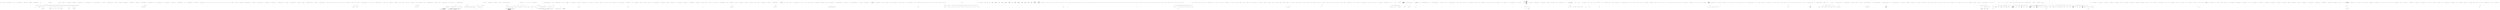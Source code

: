 digraph  {
d3 [cluster="Nancy.Authentication.Forms.FormsAuthenticationConfiguration.FormsAuthenticationConfiguration(Nancy.Cryptography.CryptographyConfiguration)", color=green, community=0, label="CryptographyConfiguration = cryptographyConfiguration", prediction=0, span="24-24"];
d6 [label="Nancy.Authentication.Forms.FormsAuthenticationConfiguration", span=""];
d2 [cluster="Nancy.Authentication.Forms.FormsAuthenticationConfiguration.FormsAuthenticationConfiguration(Nancy.Cryptography.CryptographyConfiguration)", label="Entry Nancy.Authentication.Forms.FormsAuthenticationConfiguration.FormsAuthenticationConfiguration(Nancy.Cryptography.CryptographyConfiguration)", span="22-22"];
d4 [cluster="Nancy.Authentication.Forms.FormsAuthenticationConfiguration.FormsAuthenticationConfiguration(Nancy.Cryptography.CryptographyConfiguration)", color=green, community=0, label="RedirectQuerystringKey = DefaultRedirectQuerystringKey", prediction=1, span="25-25"];
d5 [cluster="Nancy.Authentication.Forms.FormsAuthenticationConfiguration.FormsAuthenticationConfiguration(Nancy.Cryptography.CryptographyConfiguration)", label="Exit Nancy.Authentication.Forms.FormsAuthenticationConfiguration.FormsAuthenticationConfiguration(Nancy.Cryptography.CryptographyConfiguration)", span="22-22"];
m0_0 [cluster="Nancy.Tests.Unit.Extensions.ContextExtensionsFixture.IsAjaxRequest_should_return_true_if_request_is_ajax()", file="ContextExtensionsFixture.cs", label="Entry Nancy.Tests.Unit.Extensions.ContextExtensionsFixture.IsAjaxRequest_should_return_true_if_request_is_ajax()", span="10-10"];
m0_1 [cluster="Nancy.Tests.Unit.Extensions.ContextExtensionsFixture.IsAjaxRequest_should_return_true_if_request_is_ajax()", file="ContextExtensionsFixture.cs", label="var headers =\r\n                new Dictionary<string, IEnumerable<string>>\r\n                    {\r\n                        { ''X-Requested-With'', new[] { ''XMLHttpRequest'' } }\r\n                    }", span="13-17"];
m0_2 [cluster="Nancy.Testing.Fakes.FakeNancyModule.FakeNancyModule(System.Action<Nancy.Testing.Fakes.FakeNancyModule.FakeNancyModuleConfigurator>)", file="ContextExtensionsFixture.cs", label="Entry Nancy.Testing.Fakes.FakeNancyModule.FakeNancyModule(System.Action<Nancy.Testing.Fakes.FakeNancyModule.FakeNancyModuleConfigurator>)", span="20-20"];
m0_3 [cluster="Nancy.Testing.Fakes.FakeNancyModule.FakeNancyModule(System.Action<Nancy.Testing.Fakes.FakeNancyModule.FakeNancyModuleConfigurator>)", file="ContextExtensionsFixture.cs", label="var configurator =\r\n                new FakeNancyModuleConfigurator(this)", span="22-23"];
m0_4 [cluster="Nancy.Testing.Fakes.FakeNancyModule.FakeNancyModule(System.Action<Nancy.Testing.Fakes.FakeNancyModule.FakeNancyModuleConfigurator>)", file="ContextExtensionsFixture.cs", label="closure.Invoke(configurator)", span="25-25"];
m0_43 [cluster="Nancy.Testing.Fakes.FakeNancyModule.FakeNancyModuleConfigurator.Get(string)", file="ContextExtensionsFixture.cs", label="Entry Nancy.Testing.Fakes.FakeNancyModule.FakeNancyModuleConfigurator.Get(string)", span="124-124"];
m0_44 [cluster="Nancy.Testing.Fakes.FakeNancyModule.FakeNancyModuleConfigurator.Get(string)", file="ContextExtensionsFixture.cs", label="return this.Get(path, condition => true, action => HttpStatusCode.OK);", span="126-126"];
m0_45 [cluster="Nancy.Testing.Fakes.FakeNancyModule.FakeNancyModuleConfigurator.Get(string)", file="ContextExtensionsFixture.cs", label="Exit Nancy.Testing.Fakes.FakeNancyModule.FakeNancyModuleConfigurator.Get(string)", span="124-124"];
m0_15 [cluster="Nancy.Testing.Fakes.FakeNancyModule.FakeNancyModuleConfigurator.After(Nancy.AfterPipeline)", color=green, community=0, file="ContextExtensionsFixture.cs", label="this.module.After = after", prediction=2, span="65-65"];
m0_16 [cluster="Nancy.Testing.Fakes.FakeNancyModule.FakeNancyModuleConfigurator.After(Nancy.AfterPipeline)", color=green, community=0, file="ContextExtensionsFixture.cs", label="return this;", prediction=3, span="67-67"];
m0_17 [cluster="Nancy.Testing.Fakes.FakeNancyModule.FakeNancyModuleConfigurator.After(Nancy.AfterPipeline)", file="ContextExtensionsFixture.cs", label="Exit Nancy.Testing.Fakes.FakeNancyModule.FakeNancyModuleConfigurator.After(Nancy.AfterPipeline)", span="63-63"];
m0_18 [cluster="Nancy.Testing.Fakes.FakeNancyModule.FakeNancyModuleConfigurator.Before(Nancy.BeforePipeline)", file="ContextExtensionsFixture.cs", label="Entry Nancy.Testing.Fakes.FakeNancyModule.FakeNancyModuleConfigurator.Before(Nancy.BeforePipeline)", span="75-75"];
m0_41 [cluster="Nancy.Testing.Fakes.FakeNancyModule.FakeNancyModuleConfigurator.GetSafeRouteCondition(System.Func<Nancy.NancyContext, bool>)", file="ContextExtensionsFixture.cs", label="Entry Nancy.Testing.Fakes.FakeNancyModule.FakeNancyModuleConfigurator.GetSafeRouteCondition(System.Func<Nancy.NancyContext, bool>)", span="231-231"];
m0_105 [cluster="Nancy.Testing.Fakes.FakeNancyModule.FakeNancyModuleConfigurator.GetSafeRouteCondition(System.Func<Nancy.NancyContext, bool>)", file="ContextExtensionsFixture.cs", label="return condition ?? (x => true);", span="233-233"];
m0_106 [cluster="Nancy.Testing.Fakes.FakeNancyModule.FakeNancyModuleConfigurator.GetSafeRouteCondition(System.Func<Nancy.NancyContext, bool>)", file="ContextExtensionsFixture.cs", label="Exit Nancy.Testing.Fakes.FakeNancyModule.FakeNancyModuleConfigurator.GetSafeRouteCondition(System.Func<Nancy.NancyContext, bool>)", span="231-231"];
m0_7 [cluster="System.Action<T>.Invoke(T)", file="ContextExtensionsFixture.cs", label="Entry System.Action<T>.Invoke(T)", span="0-0"];
m0_65 [cluster="Nancy.Testing.Fakes.FakeNancyModule.FakeNancyModuleConfigurator.Post(string, System.Func<Nancy.NancyContext, bool>, System.Func<dynamic, Nancy.Response>)", file="ContextExtensionsFixture.cs", label="Entry Nancy.Testing.Fakes.FakeNancyModule.FakeNancyModuleConfigurator.Post(string, System.Func<Nancy.NancyContext, bool>, System.Func<dynamic, Nancy.Response>)", span="184-184"];
m0_78 [cluster="Nancy.Testing.Fakes.FakeNancyModule.FakeNancyModuleConfigurator.Post(string, System.Func<Nancy.NancyContext, bool>, System.Func<dynamic, Nancy.Response>)", file="ContextExtensionsFixture.cs", label="this.module.Post[path, GetSafeRouteCondition(condition)] = GetSafeRouteAction(action)", span="186-186"];
m0_79 [cluster="Nancy.Testing.Fakes.FakeNancyModule.FakeNancyModuleConfigurator.Post(string, System.Func<Nancy.NancyContext, bool>, System.Func<dynamic, Nancy.Response>)", file="ContextExtensionsFixture.cs", label="return this;", span="187-187"];
m0_80 [cluster="Nancy.Testing.Fakes.FakeNancyModule.FakeNancyModuleConfigurator.Post(string, System.Func<Nancy.NancyContext, bool>, System.Func<dynamic, Nancy.Response>)", file="ContextExtensionsFixture.cs", label="Exit Nancy.Testing.Fakes.FakeNancyModule.FakeNancyModuleConfigurator.Post(string, System.Func<Nancy.NancyContext, bool>, System.Func<dynamic, Nancy.Response>)", span="184-184"];
m0_22 [cluster="Nancy.Testing.Fakes.FakeNancyModule.FakeNancyModuleConfigurator.Delete(string)", file="ContextExtensionsFixture.cs", label="Entry Nancy.Testing.Fakes.FakeNancyModule.FakeNancyModuleConfigurator.Delete(string)", span="88-88"];
m0_23 [cluster="Nancy.Testing.Fakes.FakeNancyModule.FakeNancyModuleConfigurator.Delete(string)", color=green, community=0, file="ContextExtensionsFixture.cs", label="return this.Delete(path, condition => true, action => HttpStatusCode.OK);", prediction=3, span="90-90"];
m0_24 [cluster="Nancy.Testing.Fakes.FakeNancyModule.FakeNancyModuleConfigurator.Delete(string)", file="ContextExtensionsFixture.cs", label="Exit Nancy.Testing.Fakes.FakeNancyModule.FakeNancyModuleConfigurator.Delete(string)", span="88-88"];
m0_53 [cluster="Nancy.Testing.Fakes.FakeNancyModule.FakeNancyModuleConfigurator.Get(string, System.Func<dynamic, Nancy.Response>)", file="ContextExtensionsFixture.cs", label="Entry Nancy.Testing.Fakes.FakeNancyModule.FakeNancyModuleConfigurator.Get(string, System.Func<dynamic, Nancy.Response>)", span="136-136"];
m0_54 [cluster="Nancy.Testing.Fakes.FakeNancyModule.FakeNancyModuleConfigurator.Get(string, System.Func<dynamic, Nancy.Response>)", file="ContextExtensionsFixture.cs", label="return this.Get(path, condition => true, action);", span="138-138"];
m0_55 [cluster="Nancy.Testing.Fakes.FakeNancyModule.FakeNancyModuleConfigurator.Get(string, System.Func<dynamic, Nancy.Response>)", file="ContextExtensionsFixture.cs", label="Exit Nancy.Testing.Fakes.FakeNancyModule.FakeNancyModuleConfigurator.Get(string, System.Func<dynamic, Nancy.Response>)", span="136-136"];
m0_14 [cluster="Nancy.Testing.Fakes.FakeNancyModule.FakeNancyModuleConfigurator.After(Nancy.AfterPipeline)", file="ContextExtensionsFixture.cs", label="Entry Nancy.Testing.Fakes.FakeNancyModule.FakeNancyModuleConfigurator.After(Nancy.AfterPipeline)", span="63-63"];
m0_8 [cluster="Nancy.Testing.Fakes.FakeNancyModule.FakeNancyModule(string, System.Action<Nancy.Testing.Fakes.FakeNancyModule.FakeNancyModuleConfigurator>)", file="ContextExtensionsFixture.cs", label="Entry Nancy.Testing.Fakes.FakeNancyModule.FakeNancyModule(string, System.Action<Nancy.Testing.Fakes.FakeNancyModule.FakeNancyModuleConfigurator>)", span="33-33"];
m0_42 [cluster="Nancy.Testing.Fakes.FakeNancyModule.FakeNancyModuleConfigurator.GetSafeRouteAction(System.Func<dynamic, Nancy.Response>)", file="ContextExtensionsFixture.cs", label="Entry Nancy.Testing.Fakes.FakeNancyModule.FakeNancyModuleConfigurator.GetSafeRouteAction(System.Func<dynamic, Nancy.Response>)", span="226-226"];
m0_100 [cluster="Nancy.Testing.Fakes.FakeNancyModule.FakeNancyModuleConfigurator.GetSafeRouteAction(System.Func<dynamic, Nancy.Response>)", file="ContextExtensionsFixture.cs", label="return action ?? (x => HttpStatusCode.OK);", span="228-228"];
m0_101 [cluster="Nancy.Testing.Fakes.FakeNancyModule.FakeNancyModuleConfigurator.GetSafeRouteAction(System.Func<dynamic, Nancy.Response>)", file="ContextExtensionsFixture.cs", label="Exit Nancy.Testing.Fakes.FakeNancyModule.FakeNancyModuleConfigurator.GetSafeRouteAction(System.Func<dynamic, Nancy.Response>)", span="226-226"];
m0_19 [cluster="Nancy.Testing.Fakes.FakeNancyModule.FakeNancyModuleConfigurator.Before(Nancy.BeforePipeline)", color=green, community=0, file="ContextExtensionsFixture.cs", label="this.module.Before = before", prediction=5, span="77-77"];
m0_72 [cluster="Nancy.Testing.Fakes.FakeNancyModule.FakeNancyModuleConfigurator.Post(string, System.Func<dynamic, Nancy.Response>)", file="ContextExtensionsFixture.cs", label="Entry Nancy.Testing.Fakes.FakeNancyModule.FakeNancyModuleConfigurator.Post(string, System.Func<dynamic, Nancy.Response>)", span="172-172"];
m0_73 [cluster="Nancy.Testing.Fakes.FakeNancyModule.FakeNancyModuleConfigurator.Post(string, System.Func<dynamic, Nancy.Response>)", file="ContextExtensionsFixture.cs", label="return this.Post(path, condition => true, action);", span="174-174"];
m0_74 [cluster="Nancy.Testing.Fakes.FakeNancyModule.FakeNancyModuleConfigurator.Post(string, System.Func<dynamic, Nancy.Response>)", file="ContextExtensionsFixture.cs", label="Exit Nancy.Testing.Fakes.FakeNancyModule.FakeNancyModuleConfigurator.Post(string, System.Func<dynamic, Nancy.Response>)", span="172-172"];
m0_5 [cluster="Nancy.Testing.Fakes.FakeNancyModule.FakeNancyModule(System.Action<Nancy.Testing.Fakes.FakeNancyModule.FakeNancyModuleConfigurator>)", file="ContextExtensionsFixture.cs", label="Exit Nancy.Testing.Fakes.FakeNancyModule.FakeNancyModule(System.Action<Nancy.Testing.Fakes.FakeNancyModule.FakeNancyModuleConfigurator>)", span="20-20"];
m0_9 [cluster="Unk.True", file="ContextExtensionsFixture.cs", label="Entry Unk.True", span=""];
m0_10 [cluster="Nancy.Tests.Unit.Extensions.ContextExtensionsFixture.IsAjaxRequest_should_return_false_if_request_is_null()", file="ContextExtensionsFixture.cs", label="Entry Nancy.Tests.Unit.Extensions.ContextExtensionsFixture.IsAjaxRequest_should_return_false_if_request_is_null()", span="30-30"];
m0_11 [cluster="Nancy.Tests.Unit.Extensions.ContextExtensionsFixture.IsAjaxRequest_should_return_false_if_request_is_null()", file="ContextExtensionsFixture.cs", label="var context = new NancyContext()", span="33-33"];
m0_12 [cluster="Nancy.Testing.Fakes.FakeNancyModule.FakeNancyModuleConfigurator.FakeNancyModuleConfigurator(Nancy.Testing.Fakes.FakeNancyModule)", color=green, community=0, file="ContextExtensionsFixture.cs", label="this.module = module", prediction=6, span="55-55"];
m0_13 [cluster="Nancy.Testing.Fakes.FakeNancyModule.FakeNancyModuleConfigurator.FakeNancyModuleConfigurator(Nancy.Testing.Fakes.FakeNancyModule)", file="ContextExtensionsFixture.cs", label="Exit Nancy.Testing.Fakes.FakeNancyModule.FakeNancyModuleConfigurator.FakeNancyModuleConfigurator(Nancy.Testing.Fakes.FakeNancyModule)", span="53-53"];
m0_91 [cluster="Nancy.Testing.Fakes.FakeNancyModule.FakeNancyModuleConfigurator.Put(string, System.Func<dynamic, Nancy.Response>)", file="ContextExtensionsFixture.cs", label="Entry Nancy.Testing.Fakes.FakeNancyModule.FakeNancyModuleConfigurator.Put(string, System.Func<dynamic, Nancy.Response>)", span="208-208"];
m0_92 [cluster="Nancy.Testing.Fakes.FakeNancyModule.FakeNancyModuleConfigurator.Put(string, System.Func<dynamic, Nancy.Response>)", file="ContextExtensionsFixture.cs", label="return this.Put(path, condition => true, action);", span="210-210"];
m0_93 [cluster="Nancy.Testing.Fakes.FakeNancyModule.FakeNancyModuleConfigurator.Put(string, System.Func<dynamic, Nancy.Response>)", file="ContextExtensionsFixture.cs", label="Exit Nancy.Testing.Fakes.FakeNancyModule.FakeNancyModuleConfigurator.Put(string, System.Func<dynamic, Nancy.Response>)", span="208-208"];
m0_6 [cluster="Nancy.NancyContext.NancyContext()", file="ContextExtensionsFixture.cs", label="Entry Nancy.NancyContext.NancyContext()", span="14-14"];
m0_94 [cluster="lambda expression", file="ContextExtensionsFixture.cs", label="Entry lambda expression", span="210-210"];
m0_26 [cluster="lambda expression", file="ContextExtensionsFixture.cs", label="Entry lambda expression", span="90-90"];
m0_29 [cluster="lambda expression", file="ContextExtensionsFixture.cs", label="Entry lambda expression", span="90-90"];
m0_27 [cluster="lambda expression", color=green, community=0, file="ContextExtensionsFixture.cs", label=true, prediction=7, span="90-90"];
m0_28 [cluster="lambda expression", file="ContextExtensionsFixture.cs", label="Exit lambda expression", span="90-90"];
m0_30 [cluster="lambda expression", color=green, community=0, file="ContextExtensionsFixture.cs", label="HttpStatusCode.OK", prediction=8, span="90-90"];
m0_31 [cluster="lambda expression", file="ContextExtensionsFixture.cs", label="Exit lambda expression", span="90-90"];
m0_35 [cluster="lambda expression", file="ContextExtensionsFixture.cs", label="Entry lambda expression", span="102-102"];
m0_36 [cluster="lambda expression", color=green, community=0, file="ContextExtensionsFixture.cs", label=true, prediction=9, span="102-102"];
m0_37 [cluster="lambda expression", file="ContextExtensionsFixture.cs", label="Exit lambda expression", span="102-102"];
m0_47 [cluster="lambda expression", file="ContextExtensionsFixture.cs", label="Entry lambda expression", span="126-126"];
m0_50 [cluster="lambda expression", file="ContextExtensionsFixture.cs", label="Entry lambda expression", span="126-126"];
m0_56 [cluster="lambda expression", file="ContextExtensionsFixture.cs", label="Entry lambda expression", span="138-138"];
m0_66 [cluster="lambda expression", file="ContextExtensionsFixture.cs", label="Entry lambda expression", span="162-162"];
m0_69 [cluster="lambda expression", file="ContextExtensionsFixture.cs", label="Entry lambda expression", span="162-162"];
m0_75 [cluster="lambda expression", file="ContextExtensionsFixture.cs", label="Entry lambda expression", span="174-174"];
m0_85 [cluster="lambda expression", file="ContextExtensionsFixture.cs", label="Entry lambda expression", span="198-198"];
m0_88 [cluster="lambda expression", file="ContextExtensionsFixture.cs", label="Entry lambda expression", span="198-198"];
m0_49 [cluster="lambda expression", file="ContextExtensionsFixture.cs", label="Exit lambda expression", span="126-126"];
m0_48 [cluster="lambda expression", file="ContextExtensionsFixture.cs", label=true, span="126-126"];
m0_52 [cluster="lambda expression", file="ContextExtensionsFixture.cs", label="Exit lambda expression", span="126-126"];
m0_51 [cluster="lambda expression", file="ContextExtensionsFixture.cs", label="HttpStatusCode.OK", span="126-126"];
m0_58 [cluster="lambda expression", file="ContextExtensionsFixture.cs", label="Exit lambda expression", span="138-138"];
m0_57 [cluster="lambda expression", file="ContextExtensionsFixture.cs", label=true, span="138-138"];
m0_68 [cluster="lambda expression", file="ContextExtensionsFixture.cs", label="Exit lambda expression", span="162-162"];
m0_67 [cluster="lambda expression", file="ContextExtensionsFixture.cs", label=true, span="162-162"];
m0_71 [cluster="lambda expression", file="ContextExtensionsFixture.cs", label="Exit lambda expression", span="162-162"];
m0_70 [cluster="lambda expression", file="ContextExtensionsFixture.cs", label="HttpStatusCode.OK", span="162-162"];
m0_77 [cluster="lambda expression", file="ContextExtensionsFixture.cs", label="Exit lambda expression", span="174-174"];
m0_76 [cluster="lambda expression", file="ContextExtensionsFixture.cs", label=true, span="174-174"];
m0_87 [cluster="lambda expression", file="ContextExtensionsFixture.cs", label="Exit lambda expression", span="198-198"];
m0_86 [cluster="lambda expression", file="ContextExtensionsFixture.cs", label=true, span="198-198"];
m0_90 [cluster="lambda expression", file="ContextExtensionsFixture.cs", label="Exit lambda expression", span="198-198"];
m0_89 [cluster="lambda expression", file="ContextExtensionsFixture.cs", label="HttpStatusCode.OK", span="198-198"];
m0_95 [cluster="lambda expression", file="ContextExtensionsFixture.cs", label=true, span="210-210"];
m0_96 [cluster="lambda expression", file="ContextExtensionsFixture.cs", label="Exit lambda expression", span="210-210"];
m0_81 [cluster="Nancy.Testing.Fakes.FakeNancyModule.FakeNancyModuleConfigurator.Put(string)", file="ContextExtensionsFixture.cs", label="Entry Nancy.Testing.Fakes.FakeNancyModule.FakeNancyModuleConfigurator.Put(string)", span="196-196"];
m0_82 [cluster="Nancy.Testing.Fakes.FakeNancyModule.FakeNancyModuleConfigurator.Put(string)", file="ContextExtensionsFixture.cs", label="return this.Put(path, condition => true, action => HttpStatusCode.OK);", span="198-198"];
m0_83 [cluster="Nancy.Testing.Fakes.FakeNancyModule.FakeNancyModuleConfigurator.Put(string)", file="ContextExtensionsFixture.cs", label="Exit Nancy.Testing.Fakes.FakeNancyModule.FakeNancyModuleConfigurator.Put(string)", span="196-196"];
m0_20 [cluster="Nancy.Testing.Fakes.FakeNancyModule.FakeNancyModuleConfigurator.Before(Nancy.BeforePipeline)", color=green, community=0, file="ContextExtensionsFixture.cs", label="return this;", prediction=3, span="79-79"];
m0_21 [cluster="Nancy.Testing.Fakes.FakeNancyModule.FakeNancyModuleConfigurator.Before(Nancy.BeforePipeline)", file="ContextExtensionsFixture.cs", label="Exit Nancy.Testing.Fakes.FakeNancyModule.FakeNancyModuleConfigurator.Before(Nancy.BeforePipeline)", span="75-75"];
m0_84 [cluster="Nancy.Testing.Fakes.FakeNancyModule.FakeNancyModuleConfigurator.Put(string, System.Func<Nancy.NancyContext, bool>, System.Func<dynamic, Nancy.Response>)", file="ContextExtensionsFixture.cs", label="Entry Nancy.Testing.Fakes.FakeNancyModule.FakeNancyModuleConfigurator.Put(string, System.Func<Nancy.NancyContext, bool>, System.Func<dynamic, Nancy.Response>)", span="220-220"];
m0_97 [cluster="Nancy.Testing.Fakes.FakeNancyModule.FakeNancyModuleConfigurator.Put(string, System.Func<Nancy.NancyContext, bool>, System.Func<dynamic, Nancy.Response>)", file="ContextExtensionsFixture.cs", label="this.module.Post[path, GetSafeRouteCondition(condition)] = GetSafeRouteAction(action)", span="222-222"];
m0_98 [cluster="Nancy.Testing.Fakes.FakeNancyModule.FakeNancyModuleConfigurator.Put(string, System.Func<Nancy.NancyContext, bool>, System.Func<dynamic, Nancy.Response>)", file="ContextExtensionsFixture.cs", label="return this;", span="223-223"];
m0_99 [cluster="Nancy.Testing.Fakes.FakeNancyModule.FakeNancyModuleConfigurator.Put(string, System.Func<Nancy.NancyContext, bool>, System.Func<dynamic, Nancy.Response>)", file="ContextExtensionsFixture.cs", label="Exit Nancy.Testing.Fakes.FakeNancyModule.FakeNancyModuleConfigurator.Put(string, System.Func<Nancy.NancyContext, bool>, System.Func<dynamic, Nancy.Response>)", span="220-220"];
m0_32 [cluster="Nancy.Testing.Fakes.FakeNancyModule.FakeNancyModuleConfigurator.Delete(string, System.Func<dynamic, Nancy.Response>)", file="ContextExtensionsFixture.cs", label="Entry Nancy.Testing.Fakes.FakeNancyModule.FakeNancyModuleConfigurator.Delete(string, System.Func<dynamic, Nancy.Response>)", span="100-100"];
m0_33 [cluster="Nancy.Testing.Fakes.FakeNancyModule.FakeNancyModuleConfigurator.Delete(string, System.Func<dynamic, Nancy.Response>)", color=green, community=0, file="ContextExtensionsFixture.cs", label="return this.Delete(path, condition => true, action);", prediction=3, span="102-102"];
m0_34 [cluster="Nancy.Testing.Fakes.FakeNancyModule.FakeNancyModuleConfigurator.Delete(string, System.Func<dynamic, Nancy.Response>)", file="ContextExtensionsFixture.cs", label="Exit Nancy.Testing.Fakes.FakeNancyModule.FakeNancyModuleConfigurator.Delete(string, System.Func<dynamic, Nancy.Response>)", span="100-100"];
m0_46 [cluster="Nancy.Testing.Fakes.FakeNancyModule.FakeNancyModuleConfigurator.Get(string, System.Func<Nancy.NancyContext, bool>, System.Func<dynamic, Nancy.Response>)", file="ContextExtensionsFixture.cs", label="Entry Nancy.Testing.Fakes.FakeNancyModule.FakeNancyModuleConfigurator.Get(string, System.Func<Nancy.NancyContext, bool>, System.Func<dynamic, Nancy.Response>)", span="148-148"];
m0_59 [cluster="Nancy.Testing.Fakes.FakeNancyModule.FakeNancyModuleConfigurator.Get(string, System.Func<Nancy.NancyContext, bool>, System.Func<dynamic, Nancy.Response>)", file="ContextExtensionsFixture.cs", label="this.module.Get[path, GetSafeRouteCondition(condition)] = GetSafeRouteAction(action)", span="150-150"];
m0_60 [cluster="Nancy.Testing.Fakes.FakeNancyModule.FakeNancyModuleConfigurator.Get(string, System.Func<Nancy.NancyContext, bool>, System.Func<dynamic, Nancy.Response>)", file="ContextExtensionsFixture.cs", label="return this;", span="151-151"];
m0_61 [cluster="Nancy.Testing.Fakes.FakeNancyModule.FakeNancyModuleConfigurator.Get(string, System.Func<Nancy.NancyContext, bool>, System.Func<dynamic, Nancy.Response>)", file="ContextExtensionsFixture.cs", label="Exit Nancy.Testing.Fakes.FakeNancyModule.FakeNancyModuleConfigurator.Get(string, System.Func<Nancy.NancyContext, bool>, System.Func<dynamic, Nancy.Response>)", span="148-148"];
m0_62 [cluster="Nancy.Testing.Fakes.FakeNancyModule.FakeNancyModuleConfigurator.Post(string)", file="ContextExtensionsFixture.cs", label="Entry Nancy.Testing.Fakes.FakeNancyModule.FakeNancyModuleConfigurator.Post(string)", span="160-160"];
m0_63 [cluster="Nancy.Testing.Fakes.FakeNancyModule.FakeNancyModuleConfigurator.Post(string)", file="ContextExtensionsFixture.cs", label="return this.Post(path, condition => true, action => HttpStatusCode.OK);", span="162-162"];
m0_64 [cluster="Nancy.Testing.Fakes.FakeNancyModule.FakeNancyModuleConfigurator.Post(string)", file="ContextExtensionsFixture.cs", label="Exit Nancy.Testing.Fakes.FakeNancyModule.FakeNancyModuleConfigurator.Post(string)", span="160-160"];
m0_25 [cluster="Nancy.Testing.Fakes.FakeNancyModule.FakeNancyModuleConfigurator.Delete(string, System.Func<Nancy.NancyContext, bool>, System.Func<dynamic, Nancy.Response>)", file="ContextExtensionsFixture.cs", label="Entry Nancy.Testing.Fakes.FakeNancyModule.FakeNancyModuleConfigurator.Delete(string, System.Func<Nancy.NancyContext, bool>, System.Func<dynamic, Nancy.Response>)", span="112-112"];
m0_38 [cluster="Nancy.Testing.Fakes.FakeNancyModule.FakeNancyModuleConfigurator.Delete(string, System.Func<Nancy.NancyContext, bool>, System.Func<dynamic, Nancy.Response>)", file="ContextExtensionsFixture.cs", label="this.module.Delete[path, GetSafeRouteCondition(condition)] = GetSafeRouteAction(action)", span="114-114"];
m0_39 [cluster="Nancy.Testing.Fakes.FakeNancyModule.FakeNancyModuleConfigurator.Delete(string, System.Func<Nancy.NancyContext, bool>, System.Func<dynamic, Nancy.Response>)", file="ContextExtensionsFixture.cs", label="return this;", span="115-115"];
m0_40 [cluster="Nancy.Testing.Fakes.FakeNancyModule.FakeNancyModuleConfigurator.Delete(string, System.Func<Nancy.NancyContext, bool>, System.Func<dynamic, Nancy.Response>)", file="ContextExtensionsFixture.cs", label="Exit Nancy.Testing.Fakes.FakeNancyModule.FakeNancyModuleConfigurator.Delete(string, System.Func<Nancy.NancyContext, bool>, System.Func<dynamic, Nancy.Response>)", span="112-112"];
m0_111 [file="ContextExtensionsFixture.cs", label="Nancy.Testing.Fakes.FakeNancyModule.FakeNancyModuleConfigurator", span=""];
m0_110 [file="ContextExtensionsFixture.cs", label="Nancy.Testing.Fakes.FakeNancyModule", span=""];
m1_16 [cluster="Nancy.ViewEngines.DefaultRenderContext.HtmlEncode(string)", file="DefaultRenderContext.cs", label="Entry Nancy.ViewEngines.DefaultRenderContext.HtmlEncode(string)", span="53-53"];
m1_17 [cluster="Nancy.ViewEngines.DefaultRenderContext.HtmlEncode(string)", file="DefaultRenderContext.cs", label="return Helpers.HttpUtility.HtmlEncode(input);", span="55-55"];
m1_18 [cluster="Nancy.ViewEngines.DefaultRenderContext.HtmlEncode(string)", file="DefaultRenderContext.cs", label="Exit Nancy.ViewEngines.DefaultRenderContext.HtmlEncode(string)", span="53-53"];
m1_12 [cluster="string.IsNullOrEmpty(string)", file="DefaultRenderContext.cs", label="Entry string.IsNullOrEmpty(string)", span="0-0"];
m1_13 [cluster="string.StartsWith(string)", file="DefaultRenderContext.cs", label="Entry string.StartsWith(string)", span="0-0"];
m1_14 [cluster="string.TrimStart(params char[])", file="DefaultRenderContext.cs", label="Entry string.TrimStart(params char[])", span="0-0"];
m1_15 [cluster="string.Format(string, object, object)", file="DefaultRenderContext.cs", label="Entry string.Format(string, object, object)", span="0-0"];
m1_19 [cluster="Nancy.Helpers.HttpUtility.HtmlEncode(string)", file="DefaultRenderContext.cs", label="Entry Nancy.Helpers.HttpUtility.HtmlEncode(string)", span="541-541"];
m1_23 [cluster="Nancy.ViewEngines.IViewResolver.GetViewLocation(string, dynamic, Nancy.ViewEngines.ViewLocationContext)", file="DefaultRenderContext.cs", label="Entry Nancy.ViewEngines.IViewResolver.GetViewLocation(string, dynamic, Nancy.ViewEngines.ViewLocationContext)", span="14-14"];
m1_20 [cluster="Nancy.ViewEngines.DefaultRenderContext.LocateView(string, dynamic)", file="DefaultRenderContext.cs", label="Entry Nancy.ViewEngines.DefaultRenderContext.LocateView(string, dynamic)", span="73-73"];
m1_21 [cluster="Nancy.ViewEngines.DefaultRenderContext.LocateView(string, dynamic)", file="DefaultRenderContext.cs", label="return this.viewResolver.GetViewLocation(viewName, model, this.viewLocationContext);", span="75-75"];
m1_22 [cluster="Nancy.ViewEngines.DefaultRenderContext.LocateView(string, dynamic)", file="DefaultRenderContext.cs", label="Exit Nancy.ViewEngines.DefaultRenderContext.LocateView(string, dynamic)", span="73-73"];
m1_0 [cluster="Nancy.ViewEngines.DefaultRenderContext.DefaultRenderContext(Nancy.ViewEngines.IViewResolver, Nancy.ViewEngines.IViewCache, Nancy.ViewEngines.ViewLocationContext)", file="DefaultRenderContext.cs", label="Entry Nancy.ViewEngines.DefaultRenderContext.DefaultRenderContext(Nancy.ViewEngines.IViewResolver, Nancy.ViewEngines.IViewCache, Nancy.ViewEngines.ViewLocationContext)", span="17-17"];
m1_1 [cluster="Nancy.ViewEngines.DefaultRenderContext.DefaultRenderContext(Nancy.ViewEngines.IViewResolver, Nancy.ViewEngines.IViewCache, Nancy.ViewEngines.ViewLocationContext)", file="DefaultRenderContext.cs", label="this.viewResolver = viewResolver", span="19-19"];
m1_2 [cluster="Nancy.ViewEngines.DefaultRenderContext.DefaultRenderContext(Nancy.ViewEngines.IViewResolver, Nancy.ViewEngines.IViewCache, Nancy.ViewEngines.ViewLocationContext)", file="DefaultRenderContext.cs", label="this.viewCache = viewCache", span="20-20"];
m1_3 [cluster="Nancy.ViewEngines.DefaultRenderContext.DefaultRenderContext(Nancy.ViewEngines.IViewResolver, Nancy.ViewEngines.IViewCache, Nancy.ViewEngines.ViewLocationContext)", file="DefaultRenderContext.cs", label="this.viewLocationContext = viewLocationContext", span="21-21"];
m1_4 [cluster="Nancy.ViewEngines.DefaultRenderContext.DefaultRenderContext(Nancy.ViewEngines.IViewResolver, Nancy.ViewEngines.IViewCache, Nancy.ViewEngines.ViewLocationContext)", file="DefaultRenderContext.cs", label="Exit Nancy.ViewEngines.DefaultRenderContext.DefaultRenderContext(Nancy.ViewEngines.IViewResolver, Nancy.ViewEngines.IViewCache, Nancy.ViewEngines.ViewLocationContext)", span="17-17"];
m1_5 [cluster="Nancy.ViewEngines.DefaultRenderContext.ParsePath(string)", file="DefaultRenderContext.cs", label="Entry Nancy.ViewEngines.DefaultRenderContext.ParsePath(string)", span="30-30"];
m1_6 [cluster="Nancy.ViewEngines.DefaultRenderContext.ParsePath(string)", color=green, community=0, file="DefaultRenderContext.cs", label="return this.viewLocationContext.Context.ToFullPath(input);", prediction=12, span="34-34"];
m1_11 [cluster="Nancy.ViewEngines.DefaultRenderContext.ParsePath(string)", file="DefaultRenderContext.cs", label="Exit Nancy.ViewEngines.DefaultRenderContext.ParsePath(string)", span="30-30"];
m1_24 [file="DefaultRenderContext.cs", label="Nancy.ViewEngines.DefaultRenderContext", span=""];
m2_0 [cluster="Nancy.Testing.Fakes.FakeRootPathProvider.Nancy.IRootPathProvider.GetRootPath()", file="FakeRootPathProvider.cs", label="Entry Nancy.Testing.Fakes.FakeRootPathProvider.Nancy.IRootPathProvider.GetRootPath()", span="13-13"];
m2_1 [cluster="Nancy.Testing.Fakes.FakeRootPathProvider.Nancy.IRootPathProvider.GetRootPath()", file="FakeRootPathProvider.cs", label="return RootPath;", span="15-15"];
m2_2 [cluster="Nancy.Testing.Fakes.FakeRootPathProvider.Nancy.IRootPathProvider.GetRootPath()", file="FakeRootPathProvider.cs", label="Exit Nancy.Testing.Fakes.FakeRootPathProvider.Nancy.IRootPathProvider.GetRootPath()", span="13-13"];
m3_0 [cluster="Nancy.Hosting.Wcf.FileSystemRootPathProvider.GetRootPath()", file="FileSystemRootPathProvider.cs", label="Entry Nancy.Hosting.Wcf.FileSystemRootPathProvider.GetRootPath()", span="6-6"];
m3_2 [cluster="Nancy.Hosting.Wcf.FileSystemRootPathProvider.GetRootPath()", file="FileSystemRootPathProvider.cs", label="Exit Nancy.Hosting.Wcf.FileSystemRootPathProvider.GetRootPath()", span="6-6"];
m4_6 [cluster="Nancy.Authentication.Forms.FormsAuthenticationConfiguration.FormsAuthenticationConfiguration()", file="FormsAuthBootstrapper.cs", label="Entry Nancy.Authentication.Forms.FormsAuthenticationConfiguration.FormsAuthenticationConfiguration()", span="13-13"];
m4_0 [cluster="Nancy.Demo.Authentication.Forms.FormsAuthBootstrapper.InitialiseInternal(TinyIoC.TinyIoCContainer)", file="FormsAuthBootstrapper.cs", label="Entry Nancy.Demo.Authentication.Forms.FormsAuthBootstrapper.InitialiseInternal(TinyIoC.TinyIoCContainer)", span="7-7"];
m4_1 [cluster="Nancy.Demo.Authentication.Forms.FormsAuthBootstrapper.InitialiseInternal(TinyIoC.TinyIoCContainer)", file="FormsAuthBootstrapper.cs", label="base.InitialiseInternal(container)", span="9-9"];
m4_3 [cluster="Nancy.Demo.Authentication.Forms.FormsAuthBootstrapper.InitialiseInternal(TinyIoC.TinyIoCContainer)", file="FormsAuthBootstrapper.cs", label="FormsAuthentication.Enable(this, formsAuthConfiguration)", span="18-18"];
m4_4 [cluster="Nancy.Demo.Authentication.Forms.FormsAuthBootstrapper.InitialiseInternal(TinyIoC.TinyIoCContainer)", file="FormsAuthBootstrapper.cs", label="Exit Nancy.Demo.Authentication.Forms.FormsAuthBootstrapper.InitialiseInternal(TinyIoC.TinyIoCContainer)", span="7-7"];
m4_7 [cluster="TinyIoC.TinyIoCContainer.Resolve<ResolveType>()", file="FormsAuthBootstrapper.cs", label="Entry TinyIoC.TinyIoCContainer.Resolve<ResolveType>()", span="1119-1119"];
m4_8 [cluster="Nancy.Authentication.Forms.FormsAuthentication.Enable(Nancy.Bootstrapper.IApplicationPipelines, Nancy.Authentication.Forms.FormsAuthenticationConfiguration)", file="FormsAuthBootstrapper.cs", label="Entry Nancy.Authentication.Forms.FormsAuthentication.Enable(Nancy.Bootstrapper.IApplicationPipelines, Nancy.Authentication.Forms.FormsAuthenticationConfiguration)", span="45-45"];
m4_5 [cluster="Nancy.Bootstrapper.NancyBootstrapperBase<TContainer>.InitialiseInternal(TContainer)", file="FormsAuthBootstrapper.cs", label="Entry Nancy.Bootstrapper.NancyBootstrapperBase<TContainer>.InitialiseInternal(TContainer)", span="359-359"];
m4_9 [file="FormsAuthBootstrapper.cs", label="Nancy.Demo.Authentication.Forms.FormsAuthBootstrapper", span=""];
m5_15 [cluster="Nancy.Routing.Trie.TrieNodeFactory.TrieNodeFactory()", file="FormsAuthentication.cs", label="Entry Nancy.Routing.Trie.TrieNodeFactory.TrieNodeFactory()", span="7-7"];
m5_50 [cluster="Nancy.Authentication.Forms.FormsAuthentication.GetRedirectToLoginHook(Nancy.Authentication.Forms.FormsAuthenticationConfiguration)", file="FormsAuthentication.cs", label="Exit Nancy.Authentication.Forms.FormsAuthentication.GetRedirectToLoginHook(Nancy.Authentication.Forms.FormsAuthenticationConfiguration)", span="142-142"];
m5_149 [cluster="Nancy.Diagnostics.DiagnosticsSession.GenerateRandomSalt()", file="FormsAuthentication.cs", label="Entry Nancy.Diagnostics.DiagnosticsSession.GenerateRandomSalt()", span="15-15"];
m5_127 [cluster="Nancy.Cryptography.Base64Helpers.GetBase64Length(int)", file="FormsAuthentication.cs", label="Entry Nancy.Cryptography.Base64Helpers.GetBase64Length(int)", span="11-11"];
m5_102 [cluster="Nancy.Diagnostics.DiagnosticsHook.GetSession(Nancy.NancyContext, Nancy.Diagnostics.DiagnosticsConfiguration, Nancy.DefaultObjectSerializer)", file="FormsAuthentication.cs", label="context.Request == null", span="164-164"];
m5_26 [cluster="lambda expression", file="FormsAuthentication.cs", label="ctx.Request.Path.StartsWith(resourcePrefix, StringComparison.OrdinalIgnoreCase)", span="59-59"];
m5_133 [cluster="Nancy.DefaultObjectSerializer.Deserialize(string)", file="FormsAuthentication.cs", label="Entry Nancy.DefaultObjectSerializer.Deserialize(string)", span="38-38"];
m5_8 [cluster="Nancy.Authentication.Forms.FormsAuthentication.Enable(Nancy.Bootstrapper.IApplicationPipelines, Nancy.Authentication.Forms.FormsAuthenticationConfiguration)", file="FormsAuthentication.cs", label="applicationPipelines.BeforeRequest.AddItemToStartOfPipeline(GetLoadAuthenticationHook(configuration))", span="64-64"];
m5_82 [cluster="Nancy.Authentication.Forms.FormsAuthentication.EncryptAndSignCookie(string, Nancy.Authentication.Forms.FormsAuthenticationConfiguration)", file="FormsAuthentication.cs", label="Exit Nancy.Authentication.Forms.FormsAuthentication.EncryptAndSignCookie(string, Nancy.Authentication.Forms.FormsAuthenticationConfiguration)", span="210-210"];
m5_16 [cluster="Nancy.AfterPipeline.AddItemToEndOfPipeline(System.Action<Nancy.NancyContext>)", file="FormsAuthentication.cs", label="Entry Nancy.AfterPipeline.AddItemToEndOfPipeline(System.Action<Nancy.NancyContext>)", span="86-86"];
m5_0 [cluster="Nancy.Authentication.Forms.FormsAuthentication.Enable(Nancy.Bootstrapper.IApplicationPipelines, Nancy.Authentication.Forms.FormsAuthenticationConfiguration)", file="FormsAuthentication.cs", label="Entry Nancy.Authentication.Forms.FormsAuthentication.Enable(Nancy.Bootstrapper.IApplicationPipelines, Nancy.Authentication.Forms.FormsAuthenticationConfiguration)", span="45-45"];
m5_3 [cluster="Nancy.Authentication.Forms.FormsAuthentication.Enable(Nancy.Bootstrapper.IApplicationPipelines, Nancy.Authentication.Forms.FormsAuthenticationConfiguration)", file="FormsAuthentication.cs", label="configuration == null", span="52-52"];
m5_5 [cluster="Nancy.Authentication.Forms.FormsAuthentication.Enable(Nancy.Bootstrapper.IApplicationPipelines, Nancy.Authentication.Forms.FormsAuthenticationConfiguration)", file="FormsAuthentication.cs", label="!configuration.IsValid", span="57-57"];
m5_4 [cluster="Nancy.Authentication.Forms.FormsAuthentication.Enable(Nancy.Bootstrapper.IApplicationPipelines, Nancy.Authentication.Forms.FormsAuthenticationConfiguration)", file="FormsAuthentication.cs", label="throw new ArgumentNullException(''configuration'');", span="54-54"];
m5_1 [cluster="Nancy.Authentication.Forms.FormsAuthentication.Enable(Nancy.Bootstrapper.IApplicationPipelines, Nancy.Authentication.Forms.FormsAuthenticationConfiguration)", file="FormsAuthentication.cs", label="applicationPipelines == null", span="47-47"];
m5_2 [cluster="Nancy.Authentication.Forms.FormsAuthentication.Enable(Nancy.Bootstrapper.IApplicationPipelines, Nancy.Authentication.Forms.FormsAuthenticationConfiguration)", file="FormsAuthentication.cs", label="throw new ArgumentNullException(''applicationPipelines'');", span="49-49"];
m5_6 [cluster="Nancy.Authentication.Forms.FormsAuthentication.Enable(Nancy.Bootstrapper.IApplicationPipelines, Nancy.Authentication.Forms.FormsAuthenticationConfiguration)", file="FormsAuthentication.cs", label="throw new ArgumentException(''Configuration is invalid'', ''configuration'');", span="59-59"];
m5_13 [cluster="Nancy.Diagnostics.DiagnosticsModuleBuilder.DiagnosticsModuleBuilder(Nancy.IRootPathProvider, System.Collections.Generic.IEnumerable<Nancy.ISerializer>, Nancy.ModelBinding.IModelBinderLocator)", file="FormsAuthentication.cs", label="Entry Nancy.Diagnostics.DiagnosticsModuleBuilder.DiagnosticsModuleBuilder(Nancy.IRootPathProvider, System.Collections.Generic.IEnumerable<Nancy.ISerializer>, Nancy.ModelBinding.IModelBinderLocator)", span="13-13"];
m5_36 [cluster="string.Concat(string, string)", file="FormsAuthentication.cs", label="Entry string.Concat(string, string)", span="0-0"];
m5_38 [cluster="System.IO.Path.GetDirectoryName(string)", file="FormsAuthentication.cs", label="Entry System.IO.Path.GetDirectoryName(string)", span="0-0"];
m5_37 [cluster="string.Replace(string, string)", file="FormsAuthentication.cs", label="Entry string.Replace(string, string)", span="0-0"];
m5_39 [cluster="string.IsNullOrEmpty(string)", file="FormsAuthentication.cs", label="Entry string.IsNullOrEmpty(string)", span="0-0"];
m5_17 [cluster="Nancy.Authentication.Forms.FormsAuthentication.UserLoggedInRedirectResponse(Nancy.NancyContext, System.Guid, System.DateTime?, string)", file="FormsAuthentication.cs", label="Entry Nancy.Authentication.Forms.FormsAuthentication.UserLoggedInRedirectResponse(Nancy.NancyContext, System.Guid, System.DateTime?, string)", span="77-77"];
m5_72 [cluster="Nancy.Diagnostics.DiagnosticsHook.ExecuteDiagnostics(Nancy.NancyContext, Nancy.Routing.IRouteResolver, Nancy.Diagnostics.DiagnosticsConfiguration, Nancy.DefaultObjectSerializer)", file="FormsAuthentication.cs", label="AddUpdateSessionCookie(session, ctx, diagnosticsConfiguration, serializer)", span="138-138"];
m5_12 [cluster="System.ArgumentException.ArgumentException(string, string)", file="FormsAuthentication.cs", label="Entry System.ArgumentException.ArgumentException(string, string)", span="0-0"];
m5_35 [cluster="Nancy.Authentication.Forms.FormsAuthentication.BuildLogoutCookie(Nancy.Authentication.Forms.FormsAuthenticationConfiguration)", file="FormsAuthentication.cs", label="Entry Nancy.Authentication.Forms.FormsAuthentication.BuildLogoutCookie(Nancy.Authentication.Forms.FormsAuthenticationConfiguration)", span="199-199"];
m5_67 [cluster="Nancy.Diagnostics.DiagnosticsHook.ExecuteDiagnostics(Nancy.NancyContext, Nancy.Routing.IRouteResolver, Nancy.Diagnostics.DiagnosticsConfiguration, Nancy.DefaultObjectSerializer)", file="FormsAuthentication.cs", label="ctx.Response = resolveResult.Route.Invoke(resolveResult.Parameters)", span="125-125"];
m5_44 [cluster="lambda expression", file="FormsAuthentication.cs", label="context.Items[SecurityConventions.AuthenticatedUsernameKey] =\r\n                        configuration.UsernameMapper.GetUsernameFromIdentifier(userGuid)", span="130-131"];
m5_162 [cluster="Nancy.Diagnostics.DiagnosticsHook.RewriteDiagnosticsUrl(Nancy.Diagnostics.DiagnosticsConfiguration, Nancy.NancyContext)", file="FormsAuthentication.cs", label="ctx.Request.Url.BasePath =\r\n                string.Concat(ctx.Request.Url.BasePath, diagnosticsConfiguration.Path)", span="256-257"];
m5_163 [cluster="Nancy.Diagnostics.DiagnosticsHook.RewriteDiagnosticsUrl(Nancy.Diagnostics.DiagnosticsConfiguration, Nancy.NancyContext)", file="FormsAuthentication.cs", label="ctx.Request.Url.Path =\r\n                ctx.Request.Url.Path.Substring(diagnosticsConfiguration.Path.Length)", span="259-260"];
m5_164 [cluster="Nancy.Diagnostics.DiagnosticsHook.RewriteDiagnosticsUrl(Nancy.Diagnostics.DiagnosticsConfiguration, Nancy.NancyContext)", file="FormsAuthentication.cs", label="ctx.Request.Url.Path.Length.Equals(0)", span="262-262"];
m5_165 [cluster="Nancy.Diagnostics.DiagnosticsHook.RewriteDiagnosticsUrl(Nancy.Diagnostics.DiagnosticsConfiguration, Nancy.NancyContext)", file="FormsAuthentication.cs", label="ctx.Request.Url.Path = ''/''", span="264-264"];
m5_166 [cluster="Nancy.Diagnostics.DiagnosticsHook.RewriteDiagnosticsUrl(Nancy.Diagnostics.DiagnosticsConfiguration, Nancy.NancyContext)", file="FormsAuthentication.cs", label="Exit Nancy.Diagnostics.DiagnosticsHook.RewriteDiagnosticsUrl(Nancy.Diagnostics.DiagnosticsConfiguration, Nancy.NancyContext)", span="254-254"];
m5_78 [cluster="Nancy.Authentication.Forms.FormsAuthentication.EncryptAndSignCookie(string, Nancy.Authentication.Forms.FormsAuthenticationConfiguration)", file="FormsAuthentication.cs", label="var encryptedCookie = configuration.CryptographyConfiguration.EncryptionProvider.Encrypt(cookieValue)", span="212-212"];
m5_28 [cluster="lambda expression", file="FormsAuthentication.cs", label="var path = Path.GetDirectoryName(ctx.Request.Url.Path.Replace(resourcePrefix, string.Empty)) ?? string.Empty", span="63-63"];
m5_46 [cluster="lambda expression", file="FormsAuthentication.cs", label="Exit lambda expression", span="121-134"];
m5_51 [cluster="lambda expression", file="FormsAuthentication.cs", label="Entry lambda expression", span="144-150"];
m5_52 [cluster="lambda expression", file="FormsAuthentication.cs", label="context.Response.StatusCode == HttpStatusCode.Unauthorized", span="146-146"];
m5_84 [cluster="System.Action<T>.Invoke(T)", file="FormsAuthentication.cs", label="Entry System.Action<T>.Invoke(T)", span="0-0"];
m5_87 [cluster="Nancy.Diagnostics.DiagnosticsHook.AddUpdateSessionCookie(Nancy.Diagnostics.DiagnosticsSession, Nancy.NancyContext, Nancy.Diagnostics.DiagnosticsConfiguration, Nancy.DefaultObjectSerializer)", file="FormsAuthentication.cs", label="return;", span="147-147"];
m5_88 [cluster="Nancy.Diagnostics.DiagnosticsHook.AddUpdateSessionCookie(Nancy.Diagnostics.DiagnosticsSession, Nancy.NancyContext, Nancy.Diagnostics.DiagnosticsConfiguration, Nancy.DefaultObjectSerializer)", file="FormsAuthentication.cs", label="session.Expiry = DateTime.Now.AddMinutes(diagnosticsConfiguration.SlidingTimeout)", span="150-150"];
m5_11 [cluster="Nancy.Routing.DefaultRouteDescriptionProvider.DefaultRouteDescriptionProvider()", file="FormsAuthentication.cs", label="Entry Nancy.Routing.DefaultRouteDescriptionProvider.DefaultRouteDescriptionProvider()", span="11-11"];
m5_43 [cluster="lambda expression", file="FormsAuthentication.cs", label="return null;", span="127-127"];
m5_126 [cluster="Nancy.Helpers.HttpUtility.UrlDecode(string)", file="FormsAuthentication.cs", label="Entry Nancy.Helpers.HttpUtility.UrlDecode(string)", span="103-103"];
m5_101 [cluster="string.Format(string, object, object)", file="FormsAuthentication.cs", label="Entry string.Format(string, object, object)", span="0-0"];
m5_154 [cluster="string.EndsWith(string)", file="FormsAuthentication.cs", label="Entry string.EndsWith(string)", span="0-0"];
m5_161 [cluster="System.Func<T, TResult>.Invoke(T)", file="FormsAuthentication.cs", label="Entry System.Func<T, TResult>.Invoke(T)", span="0-0"];
m5_7 [cluster="Nancy.Diagnostics.DiagnosticsModuleCatalog.DiagnosticsModuleCatalog(System.Collections.Generic.IEnumerable<Nancy.Diagnostics.IDiagnosticsProvider>, Nancy.IRootPathProvider, Nancy.Diagnostics.IRequestTracing, Nancy.Bootstrapper.NancyInternalConfiguration, Nancy.Diagnostics.DiagnosticsConfiguration)", file="FormsAuthentication.cs", label="Entry Nancy.Diagnostics.DiagnosticsModuleCatalog.DiagnosticsModuleCatalog(System.Collections.Generic.IEnumerable<Nancy.Diagnostics.IDiagnosticsProvider>, Nancy.IRootPathProvider, Nancy.Diagnostics.IRequestTracing, Nancy.Bootstrapper.NancyInternalConfiguration, Nancy.Diagnostics.DiagnosticsConfiguration)", span="14-14"];
m5_9 [cluster="Nancy.DefaultNancyContextFactory.DefaultNancyContextFactory(Nancy.Culture.ICultureService)", file="FormsAuthentication.cs", label="Entry Nancy.DefaultNancyContextFactory.DefaultNancyContextFactory(Nancy.Culture.ICultureService)", span="11-11"];
m5_10 [cluster="Nancy.Routing.DefaultRouteSegmentExtractor.DefaultRouteSegmentExtractor()", file="FormsAuthentication.cs", label="Entry Nancy.Routing.DefaultRouteSegmentExtractor.DefaultRouteSegmentExtractor()", span="7-7"];
m5_77 [cluster="System.DateTime.AddDays(double)", file="FormsAuthentication.cs", label="Entry System.DateTime.AddDays(double)", span="0-0"];
m5_73 [cluster="Nancy.Diagnostics.DiagnosticsHook.ExecuteDiagnostics(Nancy.NancyContext, Nancy.Routing.IRouteResolver, Nancy.Diagnostics.DiagnosticsConfiguration, Nancy.DefaultObjectSerializer)", file="FormsAuthentication.cs", label="return ctx.Response;", span="140-140"];
m5_79 [cluster="Nancy.Routing.IRouteResolver.Resolve(Nancy.NancyContext)", file="FormsAuthentication.cs", label="Entry Nancy.Routing.IRouteResolver.Resolve(Nancy.NancyContext)", span="14-14"];
m5_81 [cluster="Nancy.Routing.Route.Invoke(Nancy.DynamicDictionary)", file="FormsAuthentication.cs", label="Entry Nancy.Routing.Route.Invoke(Nancy.DynamicDictionary)", span="54-54"];
m5_80 [cluster="Nancy.Diagnostics.DiagnosticsHook.ExecuteRoutePreReq(Nancy.NancyContext, System.Func<Nancy.NancyContext, Nancy.Response>)", file="FormsAuthentication.cs", label="Entry Nancy.Diagnostics.DiagnosticsHook.ExecuteRoutePreReq(Nancy.NancyContext, System.Func<Nancy.NancyContext, Nancy.Response>)", span="239-239"];
m5_99 [cluster="Nancy.Authentication.Forms.FormsAuthentication.DecryptAndValidateAuthenticationCookie(string, Nancy.Authentication.Forms.FormsAuthenticationConfiguration)", file="FormsAuthentication.cs", label="return hmacValid ? decrypted : String.Empty;", span="256-256"];
m5_89 [cluster="Nancy.Diagnostics.DiagnosticsHook.AddUpdateSessionCookie(Nancy.Diagnostics.DiagnosticsSession, Nancy.NancyContext, Nancy.Diagnostics.DiagnosticsConfiguration, Nancy.DefaultObjectSerializer)", color=green, community=0, file="FormsAuthentication.cs", label="var serializedSession = serializer.Serialize(session)", prediction=13, span="151-151"];
m5_19 [cluster="Nancy.Authentication.Forms.FormsAuthentication.UserLoggedInRedirectResponse(Nancy.NancyContext, System.Guid, System.DateTime?, string)", file="FormsAuthentication.cs", label="context.Request.Query[REDIRECT_QUERYSTRING_KEY].HasValue", span="81-81"];
m5_41 [cluster="string.Format(string, object)", file="FormsAuthentication.cs", label="Entry string.Format(string, object)", span="0-0"];
m5_40 [cluster="string.Replace(char, char)", file="FormsAuthentication.cs", label="Entry string.Replace(char, char)", span="0-0"];
m5_42 [cluster="Nancy.Responses.EmbeddedFileResponse.EmbeddedFileResponse(System.Reflection.Assembly, string, string)", file="FormsAuthentication.cs", label="Entry Nancy.Responses.EmbeddedFileResponse.EmbeddedFileResponse(System.Reflection.Assembly, string, string)", span="18-18"];
m5_45 [cluster="Nancy.Diagnostics.DiagnosticsHook.ExecuteDiagnostics(Nancy.NancyContext, Nancy.Routing.IRouteResolver, Nancy.Diagnostics.DiagnosticsConfiguration, Nancy.DefaultObjectSerializer)", file="FormsAuthentication.cs", label="Entry Nancy.Diagnostics.DiagnosticsHook.ExecuteDiagnostics(Nancy.NancyContext, Nancy.Routing.IRouteResolver, Nancy.Diagnostics.DiagnosticsConfiguration, Nancy.DefaultObjectSerializer)", span="102-102"];
m5_33 [cluster="Nancy.Authentication.Forms.FormsAuthentication.LogOutAndRedirectResponse(Nancy.NancyContext, string)", file="FormsAuthentication.cs", label="return response;", span="105-105"];
m5_32 [cluster="Nancy.Authentication.Forms.FormsAuthentication.LogOutAndRedirectResponse(Nancy.NancyContext, string)", file="FormsAuthentication.cs", label="response.AddCookie(authenticationCookie)", span="103-103"];
m5_22 [cluster="Nancy.Authentication.Forms.FormsAuthentication.UserLoggedInRedirectResponse(Nancy.NancyContext, System.Guid, System.DateTime?, string)", file="FormsAuthentication.cs", label="var authenticationCookie = BuildCookie(userIdentifier, cookieExpiry, currentConfiguration)", span="87-87"];
m5_25 [cluster="Nancy.Authentication.Forms.FormsAuthentication.UserLoggedInRedirectResponse(Nancy.NancyContext, System.Guid, System.DateTime?, string)", file="FormsAuthentication.cs", label="Exit Nancy.Authentication.Forms.FormsAuthentication.UserLoggedInRedirectResponse(Nancy.NancyContext, System.Guid, System.DateTime?, string)", span="77-77"];
m5_20 [cluster="Nancy.Authentication.Forms.FormsAuthentication.UserLoggedInRedirectResponse(Nancy.NancyContext, System.Guid, System.DateTime?, string)", file="FormsAuthentication.cs", label="redirectUrl = context.Request.Query[REDIRECT_QUERYSTRING_KEY]", span="83-83"];
m5_24 [cluster="Nancy.Authentication.Forms.FormsAuthentication.UserLoggedInRedirectResponse(Nancy.NancyContext, System.Guid, System.DateTime?, string)", file="FormsAuthentication.cs", label="return response;", span="90-90"];
m5_31 [cluster="Nancy.Authentication.Forms.FormsAuthentication.LogOutAndRedirectResponse(Nancy.NancyContext, string)", file="FormsAuthentication.cs", label="var authenticationCookie = BuildLogoutCookie(currentConfiguration)", span="102-102"];
m5_23 [cluster="Nancy.Authentication.Forms.FormsAuthentication.UserLoggedInRedirectResponse(Nancy.NancyContext, System.Guid, System.DateTime?, string)", file="FormsAuthentication.cs", label="response.AddCookie(authenticationCookie)", span="88-88"];
m5_27 [cluster="Nancy.Authentication.Forms.FormsAuthentication.BuildCookie(System.Guid, System.DateTime?, Nancy.Authentication.Forms.FormsAuthenticationConfiguration)", file="FormsAuthentication.cs", label="Entry Nancy.Authentication.Forms.FormsAuthentication.BuildCookie(System.Guid, System.DateTime?, Nancy.Authentication.Forms.FormsAuthenticationConfiguration)", span="185-185"];
m5_29 [cluster="Nancy.Authentication.Forms.FormsAuthentication.LogOutAndRedirectResponse(Nancy.NancyContext, string)", file="FormsAuthentication.cs", label="Entry Nancy.Authentication.Forms.FormsAuthentication.LogOutAndRedirectResponse(Nancy.NancyContext, string)", span="99-99"];
m5_54 [cluster="Nancy.Diagnostics.DiagnosticsHook.GetDiagnosticsLoginView(Nancy.NancyContext)", file="FormsAuthentication.cs", label="Entry Nancy.Diagnostics.DiagnosticsHook.GetDiagnosticsLoginView(Nancy.NancyContext)", span="95-95"];
m5_34 [cluster="Nancy.Authentication.Forms.FormsAuthentication.LogOutAndRedirectResponse(Nancy.NancyContext, string)", file="FormsAuthentication.cs", label="Exit Nancy.Authentication.Forms.FormsAuthentication.LogOutAndRedirectResponse(Nancy.NancyContext, string)", span="99-99"];
m5_128 [cluster="string.Substring(int)", file="FormsAuthentication.cs", label="Entry string.Substring(int)", span="0-0"];
m5_103 [cluster="Nancy.Diagnostics.DiagnosticsHook.GetSession(Nancy.NancyContext, Nancy.Diagnostics.DiagnosticsConfiguration, Nancy.DefaultObjectSerializer)", file="FormsAuthentication.cs", label="return null;", span="166-166"];
m5_18 [cluster="Nancy.NamedPipelineBase<TDelegate>.AddItemToStartOfPipeline(Nancy.PipelineItem<TDelegate>, bool)", file="FormsAuthentication.cs", label="Entry Nancy.NamedPipelineBase<TDelegate>.AddItemToStartOfPipeline(Nancy.PipelineItem<TDelegate>, bool)", span="58-58"];
m5_75 [cluster="Nancy.Authentication.Forms.FormsAuthentication.BuildLogoutCookie(Nancy.Authentication.Forms.FormsAuthenticationConfiguration)", file="FormsAuthentication.cs", label="return new NancyCookie(formsAuthenticationCookieName, String.Empty, true) { Expires = DateTime.Now.AddDays(-1) };", span="201-201"];
m5_104 [cluster="string.Substring(int, int)", file="FormsAuthentication.cs", label="Entry string.Substring(int, int)", span="0-0"];
m5_105 [cluster="System.Convert.FromBase64String(string)", file="FormsAuthentication.cs", label="Entry System.Convert.FromBase64String(string)", span="0-0"];
m5_106 [cluster="Nancy.Cryptography.HmacComparer.Compare(byte[], byte[], int)", file="FormsAuthentication.cs", label="Entry Nancy.Cryptography.HmacComparer.Compare(byte[], byte[], int)", span="15-15"];
m5_108 [cluster="Nancy.Diagnostics.DiagnosticsHook.GetSession(Nancy.NancyContext, Nancy.Diagnostics.DiagnosticsConfiguration, Nancy.DefaultObjectSerializer)", file="FormsAuthentication.cs", label="Nancy.Authentication.Forms.FormsAuthenticationConfiguration", span=""];
m5_109 [cluster="Nancy.Diagnostics.DiagnosticsHook.GetSession(Nancy.NancyContext, Nancy.Diagnostics.DiagnosticsConfiguration, Nancy.DefaultObjectSerializer)", file="FormsAuthentication.cs", label="Nancy.Authentication.Forms.FormsAuthenticationConfiguration", span=""];
m5_113 [cluster="Nancy.Diagnostics.DiagnosticsHook.GetSession(Nancy.NancyContext, Nancy.Diagnostics.DiagnosticsConfiguration, Nancy.DefaultObjectSerializer)", file="FormsAuthentication.cs", label="var newHmac = diagnosticsConfiguration.CryptographyConfiguration.HmacProvider.GenerateHmac(encryptedSession)", span="185-185"];
m5_114 [cluster="Nancy.Diagnostics.DiagnosticsHook.GetSession(Nancy.NancyContext, Nancy.Diagnostics.DiagnosticsConfiguration, Nancy.DefaultObjectSerializer)", file="FormsAuthentication.cs", label="var hmacValid = HmacComparer.Compare(newHmac, hmacBytes, diagnosticsConfiguration.CryptographyConfiguration.HmacProvider.HmacLength)", span="186-186"];
m5_117 [cluster="Nancy.Diagnostics.DiagnosticsHook.GetSession(Nancy.NancyContext, Nancy.Diagnostics.DiagnosticsConfiguration, Nancy.DefaultObjectSerializer)", file="FormsAuthentication.cs", label="var decryptedValue = diagnosticsConfiguration.CryptographyConfiguration.EncryptionProvider.Decrypt(encryptedSession)", span="193-193"];
m5_118 [cluster="Nancy.Diagnostics.DiagnosticsHook.GetSession(Nancy.NancyContext, Nancy.Diagnostics.DiagnosticsConfiguration, Nancy.DefaultObjectSerializer)", file="FormsAuthentication.cs", label="var session = serializer.Deserialize(decryptedValue) as DiagnosticsSession", span="194-194"];
m5_119 [cluster="Nancy.Diagnostics.DiagnosticsHook.GetSession(Nancy.NancyContext, Nancy.Diagnostics.DiagnosticsConfiguration, Nancy.DefaultObjectSerializer)", file="FormsAuthentication.cs", label="session == null || session.Expiry < DateTime.Now || !SessionPasswordValid(session, diagnosticsConfiguration.Password)", span="196-196"];
m5_107 [cluster="Nancy.Cryptography.IEncryptionProvider.Decrypt(string)", file="FormsAuthentication.cs", label="Entry Nancy.Cryptography.IEncryptionProvider.Decrypt(string)", span="19-19"];
m5_116 [cluster="Nancy.Diagnostics.DiagnosticsHook.GetSession(Nancy.NancyContext, Nancy.Diagnostics.DiagnosticsConfiguration, Nancy.DefaultObjectSerializer)", file="FormsAuthentication.cs", label="return null;", span="190-190"];
m5_121 [cluster="Nancy.Diagnostics.DiagnosticsHook.GetSession(Nancy.NancyContext, Nancy.Diagnostics.DiagnosticsConfiguration, Nancy.DefaultObjectSerializer)", file="FormsAuthentication.cs", label="return session;", span="201-201"];
m5_120 [cluster="Nancy.Diagnostics.DiagnosticsHook.GetSession(Nancy.NancyContext, Nancy.Diagnostics.DiagnosticsConfiguration, Nancy.DefaultObjectSerializer)", file="FormsAuthentication.cs", label="return null;", span="198-198"];
m5_110 [cluster="Nancy.Diagnostics.DiagnosticsHook.GetSession(Nancy.NancyContext, Nancy.Diagnostics.DiagnosticsConfiguration, Nancy.DefaultObjectSerializer)", file="FormsAuthentication.cs", label="var encryptedSession = encryptedValue.Substring(hmacStringLength)", span="181-181"];
m5_111 [cluster="Nancy.Diagnostics.DiagnosticsHook.GetSession(Nancy.NancyContext, Nancy.Diagnostics.DiagnosticsConfiguration, Nancy.DefaultObjectSerializer)", file="FormsAuthentication.cs", label="var hmacString = encryptedValue.Substring(0, hmacStringLength)", span="182-182"];
m5_112 [cluster="Nancy.Diagnostics.DiagnosticsHook.GetSession(Nancy.NancyContext, Nancy.Diagnostics.DiagnosticsConfiguration, Nancy.DefaultObjectSerializer)", file="FormsAuthentication.cs", label="var hmacBytes = Convert.FromBase64String(hmacString)", span="184-184"];
m5_115 [cluster="Nancy.Diagnostics.DiagnosticsHook.GetSession(Nancy.NancyContext, Nancy.Diagnostics.DiagnosticsConfiguration, Nancy.DefaultObjectSerializer)", file="FormsAuthentication.cs", label="!hmacValid", span="188-188"];
m5_122 [cluster="Nancy.Diagnostics.DiagnosticsHook.GetSession(Nancy.NancyContext, Nancy.Diagnostics.DiagnosticsConfiguration, Nancy.DefaultObjectSerializer)", file="FormsAuthentication.cs", label="Exit Nancy.Diagnostics.DiagnosticsHook.GetSession(Nancy.NancyContext, Nancy.Diagnostics.DiagnosticsConfiguration, Nancy.DefaultObjectSerializer)", span="162-162"];
m5_96 [cluster="Nancy.Authentication.Forms.FormsAuthentication.DecryptAndValidateAuthenticationCookie(string, Nancy.Authentication.Forms.FormsAuthenticationConfiguration)", file="FormsAuthentication.cs", label="var newHmac = GenerateHmac(encryptedCookie, configuration)", span="250-250"];
m5_134 [cluster="Nancy.Diagnostics.DiagnosticsHook.SessionPasswordValid(Nancy.Diagnostics.DiagnosticsSession, string)", file="FormsAuthentication.cs", label="Entry Nancy.Diagnostics.DiagnosticsHook.SessionPasswordValid(Nancy.Diagnostics.DiagnosticsSession, string)", span="204-204"];
m5_135 [cluster="Nancy.Diagnostics.DiagnosticsHook.SessionPasswordValid(Nancy.Diagnostics.DiagnosticsSession, string)", file="FormsAuthentication.cs", label="var newHash = DiagnosticsSession.GenerateSaltedHash(realPassword, session.Salt)", span="206-206"];
m5_136 [cluster="Nancy.Diagnostics.DiagnosticsHook.SessionPasswordValid(Nancy.Diagnostics.DiagnosticsSession, string)", file="FormsAuthentication.cs", label="return (newHash.Length == session.Hash.Length && newHash.SequenceEqual(session.Hash));", span="208-208"];
m5_137 [cluster="Nancy.Diagnostics.DiagnosticsHook.SessionPasswordValid(Nancy.Diagnostics.DiagnosticsSession, string)", file="FormsAuthentication.cs", label="Exit Nancy.Diagnostics.DiagnosticsHook.SessionPasswordValid(Nancy.Diagnostics.DiagnosticsSession, string)", span="204-204"];
m5_58 [cluster="Nancy.Authentication.Forms.FormsAuthentication.GetAuthenticatedUserFromCookie(Nancy.NancyContext, Nancy.Authentication.Forms.FormsAuthenticationConfiguration)", color=green, community=0, file="FormsAuthentication.cs", label="var cookieValue = DecryptAndValidateAuthenticationCookie(context.Request.Cookies[formsAuthenticationCookieName], configuration)", prediction=14, span="167-167"];
m5_59 [cluster="Nancy.Authentication.Forms.FormsAuthentication.GetAuthenticatedUserFromCookie(Nancy.NancyContext, Nancy.Authentication.Forms.FormsAuthenticationConfiguration)", file="FormsAuthentication.cs", label="Guid returnGuid", span="169-169"];
m5_60 [cluster="Nancy.Authentication.Forms.FormsAuthentication.GetAuthenticatedUserFromCookie(Nancy.NancyContext, Nancy.Authentication.Forms.FormsAuthenticationConfiguration)", file="FormsAuthentication.cs", label="String.IsNullOrEmpty(cookieValue) || !Guid.TryParse(cookieValue, out returnGuid)", span="170-170"];
m5_61 [cluster="Nancy.Authentication.Forms.FormsAuthentication.GetAuthenticatedUserFromCookie(Nancy.NancyContext, Nancy.Authentication.Forms.FormsAuthenticationConfiguration)", file="FormsAuthentication.cs", label="return Guid.Empty;", span="172-172"];
m5_63 [cluster="Nancy.Authentication.Forms.FormsAuthentication.GetAuthenticatedUserFromCookie(Nancy.NancyContext, Nancy.Authentication.Forms.FormsAuthenticationConfiguration)", file="FormsAuthentication.cs", label="Exit Nancy.Authentication.Forms.FormsAuthentication.GetAuthenticatedUserFromCookie(Nancy.NancyContext, Nancy.Authentication.Forms.FormsAuthenticationConfiguration)", span="160-160"];
m5_64 [cluster="System.Collections.Generic.IDictionary<TKey, TValue>.ContainsKey(TKey)", file="FormsAuthentication.cs", label="Entry System.Collections.Generic.IDictionary<TKey, TValue>.ContainsKey(TKey)", span="0-0"];
m5_65 [cluster="Nancy.Authentication.Forms.FormsAuthentication.DecryptAndValidateAuthenticationCookie(string, Nancy.Authentication.Forms.FormsAuthenticationConfiguration)", file="FormsAuthentication.cs", label="Entry Nancy.Authentication.Forms.FormsAuthentication.DecryptAndValidateAuthenticationCookie(string, Nancy.Authentication.Forms.FormsAuthenticationConfiguration)", span="236-236"];
m5_66 [cluster="string.IsNullOrEmpty(string)", file="FormsAuthentication.cs", label="Entry string.IsNullOrEmpty(string)", span="0-0"];
m5_68 [cluster="Nancy.Authentication.Forms.FormsAuthentication.BuildCookie(System.Guid, System.DateTime?, Nancy.Authentication.Forms.FormsAuthenticationConfiguration)", file="FormsAuthentication.cs", label="var cookieContents = EncryptAndSignCookie(userIdentifier.ToString(), configuration)", span="187-187"];
m5_69 [cluster="Nancy.Authentication.Forms.FormsAuthentication.BuildCookie(System.Guid, System.DateTime?, Nancy.Authentication.Forms.FormsAuthenticationConfiguration)", file="FormsAuthentication.cs", label="var cookie = new NancyCookie(formsAuthenticationCookieName, cookieContents, true) { Expires = cookieExpiry }", span="189-189"];
m5_71 [cluster="Nancy.Authentication.Forms.FormsAuthentication.BuildCookie(System.Guid, System.DateTime?, Nancy.Authentication.Forms.FormsAuthenticationConfiguration)", file="FormsAuthentication.cs", label="Exit Nancy.Authentication.Forms.FormsAuthentication.BuildCookie(System.Guid, System.DateTime?, Nancy.Authentication.Forms.FormsAuthenticationConfiguration)", span="185-185"];
m5_70 [cluster="Nancy.Authentication.Forms.FormsAuthentication.BuildCookie(System.Guid, System.DateTime?, Nancy.Authentication.Forms.FormsAuthenticationConfiguration)", file="FormsAuthentication.cs", label="return cookie;", span="191-191"];
m5_62 [cluster="Nancy.Authentication.Forms.FormsAuthentication.GetAuthenticatedUserFromCookie(Nancy.NancyContext, Nancy.Authentication.Forms.FormsAuthenticationConfiguration)", file="FormsAuthentication.cs", label="return returnGuid;", span="175-175"];
m5_74 [cluster="Nancy.Cookies.NancyCookie.NancyCookie(string, string, bool)", file="FormsAuthentication.cs", label="Entry Nancy.Cookies.NancyCookie.NancyCookie(string, string, bool)", span="15-15"];
m5_83 [cluster="Nancy.Cryptography.IEncryptionProvider.Encrypt(string)", file="FormsAuthentication.cs", label="Entry Nancy.Cryptography.IEncryptionProvider.Encrypt(string)", span="12-12"];
m5_76 [cluster="Nancy.Authentication.Forms.FormsAuthentication.BuildLogoutCookie(Nancy.Authentication.Forms.FormsAuthenticationConfiguration)", file="FormsAuthentication.cs", label="Exit Nancy.Authentication.Forms.FormsAuthentication.BuildLogoutCookie(Nancy.Authentication.Forms.FormsAuthenticationConfiguration)", span="199-199"];
m5_14 [cluster="Nancy.Routing.Trie.RouteResolverTrie.RouteResolverTrie(Nancy.Routing.Trie.ITrieNodeFactory)", file="FormsAuthentication.cs", label="Entry Nancy.Routing.Trie.RouteResolverTrie.RouteResolverTrie(Nancy.Routing.Trie.ITrieNodeFactory)", span="19-19"];
m5_124 [cluster="Nancy.Diagnostics.DiagnosticsHook.ProcessLogin(Nancy.NancyContext, Nancy.Diagnostics.DiagnosticsConfiguration, Nancy.DefaultObjectSerializer)", file="FormsAuthentication.cs", label="Entry Nancy.Diagnostics.DiagnosticsHook.ProcessLogin(Nancy.NancyContext, Nancy.Diagnostics.DiagnosticsConfiguration, Nancy.DefaultObjectSerializer)", span="211-211"];
m5_145 [cluster="Nancy.Diagnostics.DiagnosticsHook.ProcessLogin(Nancy.NancyContext, Nancy.Diagnostics.DiagnosticsConfiguration, Nancy.DefaultObjectSerializer)", file="FormsAuthentication.cs", label="var session = new DiagnosticsSession\r\n            {\r\n                Hash = hash,\r\n                Salt = salt,\r\n                Expiry = DateTime.Now.AddMinutes(diagnosticsConfiguration.SlidingTimeout)\r\n            }", span="222-227"];
m5_140 [cluster="Nancy.Diagnostics.DiagnosticsHook.ProcessLogin(Nancy.NancyContext, Nancy.Diagnostics.DiagnosticsConfiguration, Nancy.DefaultObjectSerializer)", file="FormsAuthentication.cs", label="string password = context.Request.Form.Password", span="213-213"];
m5_141 [cluster="Nancy.Diagnostics.DiagnosticsHook.ProcessLogin(Nancy.NancyContext, Nancy.Diagnostics.DiagnosticsConfiguration, Nancy.DefaultObjectSerializer)", file="FormsAuthentication.cs", label="!string.Equals(password, diagnosticsConfiguration.Password, StringComparison.Ordinal)", span="215-215"];
m5_144 [cluster="Nancy.Diagnostics.DiagnosticsHook.ProcessLogin(Nancy.NancyContext, Nancy.Diagnostics.DiagnosticsConfiguration, Nancy.DefaultObjectSerializer)", file="FormsAuthentication.cs", label="var hash = DiagnosticsSession.GenerateSaltedHash(password, salt)", span="221-221"];
m5_143 [cluster="Nancy.Diagnostics.DiagnosticsHook.ProcessLogin(Nancy.NancyContext, Nancy.Diagnostics.DiagnosticsConfiguration, Nancy.DefaultObjectSerializer)", file="FormsAuthentication.cs", label="var salt = DiagnosticsSession.GenerateRandomSalt()", span="220-220"];
m5_146 [cluster="Nancy.Diagnostics.DiagnosticsHook.ProcessLogin(Nancy.NancyContext, Nancy.Diagnostics.DiagnosticsConfiguration, Nancy.DefaultObjectSerializer)", file="FormsAuthentication.cs", label="return session;", span="229-229"];
m5_142 [cluster="Nancy.Diagnostics.DiagnosticsHook.ProcessLogin(Nancy.NancyContext, Nancy.Diagnostics.DiagnosticsConfiguration, Nancy.DefaultObjectSerializer)", file="FormsAuthentication.cs", label="return null;", span="217-217"];
m5_147 [cluster="Nancy.Diagnostics.DiagnosticsHook.ProcessLogin(Nancy.NancyContext, Nancy.Diagnostics.DiagnosticsConfiguration, Nancy.DefaultObjectSerializer)", file="FormsAuthentication.cs", label="Exit Nancy.Diagnostics.DiagnosticsHook.ProcessLogin(Nancy.NancyContext, Nancy.Diagnostics.DiagnosticsConfiguration, Nancy.DefaultObjectSerializer)", span="211-211"];
m5_85 [cluster="Nancy.Diagnostics.DiagnosticsHook.AddUpdateSessionCookie(Nancy.Diagnostics.DiagnosticsSession, Nancy.NancyContext, Nancy.Diagnostics.DiagnosticsConfiguration, Nancy.DefaultObjectSerializer)", file="FormsAuthentication.cs", label="Entry Nancy.Diagnostics.DiagnosticsHook.AddUpdateSessionCookie(Nancy.Diagnostics.DiagnosticsSession, Nancy.NancyContext, Nancy.Diagnostics.DiagnosticsConfiguration, Nancy.DefaultObjectSerializer)", span="143-143"];
m5_150 [cluster="Nancy.Diagnostics.DiagnosticsSession.DiagnosticsSession()", file="FormsAuthentication.cs", label="Entry Nancy.Diagnostics.DiagnosticsSession.DiagnosticsSession()", span="7-7"];
m5_129 [cluster="string.Substring(int, int)", file="FormsAuthentication.cs", label="Entry string.Substring(int, int)", span="0-0"];
m5_55 [cluster="Nancy.Diagnostics.DiagnosticsHook.GetDiagnosticsLoginView(Nancy.NancyContext)", file="FormsAuthentication.cs", label="var renderer = new DiagnosticsViewRenderer(ctx)", span="97-97"];
m5_98 [cluster="Nancy.Authentication.Forms.FormsAuthentication.DecryptAndValidateAuthenticationCookie(string, Nancy.Authentication.Forms.FormsAuthenticationConfiguration)", file="FormsAuthentication.cs", label="var decrypted = encryptionProvider.Decrypt(encryptedCookie)", span="253-253"];
m5_97 [cluster="Nancy.Authentication.Forms.FormsAuthentication.DecryptAndValidateAuthenticationCookie(string, Nancy.Authentication.Forms.FormsAuthenticationConfiguration)", file="FormsAuthentication.cs", label="var hmacValid = HmacComparer.Compare(newHmac, hmacBytes, configuration.CryptographyConfiguration.HmacProvider.HmacLength)", span="251-251"];
m5_125 [cluster="System.Collections.Generic.IDictionary<TKey, TValue>.ContainsKey(TKey)", file="FormsAuthentication.cs", label="Entry System.Collections.Generic.IDictionary<TKey, TValue>.ContainsKey(TKey)", span="0-0"];
m5_90 [cluster="Nancy.Diagnostics.DiagnosticsHook.AddUpdateSessionCookie(Nancy.Diagnostics.DiagnosticsSession, Nancy.NancyContext, Nancy.Diagnostics.DiagnosticsConfiguration, Nancy.DefaultObjectSerializer)", file="FormsAuthentication.cs", label="var encryptedSession = diagnosticsConfiguration.CryptographyConfiguration.EncryptionProvider.Encrypt(serializedSession)", span="153-153"];
m5_91 [cluster="Nancy.Diagnostics.DiagnosticsHook.AddUpdateSessionCookie(Nancy.Diagnostics.DiagnosticsSession, Nancy.NancyContext, Nancy.Diagnostics.DiagnosticsConfiguration, Nancy.DefaultObjectSerializer)", file="FormsAuthentication.cs", label="var hmacBytes = diagnosticsConfiguration.CryptographyConfiguration.HmacProvider.GenerateHmac(encryptedSession)", span="154-154"];
m5_94 [cluster="Nancy.Diagnostics.DiagnosticsHook.AddUpdateSessionCookie(Nancy.Diagnostics.DiagnosticsSession, Nancy.NancyContext, Nancy.Diagnostics.DiagnosticsConfiguration, Nancy.DefaultObjectSerializer)", file="FormsAuthentication.cs", label="context.Response.AddCookie(cookie)", span="159-159"];
m5_92 [cluster="Nancy.Diagnostics.DiagnosticsHook.AddUpdateSessionCookie(Nancy.Diagnostics.DiagnosticsSession, Nancy.NancyContext, Nancy.Diagnostics.DiagnosticsConfiguration, Nancy.DefaultObjectSerializer)", file="FormsAuthentication.cs", label="var hmacString = Convert.ToBase64String(hmacBytes)", span="155-155"];
m5_93 [cluster="Nancy.Diagnostics.DiagnosticsHook.AddUpdateSessionCookie(Nancy.Diagnostics.DiagnosticsSession, Nancy.NancyContext, Nancy.Diagnostics.DiagnosticsConfiguration, Nancy.DefaultObjectSerializer)", file="FormsAuthentication.cs", label="var cookie = new NancyCookie(diagnosticsConfiguration.CookieName, String.Format(''{1}{0}'', encryptedSession, hmacString), true)", span="157-157"];
m5_95 [cluster="Nancy.Diagnostics.DiagnosticsHook.AddUpdateSessionCookie(Nancy.Diagnostics.DiagnosticsSession, Nancy.NancyContext, Nancy.Diagnostics.DiagnosticsConfiguration, Nancy.DefaultObjectSerializer)", file="FormsAuthentication.cs", label="Exit Nancy.Diagnostics.DiagnosticsHook.AddUpdateSessionCookie(Nancy.Diagnostics.DiagnosticsSession, Nancy.NancyContext, Nancy.Diagnostics.DiagnosticsConfiguration, Nancy.DefaultObjectSerializer)", span="143-143"];
m5_100 [cluster="Nancy.Authentication.Forms.FormsAuthentication.DecryptAndValidateAuthenticationCookie(string, Nancy.Authentication.Forms.FormsAuthenticationConfiguration)", file="FormsAuthentication.cs", label="Exit Nancy.Authentication.Forms.FormsAuthentication.DecryptAndValidateAuthenticationCookie(string, Nancy.Authentication.Forms.FormsAuthenticationConfiguration)", span="236-236"];
m5_167 [cluster="int.Equals(int)", file="FormsAuthentication.cs", label="Entry int.Equals(int)", span="0-0"];
m5_48 [cluster="Nancy.Authentication.Forms.IUsernameMapper.GetUsernameFromIdentifier(System.Guid)", file="FormsAuthentication.cs", label="Entry Nancy.Authentication.Forms.IUsernameMapper.GetUsernameFromIdentifier(System.Guid)", span="15-15"];
m5_86 [cluster="Nancy.Diagnostics.DiagnosticsHook.AddUpdateSessionCookie(Nancy.Diagnostics.DiagnosticsSession, Nancy.NancyContext, Nancy.Diagnostics.DiagnosticsConfiguration, Nancy.DefaultObjectSerializer)", file="FormsAuthentication.cs", label="context.Response == null", span="145-145"];
m5_47 [cluster="Nancy.Authentication.Forms.FormsAuthentication.GetAuthenticatedUserFromCookie(Nancy.NancyContext, Nancy.Authentication.Forms.FormsAuthenticationConfiguration)", file="FormsAuthentication.cs", label="Entry Nancy.Authentication.Forms.FormsAuthentication.GetAuthenticatedUserFromCookie(Nancy.NancyContext, Nancy.Authentication.Forms.FormsAuthenticationConfiguration)", span="160-160"];
m5_56 [cluster="Nancy.Diagnostics.DiagnosticsHook.GetDiagnosticsLoginView(Nancy.NancyContext)", file="FormsAuthentication.cs", label="return renderer[''login''];", span="99-99"];
m5_57 [cluster="Nancy.Diagnostics.DiagnosticsHook.GetDiagnosticsLoginView(Nancy.NancyContext)", file="FormsAuthentication.cs", label="Exit Nancy.Diagnostics.DiagnosticsHook.GetDiagnosticsLoginView(Nancy.NancyContext)", span="95-95"];
m5_123 [cluster="Nancy.Diagnostics.DiagnosticsHook.IsLoginRequest(Nancy.NancyContext, Nancy.Diagnostics.DiagnosticsConfiguration)", file="FormsAuthentication.cs", label="Entry Nancy.Diagnostics.DiagnosticsHook.IsLoginRequest(Nancy.NancyContext, Nancy.Diagnostics.DiagnosticsConfiguration)", span="232-232"];
m5_151 [cluster="Nancy.Diagnostics.DiagnosticsHook.IsLoginRequest(Nancy.NancyContext, Nancy.Diagnostics.DiagnosticsConfiguration)", file="FormsAuthentication.cs", label="return context.Request.Method == ''POST'' &&\r\n                context.Request.Url.BasePath.TrimEnd(new[] { '/' }).EndsWith(diagnosticsConfiguration.Path) &&\r\n                context.Request.Url.Path == ''/'';", span="234-236"];
m5_152 [cluster="Nancy.Diagnostics.DiagnosticsHook.IsLoginRequest(Nancy.NancyContext, Nancy.Diagnostics.DiagnosticsConfiguration)", file="FormsAuthentication.cs", label="Exit Nancy.Diagnostics.DiagnosticsHook.IsLoginRequest(Nancy.NancyContext, Nancy.Diagnostics.DiagnosticsConfiguration)", span="232-232"];
m5_153 [cluster="string.TrimEnd(params char[])", file="FormsAuthentication.cs", label="Entry string.TrimEnd(params char[])", span="0-0"];
m5_132 [cluster="Nancy.Cryptography.IEncryptionProvider.Decrypt(string)", file="FormsAuthentication.cs", label="Entry Nancy.Cryptography.IEncryptionProvider.Decrypt(string)", span="19-19"];
m5_131 [cluster="Nancy.Cryptography.HmacComparer.Compare(byte[], byte[], int)", file="FormsAuthentication.cs", label="Entry Nancy.Cryptography.HmacComparer.Compare(byte[], byte[], int)", span="15-15"];
m5_139 [cluster="Unk.SequenceEqual", file="FormsAuthentication.cs", label="Entry Unk.SequenceEqual", span=""];
m5_148 [cluster="string.Equals(string, string, System.StringComparison)", file="FormsAuthentication.cs", label="Entry string.Equals(string, string, System.StringComparison)", span="0-0"];
m5_138 [cluster="Nancy.Diagnostics.DiagnosticsSession.GenerateSaltedHash(string, byte[])", file="FormsAuthentication.cs", label="Entry Nancy.Diagnostics.DiagnosticsSession.GenerateSaltedHash(string, byte[])", span="44-44"];
m5_155 [cluster="Nancy.Diagnostics.DiagnosticsHook.ExecuteRoutePreReq(Nancy.NancyContext, System.Func<Nancy.NancyContext, Nancy.Response>)", file="FormsAuthentication.cs", label="resolveResultPreReq == null", span="241-241"];
m5_157 [cluster="Nancy.Diagnostics.DiagnosticsHook.ExecuteRoutePreReq(Nancy.NancyContext, System.Func<Nancy.NancyContext, Nancy.Response>)", file="FormsAuthentication.cs", label="var resolveResultPreReqResponse = resolveResultPreReq.Invoke(context)", span="246-246"];
m5_159 [cluster="Nancy.Diagnostics.DiagnosticsHook.ExecuteRoutePreReq(Nancy.NancyContext, System.Func<Nancy.NancyContext, Nancy.Response>)", file="FormsAuthentication.cs", label="context.Response = resolveResultPreReqResponse", span="250-250"];
m5_156 [cluster="Nancy.Diagnostics.DiagnosticsHook.ExecuteRoutePreReq(Nancy.NancyContext, System.Func<Nancy.NancyContext, Nancy.Response>)", file="FormsAuthentication.cs", label="return;", span="243-243"];
m5_158 [cluster="Nancy.Diagnostics.DiagnosticsHook.ExecuteRoutePreReq(Nancy.NancyContext, System.Func<Nancy.NancyContext, Nancy.Response>)", file="FormsAuthentication.cs", label="resolveResultPreReqResponse != null", span="248-248"];
m5_160 [cluster="Nancy.Diagnostics.DiagnosticsHook.ExecuteRoutePreReq(Nancy.NancyContext, System.Func<Nancy.NancyContext, Nancy.Response>)", file="FormsAuthentication.cs", label="Exit Nancy.Diagnostics.DiagnosticsHook.ExecuteRoutePreReq(Nancy.NancyContext, System.Func<Nancy.NancyContext, Nancy.Response>)", span="239-239"];
m5_168 [file="FormsAuthentication.cs", label="Nancy.Diagnostics.DiagnosticsConfiguration", span=""];
m5_169 [file="FormsAuthentication.cs", label=diagnosticsRouteResolver, span=""];
m5_170 [file="FormsAuthentication.cs", label=serializer, span=""];
m6_30 [cluster="Nancy.Routing.IRouteCacheProvider.GetCache()", file="MainModule.cs", label="Entry Nancy.Routing.IRouteCacheProvider.GetCache()", span="11-11"];
m6_6 [cluster="Nancy.Demo.Hosting.Aspnet.MainModule.MainModule(Nancy.Routing.IRouteCacheProvider)", file="MainModule.cs", label="Get[@''/(?<foo>\d{2,4})/{bar}''] = x => {\r\n                return string.Format(''foo: {0}<br/>bar: {1}'', x.foo, x.bar);\r\n            }", span="30-32"];
m6_71 [cluster="Nancy.Demo.Hosting.Aspnet.Models.RatPack.RatPack()", file="MainModule.cs", label="Entry Nancy.Demo.Hosting.Aspnet.Models.RatPack.RatPack()", span="2-2"];
m6_120 [cluster="Nancy.IResponseFormatter.AsXml<TModel>(TModel)", file="MainModule.cs", label="Entry Nancy.IResponseFormatter.AsXml<TModel>(TModel)", span="37-37"];
m6_94 [cluster="Nancy.Demo.Hosting.Aspnet.Models.SomeViewModel.SomeViewModel()", file="MainModule.cs", label="Entry Nancy.Demo.Hosting.Aspnet.Models.SomeViewModel.SomeViewModel()", span="2-2"];
m6_34 [cluster="Nancy.IResponseFormatter.AsCss(string)", file="MainModule.cs", label="Entry Nancy.IResponseFormatter.AsCss(string)", span="12-12"];
m6_129 [cluster="string.IsNullOrEmpty(string)", file="MainModule.cs", label="Entry string.IsNullOrEmpty(string)", span="0-0"];
m6_7 [cluster="Nancy.Demo.Hosting.Aspnet.MainModule.MainModule(Nancy.Routing.IRouteCacheProvider)", file="MainModule.cs", label="Get[''/test''] = x => {\r\n                return ''Test'';\r\n            }", span="34-36"];
m6_54 [cluster="Unk.Format", file="MainModule.cs", label="Entry Unk.Format", span=""];
m6_38 [cluster="Nancy.IResponseFormatter.AsJs(string)", file="MainModule.cs", label="Entry Nancy.IResponseFormatter.AsJs(string)", span="22-22"];
m6_137 [cluster="Nancy.Demo.Hosting.Aspnet.Models.Payload.Payload(int, bool, string)", file="MainModule.cs", label="Entry Nancy.Demo.Hosting.Aspnet.Models.Payload.Payload(int, bool, string)", span="16-16"];
m6_0 [cluster="Nancy.Json.JsonSettings.JsonSettings()", file="MainModule.cs", label="Entry Nancy.Json.JsonSettings.JsonSettings()", span="27-27"];
m6_4 [cluster="Nancy.Json.JsonSettings.JsonSettings()", color=green, community=0, file="MainModule.cs", label="Converters = new List<JavaScriptConverter>\r\n                             {\r\n                                 new TimeSpanConverter(),\r\n                             }", prediction=15, span="32-35"];
m6_3 [cluster="Nancy.Json.JsonSettings.JsonSettings()", file="MainModule.cs", label="DefaultCharset = ''utf8''", span="31-31"];
m6_5 [cluster="Nancy.Json.JsonSettings.JsonSettings()", color=green, community=0, file="MainModule.cs", label="Exit Nancy.Json.JsonSettings.JsonSettings()", prediction=16, span="27-27"];
m6_1 [cluster="Nancy.Json.JsonSettings.JsonSettings()", file="MainModule.cs", label="MaxJsonLength = 102400", span="29-29"];
m6_2 [cluster="Nancy.Json.JsonSettings.JsonSettings()", file="MainModule.cs", label="MaxRecursions = 100", span="30-30"];
m6_8 [cluster="Nancy.Demo.Hosting.Aspnet.MainModule.MainModule(Nancy.Routing.IRouteCacheProvider)", file="MainModule.cs", label="Get[''/dotliquid''] = parameters => {\r\n                return View[''dot'', new { name = ''dot'' }];\r\n            }", span="38-40"];
m6_9 [cluster="Nancy.Demo.Hosting.Aspnet.MainModule.MainModule(Nancy.Routing.IRouteCacheProvider)", file="MainModule.cs", label="Get[''/javascript''] = x => {\r\n                return View[''javascript.html''];\r\n            }", span="42-44"];
m6_10 [cluster="Nancy.Demo.Hosting.Aspnet.MainModule.MainModule(Nancy.Routing.IRouteCacheProvider)", file="MainModule.cs", label="Get[''/static''] = x => {\r\n                return View[''static.htm''];\r\n            }", span="46-48"];
m6_11 [cluster="Nancy.Demo.Hosting.Aspnet.MainModule.MainModule(Nancy.Routing.IRouteCacheProvider)", file="MainModule.cs", label="Get[''/razor''] = x => {\r\n                var model = new RatPack { FirstName = ''Frank'' };\r\n                return View[''razor.cshtml'', model];\r\n            }", span="50-53"];
m6_12 [cluster="Nancy.Demo.Hosting.Aspnet.MainModule.MainModule(Nancy.Routing.IRouteCacheProvider)", file="MainModule.cs", label="Get[''/razor-simple''] = x =>\r\n            {\r\n                var model = new RatPack { FirstName = ''Frank'' };\r\n                return View[''razor-simple.cshtml'', model];\r\n            }", span="55-59"];
m6_13 [cluster="Nancy.Demo.Hosting.Aspnet.MainModule.MainModule(Nancy.Routing.IRouteCacheProvider)", file="MainModule.cs", label="Get[''/razor-dynamic''] = x =>\r\n            {\r\n                return View[''razor.cshtml'', new { FirstName = ''Frank'' }];\r\n            }", span="61-64"];
m6_14 [cluster="Nancy.Demo.Hosting.Aspnet.MainModule.MainModule(Nancy.Routing.IRouteCacheProvider)", file="MainModule.cs", label="Get[''/ssve''] = x =>\r\n            {\r\n                var model = new RatPack { FirstName = ''You'' };\r\n                return View[''ssve.sshtml'', model];\r\n            }", span="66-70"];
m6_15 [cluster="Nancy.Demo.Hosting.Aspnet.MainModule.MainModule(Nancy.Routing.IRouteCacheProvider)", file="MainModule.cs", label="Get[''/embedded''] = x => {\r\n                var model = new RatPack { FirstName = ''Embedded'' };\r\n                return View[''embedded'', model];\r\n            }", span="72-75"];
m6_16 [cluster="Nancy.Demo.Hosting.Aspnet.MainModule.MainModule(Nancy.Routing.IRouteCacheProvider)", file="MainModule.cs", label="Get[''/embedded2''] = x => {\r\n                var model = new RatPack { FirstName = ''Embedded2'' };\r\n                return View[''embedded.django'', model];\r\n            }", span="77-80"];
m6_17 [cluster="Nancy.Demo.Hosting.Aspnet.MainModule.MainModule(Nancy.Routing.IRouteCacheProvider)", file="MainModule.cs", label="Get[''/viewmodelconvention''] = x => {\r\n                return View[new SomeViewModel()];\r\n            }", span="82-84"];
m6_18 [cluster="Nancy.Demo.Hosting.Aspnet.MainModule.MainModule(Nancy.Routing.IRouteCacheProvider)", file="MainModule.cs", label="Get[''/ndjango''] = x => {\r\n                var model = new RatPack { FirstName = ''Michael'' };\r\n                return View[''ndjango.django'', model];\r\n            }", span="86-89"];
m6_19 [cluster="Nancy.Demo.Hosting.Aspnet.MainModule.MainModule(Nancy.Routing.IRouteCacheProvider)", file="MainModule.cs", label="Get[''/ndjango-extends''] = x => {\r\n                var model = new RatPack { FirstName = ''Michael'' };\r\n                return View[''with-master.django'', model];\r\n            }", span="91-94"];
m6_20 [cluster="Nancy.Demo.Hosting.Aspnet.MainModule.MainModule(Nancy.Routing.IRouteCacheProvider)", file="MainModule.cs", label="Get[''/spark''] = x => {\r\n                var model = new RatPack { FirstName = ''Bright'' };\r\n                return View[''spark.spark'', model];\r\n            }", span="96-99"];
m6_21 [cluster="Nancy.Demo.Hosting.Aspnet.MainModule.MainModule(Nancy.Routing.IRouteCacheProvider)", file="MainModule.cs", label="Get[''/spark-anon''] = x =>\r\n            {\r\n                var model = new { FirstName = ''Anonymous'' };\r\n                return View[''anon.spark'', model];\r\n            }", span="101-105"];
m6_22 [cluster="Nancy.Demo.Hosting.Aspnet.MainModule.MainModule(Nancy.Routing.IRouteCacheProvider)", file="MainModule.cs", label="Get[''/json''] = x => {\r\n                var model = new RatPack { FirstName = ''Andy'' };\r\n                return Response.AsJson(model);\r\n            }", span="107-110"];
m6_23 [cluster="Nancy.Demo.Hosting.Aspnet.MainModule.MainModule(Nancy.Routing.IRouteCacheProvider)", file="MainModule.cs", label="Get[''/xml''] = x => {\r\n                var model = new RatPack { FirstName = ''Andy'' };\r\n                return Response.AsXml(model);\r\n            }", span="112-115"];
m6_24 [cluster="Nancy.Demo.Hosting.Aspnet.MainModule.MainModule(Nancy.Routing.IRouteCacheProvider)", file="MainModule.cs", label="Get[''/session''] = x => {\r\n                var value = Session[''moo''] ?? '''';\r\n\r\n                var output = ''Current session value is: '' + value;\r\n\r\n                if (String.IsNullOrEmpty(value.ToString()))\r\n                {\r\n                    Session[''moo''] = ''I've created a session!'';\r\n                }\r\n\r\n                return output;\r\n            }", span="117-128"];
m6_25 [cluster="Nancy.Demo.Hosting.Aspnet.MainModule.MainModule(Nancy.Routing.IRouteCacheProvider)", file="MainModule.cs", label="Get[''/sessionObject''] = x => {\r\n                var value = Session[''baa''] ?? ''null'';\r\n\r\n                var output = ''Current session value is: '' + value;\r\n\r\n                if (value.ToString() == ''null'')\r\n                {\r\n                    Session[''baa''] = new Payload(27, true, ''some random string value'');\r\n                }\r\n\r\n                return output;\r\n            }", span="130-141"];
m6_26 [cluster="Nancy.Demo.Hosting.Aspnet.MainModule.MainModule(Nancy.Routing.IRouteCacheProvider)", file="MainModule.cs", label="Exit Nancy.Demo.Hosting.Aspnet.MainModule.MainModule(Nancy.Routing.IRouteCacheProvider)", span="8-8"];
m6_116 [cluster="lambda expression", file="MainModule.cs", label="Entry lambda expression", span="112-115"];
m6_40 [cluster="lambda expression", color=green, community=0, file="MainModule.cs", label=true, prediction=17, span="22-22"];
m6_39 [cluster="lambda expression", file="MainModule.cs", label="Entry lambda expression", span="22-22"];
m6_41 [cluster="lambda expression", file="MainModule.cs", label="Exit lambda expression", span="22-22"];
m6_43 [cluster="lambda expression", color=green, community=0, file="MainModule.cs", label="return ''This is a route with a filter that always returns true.'';", prediction=18, span="23-23"];
m6_42 [cluster="lambda expression", file="MainModule.cs", label="Entry lambda expression", span="22-24"];
m6_44 [cluster="lambda expression", file="MainModule.cs", label="Exit lambda expression", span="22-24"];
m6_46 [cluster="lambda expression", color=green, community=0, file="MainModule.cs", label=false, prediction=19, span="26-26"];
m6_45 [cluster="lambda expression", file="MainModule.cs", label="Entry lambda expression", span="26-26"];
m6_47 [cluster="lambda expression", file="MainModule.cs", label="Exit lambda expression", span="26-26"];
m6_28 [cluster="lambda expression", file="MainModule.cs", label="return View[''routes.cshtml'', routeCacheProvider.GetCache()];", span="11-11"];
m6_32 [cluster="lambda expression", file="MainModule.cs", label="return Response.AsCss(''Content/'' + (string)x.file);", span="15-15"];
m6_36 [cluster="lambda expression", file="MainModule.cs", label="return Response.AsJs(''Content/'' + (string)x.file);", span="19-19"];
m6_59 [cluster="lambda expression", file="MainModule.cs", label="return View[''dot'', new { name = ''dot'' }];", span="39-39"];
m6_62 [cluster="lambda expression", file="MainModule.cs", label="return View[''javascript.html''];", span="43-43"];
m6_65 [cluster="lambda expression", file="MainModule.cs", label="return View[''static.htm''];", span="47-47"];
m6_69 [cluster="lambda expression", file="MainModule.cs", label="return View[''razor.cshtml'', model];", span="52-52"];
m6_74 [cluster="lambda expression", file="MainModule.cs", label="return View[''razor-simple.cshtml'', model];", span="58-58"];
m6_77 [cluster="lambda expression", file="MainModule.cs", label="return View[''razor.cshtml'', new { FirstName = ''Frank'' }];", span="63-63"];
m6_81 [cluster="lambda expression", file="MainModule.cs", label="return View[''ssve.sshtml'', model];", span="69-69"];
m6_85 [cluster="lambda expression", file="MainModule.cs", label="return View[''embedded'', model];", span="74-74"];
m6_89 [cluster="lambda expression", file="MainModule.cs", label="return View[''embedded.django'', model];", span="79-79"];
m6_92 [cluster="lambda expression", file="MainModule.cs", label="return View[new SomeViewModel()];", span="83-83"];
m6_97 [cluster="lambda expression", file="MainModule.cs", label="return View[''ndjango.django'', model];", span="88-88"];
m6_101 [cluster="lambda expression", file="MainModule.cs", label="return View[''with-master.django'', model];", span="93-93"];
m6_105 [cluster="lambda expression", file="MainModule.cs", label="return View[''spark.spark'', model];", span="98-98"];
m6_109 [cluster="lambda expression", file="MainModule.cs", label="return View[''anon.spark'', model];", span="104-104"];
m6_113 [cluster="lambda expression", file="MainModule.cs", label="return Response.AsJson(model);", span="109-109"];
m6_118 [cluster="lambda expression", file="MainModule.cs", label="return Response.AsXml(model);", span="114-114"];
m6_122 [cluster="lambda expression", file="MainModule.cs", label="var value = Session[''moo''] ?? ''''", span="118-118"];
m6_125 [cluster="lambda expression", file="MainModule.cs", label="Session[''moo''] = ''I've created a session!''", span="124-124"];
m6_131 [cluster="lambda expression", file="MainModule.cs", label="var value = Session[''baa''] ?? ''null''", span="131-131"];
m6_134 [cluster="lambda expression", file="MainModule.cs", label="Session[''baa''] = new Payload(27, true, ''some random string value'')", span="137-137"];
m6_52 [cluster="lambda expression", file="MainModule.cs", label="return string.Format(''foo: {0}<br/>bar: {1}'', x.foo, x.bar);", span="31-31"];
m6_27 [cluster="lambda expression", file="MainModule.cs", label="Entry lambda expression", span="10-12"];
m6_29 [cluster="lambda expression", file="MainModule.cs", label="Exit lambda expression", span="10-12"];
m6_31 [cluster="lambda expression", file="MainModule.cs", label="Entry lambda expression", span="14-16"];
m6_33 [cluster="lambda expression", file="MainModule.cs", label="Exit lambda expression", span="14-16"];
m6_35 [cluster="lambda expression", file="MainModule.cs", label="Entry lambda expression", span="18-20"];
m6_37 [cluster="lambda expression", file="MainModule.cs", label="Exit lambda expression", span="18-20"];
m6_58 [cluster="lambda expression", file="MainModule.cs", label="Entry lambda expression", span="38-40"];
m6_60 [cluster="lambda expression", file="MainModule.cs", label="Exit lambda expression", span="38-40"];
m6_61 [cluster="lambda expression", file="MainModule.cs", label="Entry lambda expression", span="42-44"];
m6_63 [cluster="lambda expression", file="MainModule.cs", label="Exit lambda expression", span="42-44"];
m6_64 [cluster="lambda expression", file="MainModule.cs", label="Entry lambda expression", span="46-48"];
m6_66 [cluster="lambda expression", file="MainModule.cs", label="Exit lambda expression", span="46-48"];
m6_68 [cluster="lambda expression", file="MainModule.cs", label="var model = new RatPack { FirstName = ''Frank'' }", span="51-51"];
m6_70 [cluster="lambda expression", file="MainModule.cs", label="Exit lambda expression", span="50-53"];
m6_73 [cluster="lambda expression", file="MainModule.cs", label="var model = new RatPack { FirstName = ''Frank'' }", span="57-57"];
m6_75 [cluster="lambda expression", file="MainModule.cs", label="Exit lambda expression", span="55-59"];
m6_76 [cluster="lambda expression", file="MainModule.cs", label="Entry lambda expression", span="61-64"];
m6_78 [cluster="lambda expression", file="MainModule.cs", label="Exit lambda expression", span="61-64"];
m6_80 [cluster="lambda expression", file="MainModule.cs", label="var model = new RatPack { FirstName = ''You'' }", span="68-68"];
m6_82 [cluster="lambda expression", file="MainModule.cs", label="Exit lambda expression", span="66-70"];
m6_84 [cluster="lambda expression", file="MainModule.cs", label="var model = new RatPack { FirstName = ''Embedded'' }", span="73-73"];
m6_86 [cluster="lambda expression", file="MainModule.cs", label="Exit lambda expression", span="72-75"];
m6_88 [cluster="lambda expression", file="MainModule.cs", label="var model = new RatPack { FirstName = ''Embedded2'' }", span="78-78"];
m6_90 [cluster="lambda expression", file="MainModule.cs", label="Exit lambda expression", span="77-80"];
m6_91 [cluster="lambda expression", file="MainModule.cs", label="Entry lambda expression", span="82-84"];
m6_93 [cluster="lambda expression", file="MainModule.cs", label="Exit lambda expression", span="82-84"];
m6_96 [cluster="lambda expression", file="MainModule.cs", label="var model = new RatPack { FirstName = ''Michael'' }", span="87-87"];
m6_98 [cluster="lambda expression", file="MainModule.cs", label="Exit lambda expression", span="86-89"];
m6_100 [cluster="lambda expression", file="MainModule.cs", label="var model = new RatPack { FirstName = ''Michael'' }", span="92-92"];
m6_102 [cluster="lambda expression", file="MainModule.cs", label="Exit lambda expression", span="91-94"];
m6_104 [cluster="lambda expression", file="MainModule.cs", label="var model = new RatPack { FirstName = ''Bright'' }", span="97-97"];
m6_106 [cluster="lambda expression", file="MainModule.cs", label="Exit lambda expression", span="96-99"];
m6_108 [cluster="lambda expression", file="MainModule.cs", label="var model = new { FirstName = ''Anonymous'' }", span="103-103"];
m6_110 [cluster="lambda expression", file="MainModule.cs", label="Exit lambda expression", span="101-105"];
m6_112 [cluster="lambda expression", file="MainModule.cs", label="var model = new RatPack { FirstName = ''Andy'' }", span="108-108"];
m6_114 [cluster="lambda expression", file="MainModule.cs", label="Exit lambda expression", span="107-110"];
m6_117 [cluster="lambda expression", file="MainModule.cs", label="var model = new RatPack { FirstName = ''Andy'' }", span="113-113"];
m6_119 [cluster="lambda expression", file="MainModule.cs", label="Exit lambda expression", span="112-115"];
m6_121 [cluster="lambda expression", file="MainModule.cs", label="Entry lambda expression", span="117-128"];
m6_123 [cluster="lambda expression", file="MainModule.cs", label="var output = ''Current session value is: '' + value", span="120-120"];
m6_124 [cluster="lambda expression", file="MainModule.cs", label="String.IsNullOrEmpty(value.ToString())", span="122-122"];
m6_126 [cluster="lambda expression", file="MainModule.cs", label="return output;", span="127-127"];
m6_130 [cluster="lambda expression", file="MainModule.cs", label="Entry lambda expression", span="130-141"];
m6_132 [cluster="lambda expression", file="MainModule.cs", label="var output = ''Current session value is: '' + value", span="133-133"];
m6_133 [cluster="lambda expression", file="MainModule.cs", label="value.ToString() == ''null''", span="135-135"];
m6_135 [cluster="lambda expression", file="MainModule.cs", label="return output;", span="140-140"];
m6_51 [cluster="lambda expression", file="MainModule.cs", label="Entry lambda expression", span="30-32"];
m6_53 [cluster="lambda expression", file="MainModule.cs", label="Exit lambda expression", span="30-32"];
m6_67 [cluster="lambda expression", file="MainModule.cs", label="Entry lambda expression", span="50-53"];
m6_72 [cluster="lambda expression", file="MainModule.cs", label="Entry lambda expression", span="55-59"];
m6_79 [cluster="lambda expression", file="MainModule.cs", label="Entry lambda expression", span="66-70"];
m6_83 [cluster="lambda expression", file="MainModule.cs", label="Entry lambda expression", span="72-75"];
m6_87 [cluster="lambda expression", file="MainModule.cs", label="Entry lambda expression", span="77-80"];
m6_95 [cluster="lambda expression", file="MainModule.cs", label="Entry lambda expression", span="86-89"];
m6_99 [cluster="lambda expression", file="MainModule.cs", label="Entry lambda expression", span="91-94"];
m6_103 [cluster="lambda expression", file="MainModule.cs", label="Entry lambda expression", span="96-99"];
m6_107 [cluster="lambda expression", file="MainModule.cs", label="Entry lambda expression", span="101-105"];
m6_111 [cluster="lambda expression", file="MainModule.cs", label="Entry lambda expression", span="107-110"];
m6_127 [cluster="lambda expression", file="MainModule.cs", label="Exit lambda expression", span="117-128"];
m6_136 [cluster="lambda expression", file="MainModule.cs", label="Exit lambda expression", span="130-141"];
m6_128 [cluster="object.ToString()", file="MainModule.cs", label="Entry object.ToString()", span="0-0"];
m6_115 [cluster="Nancy.IResponseFormatter.AsJson<TModel>(TModel)", file="MainModule.cs", label="Entry Nancy.IResponseFormatter.AsJson<TModel>(TModel)", span="27-27"];
m6_138 [file="MainModule.cs", label="Nancy.Demo.Hosting.Aspnet.MainModule", span=""];
m6_139 [file="MainModule.cs", label="Nancy.Routing.IRouteCacheProvider", span=""];
m7_0 [cluster="Nancy.ViewEngines.Razor.NancyRazorViewBase.Execute()", file="NancyRazorViewBase.cs", label="Entry Nancy.ViewEngines.Razor.NancyRazorViewBase.Execute()", span="39-39"];
m7_1 [cluster="Nancy.ViewEngines.Razor.NancyRazorViewBase.Execute()", file="NancyRazorViewBase.cs", label="Exit Nancy.ViewEngines.Razor.NancyRazorViewBase.Execute()", span="39-39"];
m7_34 [cluster="System.Text.StringBuilder.Append(string)", file="NancyRazorViewBase.cs", label="Entry System.Text.StringBuilder.Append(string)", span="0-0"];
m7_11 [cluster="Unk.HtmlEncode", file="NancyRazorViewBase.cs", label="Entry Unk.HtmlEncode", span=""];
m7_51 [cluster="System.Collections.Generic.Dictionary<TKey, TValue>.Dictionary(int)", file="NancyRazorViewBase.cs", label="Entry System.Collections.Generic.Dictionary<TKey, TValue>.Dictionary(int)", span="0-0"];
m7_21 [cluster="Nancy.ViewEngines.Razor.NancyRazorViewBase.RenderSection(string)", file="NancyRazorViewBase.cs", label="Entry Nancy.ViewEngines.Razor.NancyRazorViewBase.RenderSection(string)", span="65-65"];
m7_22 [cluster="Nancy.ViewEngines.Razor.NancyRazorViewBase.RenderSection(string)", file="NancyRazorViewBase.cs", label="return this.RenderSection(sectionName, true);", span="67-67"];
m7_23 [cluster="Nancy.ViewEngines.Razor.NancyRazorViewBase.RenderSection(string)", file="NancyRazorViewBase.cs", label="Exit Nancy.ViewEngines.Razor.NancyRazorViewBase.RenderSection(string)", span="65-65"];
m7_52 [cluster="System.Text.StringBuilder.Clear()", file="NancyRazorViewBase.cs", label="Entry System.Text.StringBuilder.Clear()", span="0-0"];
m7_7 [cluster="System.Text.StringBuilder.StringBuilder()", file="NancyRazorViewBase.cs", label="Entry System.Text.StringBuilder.StringBuilder()", span="0-0"];
m7_16 [cluster="System.Text.StringBuilder.Append(object)", file="NancyRazorViewBase.cs", label="Entry System.Text.StringBuilder.Append(object)", span="0-0"];
m7_50 [cluster="System.Text.StringBuilder.ToString()", file="NancyRazorViewBase.cs", label="Entry System.Text.StringBuilder.ToString()", span="0-0"];
m7_39 [cluster="Nancy.ViewEngines.Razor.NancyRazorViewBase.ExecuteView(string, System.Collections.Generic.IDictionary<string, string>)", file="NancyRazorViewBase.cs", label="Entry Nancy.ViewEngines.Razor.NancyRazorViewBase.ExecuteView(string, System.Collections.Generic.IDictionary<string, string>)", span="92-92"];
m7_40 [cluster="Nancy.ViewEngines.Razor.NancyRazorViewBase.ExecuteView(string, System.Collections.Generic.IDictionary<string, string>)", file="NancyRazorViewBase.cs", label="this.childBody = body ?? string.Empty", span="94-94"];
m7_41 [cluster="Nancy.ViewEngines.Razor.NancyRazorViewBase.ExecuteView(string, System.Collections.Generic.IDictionary<string, string>)", file="NancyRazorViewBase.cs", label="this.childSections = sectionContents ?? new Dictionary<string, string>()", span="95-95"];
m7_42 [cluster="Nancy.ViewEngines.Razor.NancyRazorViewBase.ExecuteView(string, System.Collections.Generic.IDictionary<string, string>)", file="NancyRazorViewBase.cs", label="this.Execute()", span="97-97"];
m7_43 [cluster="Nancy.ViewEngines.Razor.NancyRazorViewBase.ExecuteView(string, System.Collections.Generic.IDictionary<string, string>)", file="NancyRazorViewBase.cs", label="this.Body = this.contents.ToString()", span="99-99"];
m7_44 [cluster="Nancy.ViewEngines.Razor.NancyRazorViewBase.ExecuteView(string, System.Collections.Generic.IDictionary<string, string>)", file="NancyRazorViewBase.cs", label="this.SectionContents = new Dictionary<string, string>(this.Sections.Count)", span="101-101"];
m7_45 [cluster="Nancy.ViewEngines.Razor.NancyRazorViewBase.ExecuteView(string, System.Collections.Generic.IDictionary<string, string>)", file="NancyRazorViewBase.cs", label="this.Sections", span="102-102"];
m7_46 [cluster="Nancy.ViewEngines.Razor.NancyRazorViewBase.ExecuteView(string, System.Collections.Generic.IDictionary<string, string>)", file="NancyRazorViewBase.cs", label="this.contents.Clear()", span="104-104"];
m7_47 [cluster="Nancy.ViewEngines.Razor.NancyRazorViewBase.ExecuteView(string, System.Collections.Generic.IDictionary<string, string>)", file="NancyRazorViewBase.cs", label="section.Value.Invoke()", span="105-105"];
m7_48 [cluster="Nancy.ViewEngines.Razor.NancyRazorViewBase.ExecuteView(string, System.Collections.Generic.IDictionary<string, string>)", file="NancyRazorViewBase.cs", label="this.SectionContents.Add(section.Key, this.contents.ToString())", span="106-106"];
m7_49 [cluster="Nancy.ViewEngines.Razor.NancyRazorViewBase.ExecuteView(string, System.Collections.Generic.IDictionary<string, string>)", file="NancyRazorViewBase.cs", label="Exit Nancy.ViewEngines.Razor.NancyRazorViewBase.ExecuteView(string, System.Collections.Generic.IDictionary<string, string>)", span="92-92"];
m7_12 [cluster="Unk.WriteLiteral", file="NancyRazorViewBase.cs", label="Entry Unk.WriteLiteral", span=""];
m7_13 [cluster="Nancy.ViewEngines.Razor.NancyRazorViewBase.WriteLiteral(object)", file="NancyRazorViewBase.cs", label="Entry Nancy.ViewEngines.Razor.NancyRazorViewBase.WriteLiteral(object)", span="54-54"];
m7_14 [cluster="Nancy.ViewEngines.Razor.NancyRazorViewBase.WriteLiteral(object)", file="NancyRazorViewBase.cs", label="contents.Append(value)", span="56-56"];
m7_15 [cluster="Nancy.ViewEngines.Razor.NancyRazorViewBase.WriteLiteral(object)", file="NancyRazorViewBase.cs", label="Exit Nancy.ViewEngines.Razor.NancyRazorViewBase.WriteLiteral(object)", span="54-54"];
m7_33 [cluster="System.InvalidOperationException.InvalidOperationException(string)", file="NancyRazorViewBase.cs", label="Entry System.InvalidOperationException.InvalidOperationException(string)", span="0-0"];
m7_6 [cluster="System.Collections.Generic.Dictionary<TKey, TValue>.Dictionary()", file="NancyRazorViewBase.cs", label="Entry System.Collections.Generic.Dictionary<TKey, TValue>.Dictionary()", span="0-0"];
m7_2 [cluster="Nancy.ViewEngines.Razor.NancyRazorViewBase.NancyRazorViewBase()", file="NancyRazorViewBase.cs", label="Entry Nancy.ViewEngines.Razor.NancyRazorViewBase.NancyRazorViewBase()", span="41-41"];
m7_3 [cluster="Nancy.ViewEngines.Razor.NancyRazorViewBase.NancyRazorViewBase()", file="NancyRazorViewBase.cs", label="this.Sections = new Dictionary<string, Action>()", span="43-43"];
m7_4 [cluster="Nancy.ViewEngines.Razor.NancyRazorViewBase.NancyRazorViewBase()", file="NancyRazorViewBase.cs", label="this.contents = new StringBuilder()", span="44-44"];
m7_5 [cluster="Nancy.ViewEngines.Razor.NancyRazorViewBase.NancyRazorViewBase()", file="NancyRazorViewBase.cs", label="Exit Nancy.ViewEngines.Razor.NancyRazorViewBase.NancyRazorViewBase()", span="41-41"];
m7_53 [cluster="System.Action.Invoke()", file="NancyRazorViewBase.cs", label="Entry System.Action.Invoke()", span="0-0"];
m7_32 [cluster="System.Collections.Generic.IDictionary<TKey, TValue>.TryGetValue(TKey, out TValue)", file="NancyRazorViewBase.cs", label="Entry System.Collections.Generic.IDictionary<TKey, TValue>.TryGetValue(TKey, out TValue)", span="0-0"];
m7_17 [cluster="Nancy.ViewEngines.Razor.NancyRazorViewBase.DefineSection(string, System.Action)", file="NancyRazorViewBase.cs", label="Entry Nancy.ViewEngines.Razor.NancyRazorViewBase.DefineSection(string, System.Action)", span="60-60"];
m7_18 [cluster="Nancy.ViewEngines.Razor.NancyRazorViewBase.DefineSection(string, System.Action)", file="NancyRazorViewBase.cs", label="this.Sections.Add(sectionName, action)", span="62-62"];
m7_19 [cluster="Nancy.ViewEngines.Razor.NancyRazorViewBase.DefineSection(string, System.Action)", file="NancyRazorViewBase.cs", label="Exit Nancy.ViewEngines.Razor.NancyRazorViewBase.DefineSection(string, System.Action)", span="60-60"];
m7_35 [cluster="Nancy.ViewEngines.Razor.NancyRazorViewBase.RenderBody()", file="NancyRazorViewBase.cs", label="Entry Nancy.ViewEngines.Razor.NancyRazorViewBase.RenderBody()", span="85-85"];
m7_36 [cluster="Nancy.ViewEngines.Razor.NancyRazorViewBase.RenderBody()", file="NancyRazorViewBase.cs", label="this.contents.Append(this.childBody)", span="87-87"];
m7_37 [cluster="Nancy.ViewEngines.Razor.NancyRazorViewBase.RenderBody()", file="NancyRazorViewBase.cs", label="return null;", span="89-89"];
m7_38 [cluster="Nancy.ViewEngines.Razor.NancyRazorViewBase.RenderBody()", file="NancyRazorViewBase.cs", label="Exit Nancy.ViewEngines.Razor.NancyRazorViewBase.RenderBody()", span="85-85"];
m7_8 [cluster="Nancy.ViewEngines.Razor.NancyRazorViewBase.Write(object)", file="NancyRazorViewBase.cs", label="Entry Nancy.ViewEngines.Razor.NancyRazorViewBase.Write(object)", span="48-48"];
m7_9 [cluster="Nancy.ViewEngines.Razor.NancyRazorViewBase.Write(object)", file="NancyRazorViewBase.cs", label="WriteLiteral(HttpUtility.HtmlEncode(value))", span="50-50"];
m7_10 [cluster="Nancy.ViewEngines.Razor.NancyRazorViewBase.Write(object)", file="NancyRazorViewBase.cs", label="Exit Nancy.ViewEngines.Razor.NancyRazorViewBase.Write(object)", span="48-48"];
m7_24 [cluster="Nancy.ViewEngines.Razor.NancyRazorViewBase.RenderSection(string, bool)", file="NancyRazorViewBase.cs", label="Entry Nancy.ViewEngines.Razor.NancyRazorViewBase.RenderSection(string, bool)", span="70-70"];
m7_25 [cluster="Nancy.ViewEngines.Razor.NancyRazorViewBase.RenderSection(string, bool)", file="NancyRazorViewBase.cs", label="string sectionContent", span="72-72"];
m7_26 [cluster="Nancy.ViewEngines.Razor.NancyRazorViewBase.RenderSection(string, bool)", file="NancyRazorViewBase.cs", label="var exists = this.childSections.TryGetValue(sectionName, out sectionContent)", span="74-74"];
m7_27 [cluster="Nancy.ViewEngines.Razor.NancyRazorViewBase.RenderSection(string, bool)", file="NancyRazorViewBase.cs", label="!exists && required", span="75-75"];
m7_28 [cluster="Nancy.ViewEngines.Razor.NancyRazorViewBase.RenderSection(string, bool)", file="NancyRazorViewBase.cs", label="throw new InvalidOperationException(''Section name '' + sectionName + '' not found and is required.'');", span="77-77"];
m7_29 [cluster="Nancy.ViewEngines.Razor.NancyRazorViewBase.RenderSection(string, bool)", file="NancyRazorViewBase.cs", label="this.contents.Append(sectionContent ?? String.Empty)", span="80-80"];
m7_30 [cluster="Nancy.ViewEngines.Razor.NancyRazorViewBase.RenderSection(string, bool)", file="NancyRazorViewBase.cs", label="return null;", span="82-82"];
m7_31 [cluster="Nancy.ViewEngines.Razor.NancyRazorViewBase.RenderSection(string, bool)", file="NancyRazorViewBase.cs", label="Exit Nancy.ViewEngines.Razor.NancyRazorViewBase.RenderSection(string, bool)", span="70-70"];
m7_20 [cluster="System.Collections.Generic.IDictionary<TKey, TValue>.Add(TKey, TValue)", file="NancyRazorViewBase.cs", label="Entry System.Collections.Generic.IDictionary<TKey, TValue>.Add(TKey, TValue)", span="0-0"];
m7_54 [file="NancyRazorViewBase.cs", label="Nancy.ViewEngines.Razor.NancyRazorViewBase", span=""];
m8_9 [cluster="Nancy.ViewEngines.Spark.NancySparkView.HTML(object)", file="NancySparkView.cs", label="Entry Nancy.ViewEngines.Spark.NancySparkView.HTML(object)", span="22-22"];
m8_10 [cluster="Nancy.ViewEngines.Spark.NancySparkView.HTML(object)", file="NancySparkView.cs", label="return value;", span="24-24"];
m8_11 [cluster="Nancy.ViewEngines.Spark.NancySparkView.HTML(object)", file="NancySparkView.cs", label="Exit Nancy.ViewEngines.Spark.NancySparkView.HTML(object)", span="22-22"];
m8_15 [cluster="Nancy.ViewEngines.Spark.NancySparkView<TModel>.SetModel(object)", file="NancySparkView.cs", label="Entry Nancy.ViewEngines.Spark.NancySparkView<TModel>.SetModel(object)", span="37-37"];
m8_16 [cluster="Nancy.ViewEngines.Spark.NancySparkView<TModel>.SetModel(object)", file="NancySparkView.cs", label="Model = (model is TModel) ? (TModel)model : default(TModel)", span="39-39"];
m8_17 [cluster="Nancy.ViewEngines.Spark.NancySparkView<TModel>.SetModel(object)", file="NancySparkView.cs", label="Exit Nancy.ViewEngines.Spark.NancySparkView<TModel>.SetModel(object)", span="37-37"];
m8_8 [cluster="Unk.HtmlEncode", file="NancySparkView.cs", label="Entry Unk.HtmlEncode", span=""];
m8_0 [cluster="Nancy.ViewEngines.Spark.NancySparkView.Execute()", file="NancySparkView.cs", label="Entry Nancy.ViewEngines.Spark.NancySparkView.Execute()", span="12-12"];
m8_1 [cluster="Nancy.ViewEngines.Spark.NancySparkView.Execute()", file="NancySparkView.cs", label="base.RenderView(Writer)", span="14-14"];
m8_2 [cluster="Nancy.ViewEngines.Spark.NancySparkView.Execute()", file="NancySparkView.cs", label="Exit Nancy.ViewEngines.Spark.NancySparkView.Execute()", span="12-12"];
m8_3 [cluster="Unk.RenderView", file="NancySparkView.cs", label="Entry Unk.RenderView", span=""];
m8_4 [cluster="Nancy.ViewEngines.Spark.NancySparkView.H(object)", file="NancySparkView.cs", label="Entry Nancy.ViewEngines.Spark.NancySparkView.H(object)", span="17-17"];
m8_5 [cluster="Nancy.ViewEngines.Spark.NancySparkView.H(object)", file="NancySparkView.cs", label="return HttpUtility.HtmlEncode(value.ToString());", span="19-19"];
m8_6 [cluster="Nancy.ViewEngines.Spark.NancySparkView.H(object)", file="NancySparkView.cs", label="Exit Nancy.ViewEngines.Spark.NancySparkView.H(object)", span="17-17"];
m8_7 [cluster="object.ToString()", file="NancySparkView.cs", label="Entry object.ToString()", span="0-0"];
m8_12 [cluster="Nancy.ViewEngines.Spark.NancySparkView.SetModel(object)", file="NancySparkView.cs", label="Entry Nancy.ViewEngines.Spark.NancySparkView.SetModel(object)", span="27-27"];
m8_13 [cluster="Nancy.ViewEngines.Spark.NancySparkView.SetModel(object)", file="NancySparkView.cs", label="this.Model = model", span="29-29"];
m8_14 [cluster="Nancy.ViewEngines.Spark.NancySparkView.SetModel(object)", file="NancySparkView.cs", label="Exit Nancy.ViewEngines.Spark.NancySparkView.SetModel(object)", span="27-27"];
m8_18 [file="NancySparkView.cs", label="Nancy.ViewEngines.Spark.NancySparkView", span=""];
m8_19 [file="NancySparkView.cs", label="Nancy.ViewEngines.Spark.NancySparkView<TModel>", span=""];
m9_28 [cluster="Nancy.ViewEngines.Razor.RazorViewEngine.GetCompiledViewFactory<TModel>(System.IO.TextReader, System.Reflection.Assembly)", file="RazorViewEngine.cs", label="Entry Nancy.ViewEngines.Razor.RazorViewEngine.GetCompiledViewFactory<TModel>(System.IO.TextReader, System.Reflection.Assembly)", span="72-72"];
m9_29 [cluster="Nancy.ViewEngines.Razor.RazorViewEngine.GetCompiledViewFactory<TModel>(System.IO.TextReader, System.Reflection.Assembly)", file="RazorViewEngine.cs", label="var razorResult = this.engine.GenerateCode(reader)", span="74-74"];
m9_30 [cluster="Nancy.ViewEngines.Razor.RazorViewEngine.GetCompiledViewFactory<TModel>(System.IO.TextReader, System.Reflection.Assembly)", file="RazorViewEngine.cs", label="var viewFactory = this.GenerateRazorViewFactory(this.codeDomProvider, razorResult, referencingAssembly)", span="81-81"];
m9_31 [cluster="Nancy.ViewEngines.Razor.RazorViewEngine.GetCompiledViewFactory<TModel>(System.IO.TextReader, System.Reflection.Assembly)", file="RazorViewEngine.cs", label="return viewFactory;", span="83-83"];
m9_32 [cluster="Nancy.ViewEngines.Razor.RazorViewEngine.GetCompiledViewFactory<TModel>(System.IO.TextReader, System.Reflection.Assembly)", file="RazorViewEngine.cs", label="Exit Nancy.ViewEngines.Razor.RazorViewEngine.GetCompiledViewFactory<TModel>(System.IO.TextReader, System.Reflection.Assembly)", span="72-72"];
m9_24 [cluster="GeneratedClassContext.cstr", file="RazorViewEngine.cs", label="Entry GeneratedClassContext.cstr", span=""];
m9_34 [cluster="Unk.GenerateRazorViewFactory", file="RazorViewEngine.cs", label="Entry Unk.GenerateRazorViewFactory", span=""];
m9_68 [cluster="System.Collections.Generic.List<T>.List()", file="RazorViewEngine.cs", label="Entry System.Collections.Generic.List<T>.List()", span="0-0"];
m9_160 [cluster="Nancy.ViewEngines.IRenderContext.LocateView(string, dynamic)", file="RazorViewEngine.cs", label="Entry Nancy.ViewEngines.IRenderContext.LocateView(string, dynamic)", span="34-34"];
m9_116 [cluster="System.Uri.Uri(string)", file="RazorViewEngine.cs", label="Entry System.Uri.Uri(string)", span="0-0"];
m9_102 [cluster="Nancy.ViewEngines.Razor.NancyRazorErrorView.NancyRazorErrorView(string)", file="RazorViewEngine.cs", label="Entry Nancy.ViewEngines.Razor.NancyRazorErrorView.NancyRazorErrorView(string)", span="8-8"];
m9_117 [cluster="Nancy.ViewEngines.Razor.RazorViewEngine.GetOrCompileView(Nancy.ViewEngines.ViewLocationResult, Nancy.ViewEngines.IRenderContext, System.Reflection.Assembly)", file="RazorViewEngine.cs", label="Entry Nancy.ViewEngines.Razor.RazorViewEngine.GetOrCompileView(Nancy.ViewEngines.ViewLocationResult, Nancy.ViewEngines.IRenderContext, System.Reflection.Assembly)", span="162-162"];
m9_118 [cluster="Nancy.ViewEngines.Razor.RazorViewEngine.GetOrCompileView(Nancy.ViewEngines.ViewLocationResult, Nancy.ViewEngines.IRenderContext, System.Reflection.Assembly)", file="RazorViewEngine.cs", label="var viewFactory = renderContext.ViewCache.GetOrAdd(\r\n                viewLocationResult, \r\n                x => this.GetCompiledViewFactory<dynamic>(x.Contents.Invoke(), referencingAssembly))", span="164-166"];
m9_119 [cluster="Nancy.ViewEngines.Razor.RazorViewEngine.GetOrCompileView(Nancy.ViewEngines.ViewLocationResult, Nancy.ViewEngines.IRenderContext, System.Reflection.Assembly)", file="RazorViewEngine.cs", label="var view = viewFactory.Invoke()", span="168-168"];
m9_120 [cluster="Nancy.ViewEngines.Razor.RazorViewEngine.GetOrCompileView(Nancy.ViewEngines.ViewLocationResult, Nancy.ViewEngines.IRenderContext, System.Reflection.Assembly)", file="RazorViewEngine.cs", label="view.Code = string.Empty", span="170-170"];
m9_121 [cluster="Nancy.ViewEngines.Razor.RazorViewEngine.GetOrCompileView(Nancy.ViewEngines.ViewLocationResult, Nancy.ViewEngines.IRenderContext, System.Reflection.Assembly)", file="RazorViewEngine.cs", label="return view;", span="172-172"];
m9_122 [cluster="Nancy.ViewEngines.Razor.RazorViewEngine.GetOrCompileView(Nancy.ViewEngines.ViewLocationResult, Nancy.ViewEngines.IRenderContext, System.Reflection.Assembly)", file="RazorViewEngine.cs", label="Exit Nancy.ViewEngines.Razor.RazorViewEngine.GetOrCompileView(Nancy.ViewEngines.ViewLocationResult, Nancy.ViewEngines.IRenderContext, System.Reflection.Assembly)", span="162-162"];
m9_22 [cluster="RazorEngineHost.cstr", file="RazorViewEngine.cs", label="Entry RazorEngineHost.cstr", span=""];
m9_158 [cluster="Nancy.ViewEngines.Razor.RazorViewEngine.GetViewInstance(Nancy.ViewEngines.ViewLocationResult, Nancy.ViewEngines.IRenderContext, System.Reflection.Assembly, dynamic)", file="RazorViewEngine.cs", label="Entry Nancy.ViewEngines.Razor.RazorViewEngine.GetViewInstance(Nancy.ViewEngines.ViewLocationResult, Nancy.ViewEngines.IRenderContext, System.Reflection.Assembly, dynamic)", span="237-237"];
m9_163 [cluster="Nancy.ViewEngines.Razor.RazorViewEngine.GetViewInstance(Nancy.ViewEngines.ViewLocationResult, Nancy.ViewEngines.IRenderContext, System.Reflection.Assembly, dynamic)", file="RazorViewEngine.cs", label="var view = this.GetOrCompileView(viewLocationResult, renderContext, referencingAssembly)", span="239-239"];
m9_164 [cluster="Nancy.ViewEngines.Razor.RazorViewEngine.GetViewInstance(Nancy.ViewEngines.ViewLocationResult, Nancy.ViewEngines.IRenderContext, System.Reflection.Assembly, dynamic)", file="RazorViewEngine.cs", label="view.Html = new HtmlHelpers(this, renderContext)", span="240-240"];
m9_165 [cluster="Nancy.ViewEngines.Razor.RazorViewEngine.GetViewInstance(Nancy.ViewEngines.ViewLocationResult, Nancy.ViewEngines.IRenderContext, System.Reflection.Assembly, dynamic)", color=green, community=0, file="RazorViewEngine.cs", label="view.Model = model", prediction=20, span="241-241"];
m9_166 [cluster="Nancy.ViewEngines.Razor.RazorViewEngine.GetViewInstance(Nancy.ViewEngines.ViewLocationResult, Nancy.ViewEngines.IRenderContext, System.Reflection.Assembly, dynamic)", file="RazorViewEngine.cs", label="return view;", span="242-242"];
m9_167 [cluster="Nancy.ViewEngines.Razor.RazorViewEngine.GetViewInstance(Nancy.ViewEngines.ViewLocationResult, Nancy.ViewEngines.IRenderContext, System.Reflection.Assembly, dynamic)", file="RazorViewEngine.cs", label="Exit Nancy.ViewEngines.Razor.RazorViewEngine.GetViewInstance(Nancy.ViewEngines.ViewLocationResult, Nancy.ViewEngines.IRenderContext, System.Reflection.Assembly, dynamic)", span="237-237"];
m9_84 [cluster="System.Activator.CreateInstance(System.Type)", file="RazorViewEngine.cs", label="Entry System.Activator.CreateInstance(System.Type)", span="0-0"];
m9_0 [cluster="Nancy.ViewEngines.Razor.RazorViewEngine.RazorViewEngine()", file="RazorViewEngine.cs", label="Entry Nancy.ViewEngines.Razor.RazorViewEngine.RazorViewEngine()", span="25-25"];
m9_1 [cluster="Nancy.ViewEngines.Razor.RazorViewEngine.RazorViewEngine()", file="RazorViewEngine.cs", label="Exit Nancy.ViewEngines.Razor.RazorViewEngine.RazorViewEngine()", span="25-25"];
m9_66 [cluster="string.Format(string, object)", file="RazorViewEngine.cs", label="Entry string.Format(string, object)", span="0-0"];
m9_33 [cluster="Unk.GenerateCode", file="RazorViewEngine.cs", label="Entry Unk.GenerateCode", span=""];
m9_2 [cluster="Nancy.ViewEngines.Razor.RazorViewEngine.RazorViewEngine(Nancy.ViewEngines.Razor.IRazorConfiguration)", file="RazorViewEngine.cs", label="Entry Nancy.ViewEngines.Razor.RazorViewEngine.RazorViewEngine(Nancy.ViewEngines.Razor.IRazorConfiguration)", span="33-33"];
m9_3 [cluster="Nancy.ViewEngines.Razor.RazorViewEngine.RazorViewEngine(Nancy.ViewEngines.Razor.IRazorConfiguration)", file="RazorViewEngine.cs", label="this.razorConfiguration = configuration", span="35-35"];
m9_4 [cluster="Nancy.ViewEngines.Razor.RazorViewEngine.RazorViewEngine(Nancy.ViewEngines.Razor.IRazorConfiguration)", file="RazorViewEngine.cs", label="this.engine = this.GetRazorTemplateEngine()", span="36-36"];
m9_5 [cluster="Nancy.ViewEngines.Razor.RazorViewEngine.RazorViewEngine(Nancy.ViewEngines.Razor.IRazorConfiguration)", file="RazorViewEngine.cs", label="this.codeDomProvider = new CSharpCodeProvider()", span="37-37"];
m9_6 [cluster="Nancy.ViewEngines.Razor.RazorViewEngine.RazorViewEngine(Nancy.ViewEngines.Razor.IRazorConfiguration)", file="RazorViewEngine.cs", label="Exit Nancy.ViewEngines.Razor.RazorViewEngine.RazorViewEngine(Nancy.ViewEngines.Razor.IRazorConfiguration)", span="33-33"];
m9_26 [cluster="Nancy.ViewEngines.Razor.IRazorConfiguration.GetDefaultNamespaces()", file="RazorViewEngine.cs", label="Entry Nancy.ViewEngines.Razor.IRazorConfiguration.GetDefaultNamespaces()", span="10-10"];
m9_83 [cluster="System.Reflection.Assembly.GetType(string)", file="RazorViewEngine.cs", label="Entry System.Reflection.Assembly.GetType(string)", span="0-0"];
m9_27 [cluster="RazorTemplateEngine.cstr", file="RazorViewEngine.cs", label="Entry RazorTemplateEngine.cstr", span=""];
m9_65 [cluster="System.Guid.ToString(string)", file="RazorViewEngine.cs", label="Entry System.Guid.ToString(string)", span="0-0"];
m9_71 [cluster="Nancy.ViewEngines.Razor.RazorViewEngine.GetAssemblyPath(System.Reflection.Assembly)", file="RazorViewEngine.cs", label="Entry Nancy.ViewEngines.Razor.RazorViewEngine.GetAssemblyPath(System.Reflection.Assembly)", span="158-158"];
m9_114 [cluster="Nancy.ViewEngines.Razor.RazorViewEngine.GetAssemblyPath(System.Reflection.Assembly)", color=green, community=0, file="RazorViewEngine.cs", label="return new Uri(assembly.CodeBase).LocalPath;", prediction=21, span="159-159"];
m9_115 [cluster="Nancy.ViewEngines.Razor.RazorViewEngine.GetAssemblyPath(System.Reflection.Assembly)", file="RazorViewEngine.cs", label="Exit Nancy.ViewEngines.Razor.RazorViewEngine.GetAssemblyPath(System.Reflection.Assembly)", span="158-158"];
m9_63 [cluster="System.IO.Path.GetTempPath()", file="RazorViewEngine.cs", label="Entry System.IO.Path.GetTempPath()", span="0-0"];
m9_130 [cluster="Nancy.ViewEngines.Razor.RazorViewEngine.RenderView(Nancy.ViewEngines.ViewLocationResult, dynamic, Nancy.ViewEngines.IRenderContext)", file="RazorViewEngine.cs", label="Entry Nancy.ViewEngines.Razor.RazorViewEngine.RenderView(Nancy.ViewEngines.ViewLocationResult, dynamic, Nancy.ViewEngines.IRenderContext)", span="196-196"];
m9_131 [cluster="Nancy.ViewEngines.Razor.RazorViewEngine.RenderView(Nancy.ViewEngines.ViewLocationResult, dynamic, Nancy.ViewEngines.IRenderContext)", file="RazorViewEngine.cs", label="Assembly referencingAssembly = null", span="200-200"];
m9_132 [cluster="Nancy.ViewEngines.Razor.RazorViewEngine.RenderView(Nancy.ViewEngines.ViewLocationResult, dynamic, Nancy.ViewEngines.IRenderContext)", file="RazorViewEngine.cs", label="model != null", span="201-201"];
m9_133 [cluster="Nancy.ViewEngines.Razor.RazorViewEngine.RenderView(Nancy.ViewEngines.ViewLocationResult, dynamic, Nancy.ViewEngines.IRenderContext)", file="RazorViewEngine.cs", label="var underlyingSystemType = model.GetType().UnderlyingSystemType", span="203-203"];
m9_136 [cluster="Nancy.ViewEngines.Razor.RazorViewEngine.RenderView(Nancy.ViewEngines.ViewLocationResult, dynamic, Nancy.ViewEngines.IRenderContext)", file="RazorViewEngine.cs", label="return stream =>\r\n            {\r\n                var writer =\r\n                    new StreamWriter(stream);\r\n\r\n                NancyRazorViewBase view = this.GetViewInstance(viewLocationResult, renderContext, referencingAssembly, model);\r\n                view.ExecuteView(null, null);\r\n                var body = view.Body;\r\n                var sectionContents = view.SectionContents;\r\n                var root = !view.HasLayout;\r\n                var layout = view.Layout;\r\n                \r\n                while (!root)\r\n                {\r\n                    view = this.GetViewInstance(renderContext.LocateView(layout, model), renderContext, referencingAssembly, model);\r\n                    view.ExecuteView(body, sectionContents);\r\n\r\n                    body = view.Body;\r\n                    sectionContents = view.SectionContents;\r\n                    root = !view.HasLayout;\r\n                }\r\n\r\n                writer.Write(body);\r\n                writer.Flush();\r\n            };", span="210-234"];
m9_134 [cluster="Nancy.ViewEngines.Razor.RazorViewEngine.RenderView(Nancy.ViewEngines.ViewLocationResult, dynamic, Nancy.ViewEngines.IRenderContext)", file="RazorViewEngine.cs", label="underlyingSystemType != null", span="204-204"];
m9_135 [cluster="Nancy.ViewEngines.Razor.RazorViewEngine.RenderView(Nancy.ViewEngines.ViewLocationResult, dynamic, Nancy.ViewEngines.IRenderContext)", file="RazorViewEngine.cs", label="referencingAssembly = Assembly.GetAssembly(underlyingSystemType)", span="206-206"];
m9_137 [cluster="Nancy.ViewEngines.Razor.RazorViewEngine.RenderView(Nancy.ViewEngines.ViewLocationResult, dynamic, Nancy.ViewEngines.IRenderContext)", file="RazorViewEngine.cs", label="Exit Nancy.ViewEngines.Razor.RazorViewEngine.RenderView(Nancy.ViewEngines.ViewLocationResult, dynamic, Nancy.ViewEngines.IRenderContext)", span="196-196"];
m9_35 [cluster="Nancy.ViewEngines.Razor.RazorViewEngine.GenerateRazorViewFactory(System.CodeDom.Compiler.CodeDomProvider, GeneratorResults, System.Reflection.Assembly)", file="RazorViewEngine.cs", label="Entry Nancy.ViewEngines.Razor.RazorViewEngine.GenerateRazorViewFactory(System.CodeDom.Compiler.CodeDomProvider, GeneratorResults, System.Reflection.Assembly)", span="86-86"];
m9_36 [cluster="Nancy.ViewEngines.Razor.RazorViewEngine.GenerateRazorViewFactory(System.CodeDom.Compiler.CodeDomProvider, GeneratorResults, System.Reflection.Assembly)", file="RazorViewEngine.cs", label="var outputAssemblyName =\r\n                Path.Combine(Path.GetTempPath(), String.Format(''Temp_{0}.dll'', Guid.NewGuid().ToString(''N'')))", span="89-90"];
m9_43 [cluster="Nancy.ViewEngines.Razor.RazorViewEngine.GenerateRazorViewFactory(System.CodeDom.Compiler.CodeDomProvider, GeneratorResults, System.Reflection.Assembly)", file="RazorViewEngine.cs", label="loadReferencingAssembly && referencingAssembly != null", span="111-111"];
m9_44 [cluster="Nancy.ViewEngines.Razor.RazorViewEngine.GenerateRazorViewFactory(System.CodeDom.Compiler.CodeDomProvider, GeneratorResults, System.Reflection.Assembly)", file="RazorViewEngine.cs", label="assemblies.Add(GetAssemblyPath(referencingAssembly))", span="113-113"];
m9_46 [cluster="Nancy.ViewEngines.Razor.RazorViewEngine.GenerateRazorViewFactory(System.CodeDom.Compiler.CodeDomProvider, GeneratorResults, System.Reflection.Assembly)", file="RazorViewEngine.cs", label="var results = codeProvider.CompileAssemblyFromDom(compilerParameters, razorResult.GeneratedCode)", span="117-117"];
m9_37 [cluster="Nancy.ViewEngines.Razor.RazorViewEngine.GenerateRazorViewFactory(System.CodeDom.Compiler.CodeDomProvider, GeneratorResults, System.Reflection.Assembly)", file="RazorViewEngine.cs", label="var assemblies = new List<string>\r\n            {\r\n                GetAssemblyPath(typeof(Microsoft.CSharp.RuntimeBinder.Binder)),\r\n                GetAssemblyPath(typeof(System.Runtime.CompilerServices.CallSite)),\r\n                GetAssemblyPath(typeof(IHtmlString)),\r\n                GetAssemblyPath(Assembly.GetExecutingAssembly())\r\n            }", span="92-98"];
m9_45 [cluster="Nancy.ViewEngines.Razor.RazorViewEngine.GenerateRazorViewFactory(System.CodeDom.Compiler.CodeDomProvider, GeneratorResults, System.Reflection.Assembly)", file="RazorViewEngine.cs", label="var compilerParameters = new CompilerParameters(assemblies.ToArray(), outputAssemblyName)", span="116-116"];
m9_50 [cluster="Nancy.ViewEngines.Razor.RazorViewEngine.GenerateRazorViewFactory(System.CodeDom.Compiler.CodeDomProvider, GeneratorResults, System.Reflection.Assembly)", file="RazorViewEngine.cs", label="var assembly = Assembly.LoadFrom(outputAssemblyName)", span="130-130"];
m9_38 [cluster="Nancy.ViewEngines.Razor.RazorViewEngine.GenerateRazorViewFactory(System.CodeDom.Compiler.CodeDomProvider, GeneratorResults, System.Reflection.Assembly)", file="RazorViewEngine.cs", label="this.razorConfiguration != null", span="100-100"];
m9_41 [cluster="Nancy.ViewEngines.Razor.RazorViewEngine.GenerateRazorViewFactory(System.CodeDom.Compiler.CodeDomProvider, GeneratorResults, System.Reflection.Assembly)", file="RazorViewEngine.cs", label="assemblies.AddRange(assemblyNames.Select(Assembly.Load).Select(GetAssemblyPath))", span="105-105"];
m9_39 [cluster="Nancy.ViewEngines.Razor.RazorViewEngine.GenerateRazorViewFactory(System.CodeDom.Compiler.CodeDomProvider, GeneratorResults, System.Reflection.Assembly)", file="RazorViewEngine.cs", label="var assemblyNames = this.razorConfiguration.GetAssemblyNames()", span="102-102"];
m9_42 [cluster="Nancy.ViewEngines.Razor.RazorViewEngine.GenerateRazorViewFactory(System.CodeDom.Compiler.CodeDomProvider, GeneratorResults, System.Reflection.Assembly)", file="RazorViewEngine.cs", label="var loadReferencingAssembly = this.razorConfiguration == null || this.razorConfiguration.AutoIncludeModelNamespace", span="109-109"];
m9_40 [cluster="Nancy.ViewEngines.Razor.RazorViewEngine.GenerateRazorViewFactory(System.CodeDom.Compiler.CodeDomProvider, GeneratorResults, System.Reflection.Assembly)", file="RazorViewEngine.cs", label="assemblyNames != null", span="103-103"];
m9_47 [cluster="Nancy.ViewEngines.Razor.RazorViewEngine.GenerateRazorViewFactory(System.CodeDom.Compiler.CodeDomProvider, GeneratorResults, System.Reflection.Assembly)", file="RazorViewEngine.cs", label="results.Errors.HasErrors", span="119-119"];
m9_48 [cluster="Nancy.ViewEngines.Razor.RazorViewEngine.GenerateRazorViewFactory(System.CodeDom.Compiler.CodeDomProvider, GeneratorResults, System.Reflection.Assembly)", file="RazorViewEngine.cs", label="var err = results.Errors\r\n                    .OfType<CompilerError>()\r\n                    .Where(ce => !ce.IsWarning)\r\n                    .Select(error => String.Format(''Error Compiling Template: ({0}, {1}) {2})'', error.Line, error.Column, error.ErrorText))\r\n                    .Aggregate((s1, s2) => s1 + ''<br/>'' + s2)", span="121-125"];
m9_49 [cluster="Nancy.ViewEngines.Razor.RazorViewEngine.GenerateRazorViewFactory(System.CodeDom.Compiler.CodeDomProvider, GeneratorResults, System.Reflection.Assembly)", file="RazorViewEngine.cs", label="return () => new NancyRazorErrorView(err);", span="127-127"];
m9_51 [cluster="Nancy.ViewEngines.Razor.RazorViewEngine.GenerateRazorViewFactory(System.CodeDom.Compiler.CodeDomProvider, GeneratorResults, System.Reflection.Assembly)", file="RazorViewEngine.cs", label="assembly == null", span="131-131"];
m9_54 [cluster="Nancy.ViewEngines.Razor.RazorViewEngine.GenerateRazorViewFactory(System.CodeDom.Compiler.CodeDomProvider, GeneratorResults, System.Reflection.Assembly)", file="RazorViewEngine.cs", label="var type = assembly.GetType(''RazorOutput.RazorView'')", span="138-138"];
m9_56 [cluster="Nancy.ViewEngines.Razor.RazorViewEngine.GenerateRazorViewFactory(System.CodeDom.Compiler.CodeDomProvider, GeneratorResults, System.Reflection.Assembly)", file="RazorViewEngine.cs", label="var error = String.Format(''Could not find type RazorOutput.Template in assembly {0}'', assembly.FullName)", span="141-141"];
m9_52 [cluster="Nancy.ViewEngines.Razor.RazorViewEngine.GenerateRazorViewFactory(System.CodeDom.Compiler.CodeDomProvider, GeneratorResults, System.Reflection.Assembly)", file="RazorViewEngine.cs", label="string error = ''Error loading template assembly''", span="133-133"];
m9_53 [cluster="Nancy.ViewEngines.Razor.RazorViewEngine.GenerateRazorViewFactory(System.CodeDom.Compiler.CodeDomProvider, GeneratorResults, System.Reflection.Assembly)", file="RazorViewEngine.cs", label="return () => new NancyRazorErrorView(error);", span="134-134"];
m9_55 [cluster="Nancy.ViewEngines.Razor.RazorViewEngine.GenerateRazorViewFactory(System.CodeDom.Compiler.CodeDomProvider, GeneratorResults, System.Reflection.Assembly)", file="RazorViewEngine.cs", label="type == null", span="139-139"];
m9_58 [cluster="Nancy.ViewEngines.Razor.RazorViewEngine.GenerateRazorViewFactory(System.CodeDom.Compiler.CodeDomProvider, GeneratorResults, System.Reflection.Assembly)", file="RazorViewEngine.cs", label="Activator.CreateInstance(type) as NancyRazorViewBase == null", span="145-145"];
m9_61 [cluster="Nancy.ViewEngines.Razor.RazorViewEngine.GenerateRazorViewFactory(System.CodeDom.Compiler.CodeDomProvider, GeneratorResults, System.Reflection.Assembly)", file="RazorViewEngine.cs", label="return () => (NancyRazorViewBase)Activator.CreateInstance(type);", span="151-151"];
m9_57 [cluster="Nancy.ViewEngines.Razor.RazorViewEngine.GenerateRazorViewFactory(System.CodeDom.Compiler.CodeDomProvider, GeneratorResults, System.Reflection.Assembly)", file="RazorViewEngine.cs", label="return () => new NancyRazorErrorView(error);", span="142-142"];
m9_59 [cluster="Nancy.ViewEngines.Razor.RazorViewEngine.GenerateRazorViewFactory(System.CodeDom.Compiler.CodeDomProvider, GeneratorResults, System.Reflection.Assembly)", file="RazorViewEngine.cs", label="string error = ''Could not construct RazorOutput.Template or it does not inherit from RazorViewBase''", span="147-147"];
m9_60 [cluster="Nancy.ViewEngines.Razor.RazorViewEngine.GenerateRazorViewFactory(System.CodeDom.Compiler.CodeDomProvider, GeneratorResults, System.Reflection.Assembly)", file="RazorViewEngine.cs", label="return () => new NancyRazorErrorView(error);", span="148-148"];
m9_62 [cluster="Nancy.ViewEngines.Razor.RazorViewEngine.GenerateRazorViewFactory(System.CodeDom.Compiler.CodeDomProvider, GeneratorResults, System.Reflection.Assembly)", file="RazorViewEngine.cs", label="Exit Nancy.ViewEngines.Razor.RazorViewEngine.GenerateRazorViewFactory(System.CodeDom.Compiler.CodeDomProvider, GeneratorResults, System.Reflection.Assembly)", span="86-86"];
m9_70 [cluster="System.Reflection.Assembly.GetExecutingAssembly()", file="RazorViewEngine.cs", label="Entry System.Reflection.Assembly.GetExecutingAssembly()", span="0-0"];
m9_159 [cluster="Nancy.ViewEngines.Razor.NancyRazorViewBase.ExecuteView(string, System.Collections.Generic.IDictionary<string, string>)", file="RazorViewEngine.cs", label="Entry Nancy.ViewEngines.Razor.NancyRazorViewBase.ExecuteView(string, System.Collections.Generic.IDictionary<string, string>)", span="92-92"];
m9_74 [cluster="Unk.AddRange", file="RazorViewEngine.cs", label="Entry Unk.AddRange", span=""];
m9_168 [cluster="Nancy.ViewEngines.Razor.HtmlHelpers.HtmlHelpers(Nancy.ViewEngines.IViewEngine, Nancy.ViewEngines.IRenderContext)", file="RazorViewEngine.cs", label="Entry Nancy.ViewEngines.Razor.HtmlHelpers.HtmlHelpers(Nancy.ViewEngines.IViewEngine, Nancy.ViewEngines.IRenderContext)", span="16-16"];
m9_82 [cluster="System.Reflection.Assembly.LoadFrom(string)", file="RazorViewEngine.cs", label="Entry System.Reflection.Assembly.LoadFrom(string)", span="0-0"];
m9_80 [cluster="Unk.Where", file="RazorViewEngine.cs", label="Entry Unk.Where", span=""];
m9_81 [cluster="Unk.Aggregate", file="RazorViewEngine.cs", label="Entry Unk.Aggregate", span=""];
m9_25 [cluster="Unk.Add", file="RazorViewEngine.cs", label="Entry Unk.Add", span=""];
m9_157 [cluster="System.IO.StreamWriter.StreamWriter(System.IO.Stream)", file="RazorViewEngine.cs", label="Entry System.IO.StreamWriter.StreamWriter(System.IO.Stream)", span="0-0"];
m9_8 [cluster="Microsoft.CSharp.CSharpCodeProvider.CSharpCodeProvider()", file="RazorViewEngine.cs", label="Entry Microsoft.CSharp.CSharpCodeProvider.CSharpCodeProvider()", span="0-0"];
m9_77 [cluster="System.Collections.Generic.List<T>.ToArray()", file="RazorViewEngine.cs", label="Entry System.Collections.Generic.List<T>.ToArray()", span="0-0"];
m9_78 [cluster="Unk.CompileAssemblyFromDom", file="RazorViewEngine.cs", label="Entry Unk.CompileAssemblyFromDom", span=""];
m9_128 [cluster="Nancy.ViewEngines.Razor.RazorViewEngine.Initialize(Nancy.ViewEngines.ViewEngineStartupContext)", file="RazorViewEngine.cs", label="Entry Nancy.ViewEngines.Razor.RazorViewEngine.Initialize(Nancy.ViewEngines.ViewEngineStartupContext)", span="185-185"];
m9_129 [cluster="Nancy.ViewEngines.Razor.RazorViewEngine.Initialize(Nancy.ViewEngines.ViewEngineStartupContext)", file="RazorViewEngine.cs", label="Exit Nancy.ViewEngines.Razor.RazorViewEngine.Initialize(Nancy.ViewEngines.ViewEngineStartupContext)", span="185-185"];
m9_79 [cluster="System.Collections.IEnumerable.OfType<TResult>()", file="RazorViewEngine.cs", label="Entry System.Collections.IEnumerable.OfType<TResult>()", span="0-0"];
m9_140 [cluster="lambda expression", file="RazorViewEngine.cs", label="Entry lambda expression", span="210-234"];
m9_85 [cluster="lambda expression", file="RazorViewEngine.cs", label="Entry lambda expression", span="123-123"];
m9_88 [cluster="lambda expression", file="RazorViewEngine.cs", label="Entry lambda expression", span="124-124"];
m9_92 [cluster="lambda expression", file="RazorViewEngine.cs", label="Entry lambda expression", span="125-125"];
m9_96 [cluster="lambda expression", file="RazorViewEngine.cs", label="new NancyRazorErrorView(err)", span="127-127"];
m9_100 [cluster="lambda expression", file="RazorViewEngine.cs", label="new NancyRazorErrorView(error)", span="134-134"];
m9_110 [cluster="lambda expression", file="RazorViewEngine.cs", label="(NancyRazorViewBase)Activator.CreateInstance(type)", span="151-151"];
m9_104 [cluster="lambda expression", file="RazorViewEngine.cs", label="new NancyRazorErrorView(error)", span="142-142"];
m9_107 [cluster="lambda expression", file="RazorViewEngine.cs", label="new NancyRazorErrorView(error)", span="148-148"];
m9_86 [cluster="lambda expression", file="RazorViewEngine.cs", label="!ce.IsWarning", span="123-123"];
m9_87 [cluster="lambda expression", file="RazorViewEngine.cs", label="Exit lambda expression", span="123-123"];
m9_89 [cluster="lambda expression", file="RazorViewEngine.cs", label="String.Format(''Error Compiling Template: ({0}, {1}) {2})'', error.Line, error.Column, error.ErrorText)", span="124-124"];
m9_90 [cluster="lambda expression", file="RazorViewEngine.cs", label="Exit lambda expression", span="124-124"];
m9_93 [cluster="lambda expression", file="RazorViewEngine.cs", label="s1 + ''<br/>'' + s2", span="125-125"];
m9_94 [cluster="lambda expression", file="RazorViewEngine.cs", label="Exit lambda expression", span="125-125"];
m9_95 [cluster="lambda expression", file="RazorViewEngine.cs", label="Entry lambda expression", span="127-127"];
m9_97 [cluster="lambda expression", file="RazorViewEngine.cs", label="Exit lambda expression", span="127-127"];
m9_99 [cluster="lambda expression", file="RazorViewEngine.cs", label="Entry lambda expression", span="134-134"];
m9_101 [cluster="lambda expression", file="RazorViewEngine.cs", label="Exit lambda expression", span="134-134"];
m9_103 [cluster="lambda expression", file="RazorViewEngine.cs", label="Entry lambda expression", span="142-142"];
m9_105 [cluster="lambda expression", file="RazorViewEngine.cs", label="Exit lambda expression", span="142-142"];
m9_106 [cluster="lambda expression", file="RazorViewEngine.cs", label="Entry lambda expression", span="148-148"];
m9_108 [cluster="lambda expression", file="RazorViewEngine.cs", label="Exit lambda expression", span="148-148"];
m9_109 [cluster="lambda expression", file="RazorViewEngine.cs", label="Entry lambda expression", span="151-151"];
m9_111 [cluster="lambda expression", file="RazorViewEngine.cs", label="Exit lambda expression", span="151-151"];
m9_126 [cluster="lambda expression", file="RazorViewEngine.cs", label="this.GetCompiledViewFactory<dynamic>(x.Contents.Invoke(), referencingAssembly)", span="166-166"];
m9_125 [cluster="lambda expression", file="RazorViewEngine.cs", label="Entry lambda expression", span="166-166"];
m9_127 [cluster="lambda expression", file="RazorViewEngine.cs", label="Exit lambda expression", span="166-166"];
m9_142 [cluster="lambda expression", file="RazorViewEngine.cs", label="NancyRazorViewBase view = this.GetViewInstance(viewLocationResult, renderContext, referencingAssembly, model)", span="215-215"];
m9_149 [cluster="lambda expression", file="RazorViewEngine.cs", label="view = this.GetViewInstance(renderContext.LocateView(layout, model), renderContext, referencingAssembly, model)", span="224-224"];
m9_141 [cluster="lambda expression", file="RazorViewEngine.cs", label="var writer =\r\n                    new StreamWriter(stream)", span="212-213"];
m9_154 [cluster="lambda expression", file="RazorViewEngine.cs", label="writer.Write(body)", span="232-232"];
m9_155 [cluster="lambda expression", file="RazorViewEngine.cs", label="writer.Flush()", span="233-233"];
m9_143 [cluster="lambda expression", file="RazorViewEngine.cs", label="view.ExecuteView(null, null)", span="216-216"];
m9_144 [cluster="lambda expression", file="RazorViewEngine.cs", label="var body = view.Body", span="217-217"];
m9_145 [cluster="lambda expression", file="RazorViewEngine.cs", label="var sectionContents = view.SectionContents", span="218-218"];
m9_146 [cluster="lambda expression", file="RazorViewEngine.cs", label="var root = !view.HasLayout", span="219-219"];
m9_147 [cluster="lambda expression", file="RazorViewEngine.cs", label="var layout = view.Layout", span="220-220"];
m9_150 [cluster="lambda expression", file="RazorViewEngine.cs", label="view.ExecuteView(body, sectionContents)", span="225-225"];
m9_148 [cluster="lambda expression", file="RazorViewEngine.cs", label="!root", span="222-222"];
m9_151 [cluster="lambda expression", file="RazorViewEngine.cs", label="body = view.Body", span="227-227"];
m9_152 [cluster="lambda expression", file="RazorViewEngine.cs", label="sectionContents = view.SectionContents", span="228-228"];
m9_153 [cluster="lambda expression", file="RazorViewEngine.cs", label="root = !view.HasLayout", span="229-229"];
m9_156 [cluster="lambda expression", file="RazorViewEngine.cs", label="Exit lambda expression", span="210-234"];
m9_7 [cluster="Nancy.ViewEngines.Razor.RazorViewEngine.GetRazorTemplateEngine()", file="RazorViewEngine.cs", label="Entry Nancy.ViewEngines.Razor.RazorViewEngine.GetRazorTemplateEngine()", span="40-40"];
m9_9 [cluster="Nancy.ViewEngines.Razor.RazorViewEngine.GetRazorTemplateEngine()", file="RazorViewEngine.cs", label="var host = \r\n                new RazorEngineHost(new CSharpRazorCodeLanguage())\r\n                {\r\n                    DefaultBaseClass = typeof(NancyRazorViewBase).FullName,\r\n                    DefaultNamespace = ''RazorOutput'',\r\n                    DefaultClassName = ''RazorView''\r\n                }", span="42-48"];
m9_10 [cluster="Nancy.ViewEngines.Razor.RazorViewEngine.GetRazorTemplateEngine()", file="RazorViewEngine.cs", label="host.GeneratedClassContext = new GeneratedClassContext(''Execute'', ''Write'', ''WriteLiteral'', null, null, null, ''DefineSection'')", span="50-50"];
m9_11 [cluster="Nancy.ViewEngines.Razor.RazorViewEngine.GetRazorTemplateEngine()", file="RazorViewEngine.cs", label="host.NamespaceImports.Add(''System'')", span="52-52"];
m9_12 [cluster="Nancy.ViewEngines.Razor.RazorViewEngine.GetRazorTemplateEngine()", file="RazorViewEngine.cs", label="host.NamespaceImports.Add(''System.IO'')", span="53-53"];
m9_13 [cluster="Nancy.ViewEngines.Razor.RazorViewEngine.GetRazorTemplateEngine()", file="RazorViewEngine.cs", label="host.NamespaceImports.Add(''System.Web'')", span="54-54"];
m9_14 [cluster="Nancy.ViewEngines.Razor.RazorViewEngine.GetRazorTemplateEngine()", file="RazorViewEngine.cs", label="host.NamespaceImports.Add(''Microsoft.CSharp.RuntimeBinder'')", span="55-55"];
m9_19 [cluster="Nancy.ViewEngines.Razor.RazorViewEngine.GetRazorTemplateEngine()", file="RazorViewEngine.cs", label="host.NamespaceImports.Add(n)", span="64-64"];
m9_20 [cluster="Nancy.ViewEngines.Razor.RazorViewEngine.GetRazorTemplateEngine()", file="RazorViewEngine.cs", label="return new RazorTemplateEngine(host);", span="69-69"];
m9_15 [cluster="Nancy.ViewEngines.Razor.RazorViewEngine.GetRazorTemplateEngine()", file="RazorViewEngine.cs", label="this.razorConfiguration != null", span="57-57"];
m9_16 [cluster="Nancy.ViewEngines.Razor.RazorViewEngine.GetRazorTemplateEngine()", file="RazorViewEngine.cs", label="var namespaces = this.razorConfiguration.GetDefaultNamespaces()", span="59-59"];
m9_17 [cluster="Nancy.ViewEngines.Razor.RazorViewEngine.GetRazorTemplateEngine()", file="RazorViewEngine.cs", label="namespaces != null", span="60-60"];
m9_18 [cluster="Nancy.ViewEngines.Razor.RazorViewEngine.GetRazorTemplateEngine()", file="RazorViewEngine.cs", label=namespaces, span="62-62"];
m9_21 [cluster="Nancy.ViewEngines.Razor.RazorViewEngine.GetRazorTemplateEngine()", file="RazorViewEngine.cs", label="Exit Nancy.ViewEngines.Razor.RazorViewEngine.GetRazorTemplateEngine()", span="40-40"];
m9_73 [cluster="Unk.Select", file="RazorViewEngine.cs", label="Entry Unk.Select", span=""];
m9_138 [cluster="Unk.GetType", file="RazorViewEngine.cs", label="Entry Unk.GetType", span=""];
m9_64 [cluster="System.Guid.NewGuid()", file="RazorViewEngine.cs", label="Entry System.Guid.NewGuid()", span="0-0"];
m9_72 [cluster="Nancy.ViewEngines.Razor.IRazorConfiguration.GetAssemblyNames()", file="RazorViewEngine.cs", label="Entry Nancy.ViewEngines.Razor.IRazorConfiguration.GetAssemblyNames()", span="8-8"];
m9_161 [cluster="System.IO.StreamWriter.Write(string)", file="RazorViewEngine.cs", label="Entry System.IO.StreamWriter.Write(string)", span="0-0"];
m9_98 [cluster="NancyRazorErrorView.cstr", file="RazorViewEngine.cs", label="Entry NancyRazorErrorView.cstr", span=""];
m9_76 [cluster="System.CodeDom.Compiler.CompilerParameters.CompilerParameters(string[], string)", file="RazorViewEngine.cs", label="Entry System.CodeDom.Compiler.CompilerParameters.CompilerParameters(string[], string)", span="0-0"];
m9_75 [cluster="System.Collections.Generic.List<T>.Add(T)", file="RazorViewEngine.cs", label="Entry System.Collections.Generic.List<T>.Add(T)", span="0-0"];
m9_67 [cluster="System.IO.Path.Combine(string, string)", file="RazorViewEngine.cs", label="Entry System.IO.Path.Combine(string, string)", span="0-0"];
m9_123 [cluster="Nancy.ViewEngines.IViewCache.GetOrAdd<TCompiledView>(Nancy.ViewEngines.ViewLocationResult, System.Func<Nancy.ViewEngines.ViewLocationResult, TCompiledView>)", file="RazorViewEngine.cs", label="Entry Nancy.ViewEngines.IViewCache.GetOrAdd<TCompiledView>(Nancy.ViewEngines.ViewLocationResult, System.Func<Nancy.ViewEngines.ViewLocationResult, TCompiledView>)", span="16-16"];
m9_162 [cluster="System.IO.StreamWriter.Flush()", file="RazorViewEngine.cs", label="Entry System.IO.StreamWriter.Flush()", span="0-0"];
m9_91 [cluster="Unk.Format", file="RazorViewEngine.cs", label="Entry Unk.Format", span=""];
m9_139 [cluster="System.Reflection.Assembly.GetAssembly(System.Type)", file="RazorViewEngine.cs", label="Entry System.Reflection.Assembly.GetAssembly(System.Type)", span="0-0"];
m9_69 [cluster="Nancy.ViewEngines.Razor.RazorViewEngine.GetAssemblyPath(System.Type)", file="RazorViewEngine.cs", label="Entry Nancy.ViewEngines.Razor.RazorViewEngine.GetAssemblyPath(System.Type)", span="154-154"];
m9_112 [cluster="Nancy.ViewEngines.Razor.RazorViewEngine.GetAssemblyPath(System.Type)", file="RazorViewEngine.cs", label="return GetAssemblyPath(type.Assembly);", span="155-155"];
m9_113 [cluster="Nancy.ViewEngines.Razor.RazorViewEngine.GetAssemblyPath(System.Type)", file="RazorViewEngine.cs", label="Exit Nancy.ViewEngines.Razor.RazorViewEngine.GetAssemblyPath(System.Type)", span="154-154"];
m9_23 [cluster="CSharpRazorCodeLanguage.cstr", file="RazorViewEngine.cs", label="Entry CSharpRazorCodeLanguage.cstr", span=""];
m9_124 [cluster="System.Func<TResult>.Invoke()", file="RazorViewEngine.cs", label="Entry System.Func<TResult>.Invoke()", span="0-0"];
m9_169 [file="RazorViewEngine.cs", label="Nancy.ViewEngines.Razor.RazorViewEngine", span=""];
m9_170 [file="RazorViewEngine.cs", label=err, span=""];
m9_171 [file="RazorViewEngine.cs", label=error, span=""];
m9_172 [file="RazorViewEngine.cs", label=error, span=""];
m9_173 [file="RazorViewEngine.cs", label=error, span=""];
m9_174 [file="RazorViewEngine.cs", label=type, span=""];
m9_175 [file="RazorViewEngine.cs", label="System.Reflection.Assembly", span=""];
m9_176 [file="RazorViewEngine.cs", label="Nancy.ViewEngines.ViewLocationResult", span=""];
m9_177 [file="RazorViewEngine.cs", label=dynamic, span=""];
m9_178 [file="RazorViewEngine.cs", label="Nancy.ViewEngines.IRenderContext", span=""];
m9_179 [file="RazorViewEngine.cs", label=referencingAssembly, span=""];
m10_6 [cluster="System.Collections.Generic.IDictionary<TKey, TValue>.Add(TKey, TValue)", file="RedirectResponse.cs", label="Entry System.Collections.Generic.IDictionary<TKey, TValue>.Add(TKey, TValue)", span="0-0"];
m10_0 [cluster="Nancy.Responses.RedirectResponse.RedirectResponse(string)", file="RedirectResponse.cs", label="Entry Nancy.Responses.RedirectResponse.RedirectResponse(string)", span="4-4"];
m10_1 [cluster="Nancy.Responses.RedirectResponse.RedirectResponse(string)", color=green, community=0, file="RedirectResponse.cs", label="this.Headers.Add(''Location'', location)", prediction=22, span="17-17"];
m10_2 [cluster="Nancy.Responses.RedirectResponse.RedirectResponse(string)", color=green, community=0, file="RedirectResponse.cs", label="this.Contents = GetStringContents(string.Empty)", prediction=23, span="18-18"];
m10_3 [cluster="Nancy.Responses.RedirectResponse.RedirectResponse(string)", file="RedirectResponse.cs", label="this.ContentType = ''text/html''", span="8-8"];
m10_4 [cluster="Nancy.Responses.RedirectResponse.RedirectResponse(string)", file="RedirectResponse.cs", label="this.StatusCode = HttpStatusCode.SeeOther", span="9-9"];
m10_5 [cluster="Nancy.Responses.RedirectResponse.RedirectResponse(string)", file="RedirectResponse.cs", label="Exit Nancy.Responses.RedirectResponse.RedirectResponse(string)", span="4-4"];
m10_7 [cluster="Nancy.Response.GetStringContents(string)", file="RedirectResponse.cs", label="Entry Nancy.Response.GetStringContents(string)", span="93-93"];
m10_8 [file="RedirectResponse.cs", label="Nancy.Responses.RedirectResponse", span=""];
m12_62 [cluster="Unk.AutoRegister", file="SparkViewEngine.cs", label="Entry Unk.AutoRegister", span=""];
m12_66 [cluster="Unk.Any", file="SparkViewEngine.cs", label="Entry Unk.Any", span=""];
m12_24 [cluster="TinyIoC.TinyIoCContainer.RegisterOptions.AsSingleton()", file="SparkViewEngine.cs", label="Entry TinyIoC.TinyIoCContainer.RegisterOptions.AsSingleton()", span="592-592"];
m12_35 [cluster="Nancy.DefaultNancyBootstrapper.RegisterInstances(TinyIoC.TinyIoCContainer, System.Collections.Generic.IEnumerable<Nancy.Bootstrapper.InstanceRegistration>)", file="SparkViewEngine.cs", label="Entry Nancy.DefaultNancyBootstrapper.RegisterInstances(TinyIoC.TinyIoCContainer, System.Collections.Generic.IEnumerable<Nancy.Bootstrapper.InstanceRegistration>)", span="114-114"];
m12_36 [cluster="Nancy.DefaultNancyBootstrapper.RegisterInstances(TinyIoC.TinyIoCContainer, System.Collections.Generic.IEnumerable<Nancy.Bootstrapper.InstanceRegistration>)", file="SparkViewEngine.cs", label=instanceRegistrations, span="116-116"];
m12_37 [cluster="Nancy.DefaultNancyBootstrapper.RegisterInstances(TinyIoC.TinyIoCContainer, System.Collections.Generic.IEnumerable<Nancy.Bootstrapper.InstanceRegistration>)", file="SparkViewEngine.cs", label="container.Register(\r\n                    instanceRegistration.RegistrationType, \r\n                    instanceRegistration.Implementation)", span="118-120"];
m12_38 [cluster="Nancy.DefaultNancyBootstrapper.RegisterInstances(TinyIoC.TinyIoCContainer, System.Collections.Generic.IEnumerable<Nancy.Bootstrapper.InstanceRegistration>)", file="SparkViewEngine.cs", label="Exit Nancy.DefaultNancyBootstrapper.RegisterInstances(TinyIoC.TinyIoCContainer, System.Collections.Generic.IEnumerable<Nancy.Bootstrapper.InstanceRegistration>)", span="114-114"];
m12_40 [cluster="Nancy.DefaultNancyBootstrapper.CreateRequestContainer()", file="SparkViewEngine.cs", label="Entry Nancy.DefaultNancyBootstrapper.CreateRequestContainer()", span="128-128"];
m12_41 [cluster="Nancy.DefaultNancyBootstrapper.CreateRequestContainer()", file="SparkViewEngine.cs", label="return this.ApplicationContainer.GetChildContainer();", span="130-130"];
m12_42 [cluster="Nancy.DefaultNancyBootstrapper.CreateRequestContainer()", file="SparkViewEngine.cs", label="Exit Nancy.DefaultNancyBootstrapper.CreateRequestContainer()", span="128-128"];
m12_19 [cluster="Nancy.DefaultNancyBootstrapper.RegisterTypes(TinyIoC.TinyIoCContainer, System.Collections.Generic.IEnumerable<Nancy.Bootstrapper.TypeRegistration>)", file="SparkViewEngine.cs", label="Entry Nancy.DefaultNancyBootstrapper.RegisterTypes(TinyIoC.TinyIoCContainer, System.Collections.Generic.IEnumerable<Nancy.Bootstrapper.TypeRegistration>)", span="70-70"];
m12_20 [cluster="Nancy.DefaultNancyBootstrapper.RegisterTypes(TinyIoC.TinyIoCContainer, System.Collections.Generic.IEnumerable<Nancy.Bootstrapper.TypeRegistration>)", file="SparkViewEngine.cs", label=typeRegistrations, span="72-72"];
m12_21 [cluster="Nancy.DefaultNancyBootstrapper.RegisterTypes(TinyIoC.TinyIoCContainer, System.Collections.Generic.IEnumerable<Nancy.Bootstrapper.TypeRegistration>)", file="SparkViewEngine.cs", label="container.Register(typeRegistration.RegistrationType, typeRegistration.ImplementationType).AsSingleton()", span="74-74"];
m12_22 [cluster="Nancy.DefaultNancyBootstrapper.RegisterTypes(TinyIoC.TinyIoCContainer, System.Collections.Generic.IEnumerable<Nancy.Bootstrapper.TypeRegistration>)", file="SparkViewEngine.cs", label="Exit Nancy.DefaultNancyBootstrapper.RegisterTypes(TinyIoC.TinyIoCContainer, System.Collections.Generic.IEnumerable<Nancy.Bootstrapper.TypeRegistration>)", span="70-70"];
m12_48 [cluster="Nancy.DefaultNancyBootstrapper.GetAllModules(TinyIoC.TinyIoCContainer)", file="SparkViewEngine.cs", label="Entry Nancy.DefaultNancyBootstrapper.GetAllModules(TinyIoC.TinyIoCContainer)", span="147-147"];
m12_49 [cluster="Nancy.DefaultNancyBootstrapper.GetAllModules(TinyIoC.TinyIoCContainer)", file="SparkViewEngine.cs", label="var nancyModules = container.ResolveAll<NancyModule>(false)", span="149-149"];
m12_50 [cluster="Nancy.DefaultNancyBootstrapper.GetAllModules(TinyIoC.TinyIoCContainer)", file="SparkViewEngine.cs", label="return nancyModules;", span="150-150"];
m12_51 [cluster="Nancy.DefaultNancyBootstrapper.GetAllModules(TinyIoC.TinyIoCContainer)", file="SparkViewEngine.cs", label="Exit Nancy.DefaultNancyBootstrapper.GetAllModules(TinyIoC.TinyIoCContainer)", span="147-147"];
m12_25 [cluster="Nancy.DefaultNancyBootstrapper.RegisterCollectionTypes(TinyIoC.TinyIoCContainer, System.Collections.Generic.IEnumerable<Nancy.Bootstrapper.CollectionTypeRegistration>)", file="SparkViewEngine.cs", label="Entry Nancy.DefaultNancyBootstrapper.RegisterCollectionTypes(TinyIoC.TinyIoCContainer, System.Collections.Generic.IEnumerable<Nancy.Bootstrapper.CollectionTypeRegistration>)", span="84-84"];
m12_26 [cluster="Nancy.DefaultNancyBootstrapper.RegisterCollectionTypes(TinyIoC.TinyIoCContainer, System.Collections.Generic.IEnumerable<Nancy.Bootstrapper.CollectionTypeRegistration>)", file="SparkViewEngine.cs", label=collectionTypeRegistrationsn, span="86-86"];
m12_27 [cluster="Nancy.DefaultNancyBootstrapper.RegisterCollectionTypes(TinyIoC.TinyIoCContainer, System.Collections.Generic.IEnumerable<Nancy.Bootstrapper.CollectionTypeRegistration>)", file="SparkViewEngine.cs", label="container.RegisterMultiple(collectionTypeRegistration.RegistrationType, collectionTypeRegistration.ImplementationTypes)", span="88-88"];
m12_28 [cluster="Nancy.DefaultNancyBootstrapper.RegisterCollectionTypes(TinyIoC.TinyIoCContainer, System.Collections.Generic.IEnumerable<Nancy.Bootstrapper.CollectionTypeRegistration>)", file="SparkViewEngine.cs", label="Exit Nancy.DefaultNancyBootstrapper.RegisterCollectionTypes(TinyIoC.TinyIoCContainer, System.Collections.Generic.IEnumerable<Nancy.Bootstrapper.CollectionTypeRegistration>)", span="84-84"];
m12_30 [cluster="Nancy.DefaultNancyBootstrapper.RegisterRequestContainerModules(TinyIoC.TinyIoCContainer, System.Collections.Generic.IEnumerable<Nancy.Bootstrapper.ModuleRegistration>)", file="SparkViewEngine.cs", label="Entry Nancy.DefaultNancyBootstrapper.RegisterRequestContainerModules(TinyIoC.TinyIoCContainer, System.Collections.Generic.IEnumerable<Nancy.Bootstrapper.ModuleRegistration>)", span="97-97"];
m12_31 [cluster="Nancy.DefaultNancyBootstrapper.RegisterRequestContainerModules(TinyIoC.TinyIoCContainer, System.Collections.Generic.IEnumerable<Nancy.Bootstrapper.ModuleRegistration>)", file="SparkViewEngine.cs", label=moduleRegistrationTypes, span="99-99"];
m12_32 [cluster="Nancy.DefaultNancyBootstrapper.RegisterRequestContainerModules(TinyIoC.TinyIoCContainer, System.Collections.Generic.IEnumerable<Nancy.Bootstrapper.ModuleRegistration>)", file="SparkViewEngine.cs", label="container.Register(\r\n                    typeof(NancyModule), \r\n                    moduleRegistrationType.ModuleType, \r\n                    moduleRegistrationType.ModuleKey).\r\n                    AsSingleton()", span="101-105"];
m12_33 [cluster="Nancy.DefaultNancyBootstrapper.RegisterRequestContainerModules(TinyIoC.TinyIoCContainer, System.Collections.Generic.IEnumerable<Nancy.Bootstrapper.ModuleRegistration>)", file="SparkViewEngine.cs", label="Exit Nancy.DefaultNancyBootstrapper.RegisterRequestContainerModules(TinyIoC.TinyIoCContainer, System.Collections.Generic.IEnumerable<Nancy.Bootstrapper.ModuleRegistration>)", span="97-97"];
m12_29 [cluster="TinyIoC.TinyIoCContainer.RegisterMultiple(System.Type, System.Collections.Generic.IEnumerable<System.Type>)", file="SparkViewEngine.cs", label="Entry TinyIoC.TinyIoCContainer.RegisterMultiple(System.Type, System.Collections.Generic.IEnumerable<System.Type>)", span="1149-1149"];
m12_0 [cluster="Nancy.DefaultNancyBootstrapper.ConfigureApplicationContainer(TinyIoC.TinyIoCContainer)", file="SparkViewEngine.cs", label="Entry Nancy.DefaultNancyBootstrapper.ConfigureApplicationContainer(TinyIoC.TinyIoCContainer)", span="22-22"];
m12_1 [cluster="Nancy.DefaultNancyBootstrapper.ConfigureApplicationContainer(TinyIoC.TinyIoCContainer)", file="SparkViewEngine.cs", label="AutoRegister(container, this.InternalConfiguration.IgnoredAssemblies)", span="24-24"];
m12_2 [cluster="Nancy.DefaultNancyBootstrapper.ConfigureApplicationContainer(TinyIoC.TinyIoCContainer)", file="SparkViewEngine.cs", label="Exit Nancy.DefaultNancyBootstrapper.ConfigureApplicationContainer(TinyIoC.TinyIoCContainer)", span="22-22"];
m12_70 [cluster="System.Func<T, TResult>.Invoke(T)", file="SparkViewEngine.cs", label="Entry System.Func<T, TResult>.Invoke(T)", span="0-0"];
m12_11 [cluster="Nancy.DefaultNancyBootstrapper.GetApplicationContainer()", file="SparkViewEngine.cs", label="Entry Nancy.DefaultNancyBootstrapper.GetApplicationContainer()", span="49-49"];
m12_12 [cluster="Nancy.DefaultNancyBootstrapper.GetApplicationContainer()", file="SparkViewEngine.cs", label="return new TinyIoCContainer();", span="51-51"];
m12_13 [cluster="Nancy.DefaultNancyBootstrapper.GetApplicationContainer()", file="SparkViewEngine.cs", label="Exit Nancy.DefaultNancyBootstrapper.GetApplicationContainer()", span="49-49"];
m12_14 [cluster="TinyIoC.TinyIoCContainer.TinyIoCContainer()", file="SparkViewEngine.cs", label="Entry TinyIoC.TinyIoCContainer.TinyIoCContainer()", span="2748-2748"];
m12_18 [cluster="TinyIoC.TinyIoCContainer.Register<RegisterType>(RegisterType)", file="SparkViewEngine.cs", label="Entry TinyIoC.TinyIoCContainer.Register<RegisterType>(RegisterType)", span="1045-1045"];
m12_55 [cluster="TinyIoC.TinyIoCContainer.Resolve<ResolveType>(string)", file="SparkViewEngine.cs", label="Entry TinyIoC.TinyIoCContainer.Resolve<ResolveType>(string)", span="1326-1326"];
m12_8 [cluster="Nancy.DefaultNancyBootstrapper.GetModuleKeyGenerator()", file="SparkViewEngine.cs", label="Entry Nancy.DefaultNancyBootstrapper.GetModuleKeyGenerator()", span="40-40"];
m12_9 [cluster="Nancy.DefaultNancyBootstrapper.GetModuleKeyGenerator()", file="SparkViewEngine.cs", label="return this.ApplicationContainer.Resolve<IModuleKeyGenerator>();", span="42-42"];
m12_10 [cluster="Nancy.DefaultNancyBootstrapper.GetModuleKeyGenerator()", file="SparkViewEngine.cs", label="Exit Nancy.DefaultNancyBootstrapper.GetModuleKeyGenerator()", span="40-40"];
m12_7 [cluster="TinyIoC.TinyIoCContainer.Resolve<ResolveType>()", file="SparkViewEngine.cs", label="Entry TinyIoC.TinyIoCContainer.Resolve<ResolveType>()", span="1297-1297"];
m12_34 [cluster="TinyIoC.TinyIoCContainer.Register(System.Type, System.Type, string)", file="SparkViewEngine.cs", label="Entry TinyIoC.TinyIoCContainer.Register(System.Type, System.Type, string)", span="913-913"];
m12_23 [cluster="TinyIoC.TinyIoCContainer.Register(System.Type, System.Type)", file="SparkViewEngine.cs", label="Entry TinyIoC.TinyIoCContainer.Register(System.Type, System.Type)", span="901-901"];
m12_52 [cluster="Nancy.DefaultNancyBootstrapper.GetModuleByKey(TinyIoC.TinyIoCContainer, string)", file="SparkViewEngine.cs", label="Entry Nancy.DefaultNancyBootstrapper.GetModuleByKey(TinyIoC.TinyIoCContainer, string)", span="159-159"];
m12_53 [cluster="Nancy.DefaultNancyBootstrapper.GetModuleByKey(TinyIoC.TinyIoCContainer, string)", file="SparkViewEngine.cs", label="return container.Resolve<NancyModule>(moduleKey);", span="161-161"];
m12_54 [cluster="Nancy.DefaultNancyBootstrapper.GetModuleByKey(TinyIoC.TinyIoCContainer, string)", file="SparkViewEngine.cs", label="Exit Nancy.DefaultNancyBootstrapper.GetModuleByKey(TinyIoC.TinyIoCContainer, string)", span="159-159"];
m12_61 [cluster="Unk.Where", file="SparkViewEngine.cs", label="Entry Unk.Where", span=""];
m12_44 [cluster="Nancy.DefaultNancyBootstrapper.GetStartupTasks()", file="SparkViewEngine.cs", label="Entry Nancy.DefaultNancyBootstrapper.GetStartupTasks()", span="137-137"];
m12_45 [cluster="Nancy.DefaultNancyBootstrapper.GetStartupTasks()", file="SparkViewEngine.cs", label="return this.ApplicationContainer.ResolveAll<IStartup>(false);", span="139-139"];
m12_46 [cluster="Nancy.DefaultNancyBootstrapper.GetStartupTasks()", file="SparkViewEngine.cs", label="Exit Nancy.DefaultNancyBootstrapper.GetStartupTasks()", span="137-137"];
m12_15 [cluster="Nancy.DefaultNancyBootstrapper.RegisterBootstrapperTypes(TinyIoC.TinyIoCContainer)", file="SparkViewEngine.cs", label="Entry Nancy.DefaultNancyBootstrapper.RegisterBootstrapperTypes(TinyIoC.TinyIoCContainer)", span="60-60"];
m12_16 [cluster="Nancy.DefaultNancyBootstrapper.RegisterBootstrapperTypes(TinyIoC.TinyIoCContainer)", file="SparkViewEngine.cs", label="applicationContainer.Register<INancyModuleCatalog>(this)", span="62-62"];
m12_17 [cluster="Nancy.DefaultNancyBootstrapper.RegisterBootstrapperTypes(TinyIoC.TinyIoCContainer)", file="SparkViewEngine.cs", label="Exit Nancy.DefaultNancyBootstrapper.RegisterBootstrapperTypes(TinyIoC.TinyIoCContainer)", span="60-60"];
m12_74 [cluster="lambda expression", file="SparkViewEngine.cs", label="Entry lambda expression", span="174-174"];
m12_64 [cluster="lambda expression", file="SparkViewEngine.cs", label="!ignoredAssemblies.Any(ia => ia(a))", span="174-174"];
m12_72 [cluster="lambda expression", file="SparkViewEngine.cs", label="t.Assembly != assembly || whitelist.Any(wt => wt == t)", span="174-174"];
m12_63 [cluster="lambda expression", file="SparkViewEngine.cs", label="Entry lambda expression", span="174-174"];
m12_71 [cluster="lambda expression", file="SparkViewEngine.cs", label="Entry lambda expression", span="174-174"];
m12_68 [cluster="lambda expression", file="SparkViewEngine.cs", label="ia(a)", span="174-174"];
m12_65 [cluster="lambda expression", file="SparkViewEngine.cs", label="Exit lambda expression", span="174-174"];
m12_67 [cluster="lambda expression", file="SparkViewEngine.cs", label="Entry lambda expression", span="174-174"];
m12_69 [cluster="lambda expression", file="SparkViewEngine.cs", label="Exit lambda expression", span="174-174"];
m12_75 [cluster="lambda expression", file="SparkViewEngine.cs", label="wt == t", span="174-174"];
m12_73 [cluster="lambda expression", file="SparkViewEngine.cs", label="Exit lambda expression", span="174-174"];
m12_76 [cluster="lambda expression", file="SparkViewEngine.cs", label="Exit lambda expression", span="174-174"];
m12_60 [cluster="System.AppDomain.GetAssemblies()", file="SparkViewEngine.cs", label="Entry System.AppDomain.GetAssemblies()", span="0-0"];
m12_47 [cluster="TinyIoC.TinyIoCContainer.ResolveAll<ResolveType>(bool)", file="SparkViewEngine.cs", label="Entry TinyIoC.TinyIoCContainer.ResolveAll<ResolveType>(bool)", span="2048-2048"];
m12_43 [cluster="TinyIoC.TinyIoCContainer.GetChildContainer()", file="SparkViewEngine.cs", label="Entry TinyIoC.TinyIoCContainer.GetChildContainer()", span="754-754"];
m12_4 [cluster="Nancy.DefaultNancyBootstrapper.GetEngineInternal()", file="SparkViewEngine.cs", label="Entry Nancy.DefaultNancyBootstrapper.GetEngineInternal()", span="31-31"];
m12_5 [cluster="Nancy.DefaultNancyBootstrapper.GetEngineInternal()", file="SparkViewEngine.cs", label="return this.ApplicationContainer.Resolve<INancyEngine>();", span="33-33"];
m12_6 [cluster="Nancy.DefaultNancyBootstrapper.GetEngineInternal()", file="SparkViewEngine.cs", label="Exit Nancy.DefaultNancyBootstrapper.GetEngineInternal()", span="31-31"];
m12_39 [cluster="TinyIoC.TinyIoCContainer.Register(System.Type, object)", file="SparkViewEngine.cs", label="Entry TinyIoC.TinyIoCContainer.Register(System.Type, object)", span="924-924"];
m12_3 [cluster="Nancy.DefaultNancyBootstrapper.AutoRegister(TinyIoC.TinyIoCContainer, System.Collections.Generic.IEnumerable<System.Func<System.Reflection.Assembly, bool>>)", file="SparkViewEngine.cs", label="Entry Nancy.DefaultNancyBootstrapper.AutoRegister(TinyIoC.TinyIoCContainer, System.Collections.Generic.IEnumerable<System.Func<System.Reflection.Assembly, bool>>)", span="168-168"];
m12_56 [cluster="Nancy.DefaultNancyBootstrapper.AutoRegister(TinyIoC.TinyIoCContainer, System.Collections.Generic.IEnumerable<System.Func<System.Reflection.Assembly, bool>>)", file="SparkViewEngine.cs", label="var assembly = typeof(NancyEngine).Assembly", span="170-170"];
m12_58 [cluster="Nancy.DefaultNancyBootstrapper.AutoRegister(TinyIoC.TinyIoCContainer, System.Collections.Generic.IEnumerable<System.Func<System.Reflection.Assembly, bool>>)", file="SparkViewEngine.cs", label="container.AutoRegister(AppDomain.CurrentDomain.GetAssemblies().Where(a => !ignoredAssemblies.Any(ia => ia(a))), t => t.Assembly != assembly || whitelist.Any(wt => wt == t))", span="174-174"];
m12_57 [cluster="Nancy.DefaultNancyBootstrapper.AutoRegister(TinyIoC.TinyIoCContainer, System.Collections.Generic.IEnumerable<System.Func<System.Reflection.Assembly, bool>>)", file="SparkViewEngine.cs", label="var whitelist = new Type[] { }", span="172-172"];
m12_59 [cluster="Nancy.DefaultNancyBootstrapper.AutoRegister(TinyIoC.TinyIoCContainer, System.Collections.Generic.IEnumerable<System.Func<System.Reflection.Assembly, bool>>)", file="SparkViewEngine.cs", label="Exit Nancy.DefaultNancyBootstrapper.AutoRegister(TinyIoC.TinyIoCContainer, System.Collections.Generic.IEnumerable<System.Func<System.Reflection.Assembly, bool>>)", span="168-168"];
m12_77 [file="SparkViewEngine.cs", label="Nancy.DefaultNancyBootstrapper", span=""];
m12_78 [file="SparkViewEngine.cs", label="System.Collections.Generic.IEnumerable<System.Func<System.Reflection.Assembly, bool>>", span=""];
m12_79 [file="SparkViewEngine.cs", label="System.Reflection.Assembly", span=""];
m12_80 [file="SparkViewEngine.cs", label=assembly, span=""];
m12_81 [file="SparkViewEngine.cs", label=whitelist, span=""];
m12_82 [file="SparkViewEngine.cs", label="System.Type", span=""];
m13_64 [cluster="Nancy.ViewEngines.Spark.Tests.ViewModels.FakeViewModel.FakeViewModel()", file="SparkViewEngineFixture.cs", label="Entry Nancy.ViewEngines.Spark.Tests.ViewModels.FakeViewModel.FakeViewModel()", span="4-4"];
m13_86 [cluster="Nancy.ViewEngines.Spark.Tests.SparkViewEngineFixture.Should_be_able_to_use_a_partial_file_explicitly()", file="SparkViewEngineFixture.cs", label="Entry Nancy.ViewEngines.Spark.Tests.SparkViewEngineFixture.Should_be_able_to_use_a_partial_file_explicitly()", span="174-174"];
m13_87 [cluster="Nancy.ViewEngines.Spark.Tests.SparkViewEngineFixture.Should_be_able_to_use_a_partial_file_explicitly()", file="SparkViewEngineFixture.cs", label="this.FindViewAndRender(''ViewThatUsesPartial'')", span="177-177"];
m13_88 [cluster="Nancy.ViewEngines.Spark.Tests.SparkViewEngineFixture.Should_be_able_to_use_a_partial_file_explicitly()", file="SparkViewEngineFixture.cs", label="this.output.ShouldContainInOrder(\r\n                ''<ul>'',\r\n                ''<li>Partial where x=\''lion\''</li>'',\r\n                ''<li>Partial where x=\''hippo\''</li>'',\r\n                ''<li>Partial where x=\''elephant\''</li>'',\r\n                ''<li>Partial where x=\''giraffe\''</li>'',\r\n                ''<li>Partial where x=\''whale\''</li>'',\r\n                ''</ul>'')", span="180-187"];
m13_89 [cluster="Nancy.ViewEngines.Spark.Tests.SparkViewEngineFixture.Should_be_able_to_use_a_partial_file_explicitly()", file="SparkViewEngineFixture.cs", label="Exit Nancy.ViewEngines.Spark.Tests.SparkViewEngineFixture.Should_be_able_to_use_a_partial_file_explicitly()", span="174-174"];
m13_118 [cluster="Nancy.ViewEngines.ViewLocationResult.ViewLocationResult(string, string, string, System.Func<System.IO.TextReader>)", file="SparkViewEngineFixture.cs", label="Entry Nancy.ViewEngines.ViewLocationResult.ViewLocationResult(string, string, string, System.Func<System.IO.TextReader>)", span="17-17"];
m13_90 [cluster="Nancy.ViewEngines.Spark.Tests.SparkViewEngineFixture.Should_be_able_to_use_a_partial_file_implicitly()", file="SparkViewEngineFixture.cs", label="Entry Nancy.ViewEngines.Spark.Tests.SparkViewEngineFixture.Should_be_able_to_use_a_partial_file_implicitly()", span="191-191"];
m13_91 [cluster="Nancy.ViewEngines.Spark.Tests.SparkViewEngineFixture.Should_be_able_to_use_a_partial_file_implicitly()", file="SparkViewEngineFixture.cs", label="this.FindViewAndRender(''ViewThatUsesPartialImplicitly'')", span="194-194"];
m13_92 [cluster="Nancy.ViewEngines.Spark.Tests.SparkViewEngineFixture.Should_be_able_to_use_a_partial_file_implicitly()", file="SparkViewEngineFixture.cs", label="this.output.ShouldContainInOrder(\r\n                ''<li class=\''odd\''>lion</li>'',\r\n                ''<li class=\''even\''>hippo</li>'')", span="197-199"];
m13_93 [cluster="Nancy.ViewEngines.Spark.Tests.SparkViewEngineFixture.Should_be_able_to_use_a_partial_file_implicitly()", file="SparkViewEngineFixture.cs", label="Exit Nancy.ViewEngines.Spark.Tests.SparkViewEngineFixture.Should_be_able_to_use_a_partial_file_implicitly()", span="191-191"];
m13_13 [cluster="Nancy.ViewEngines.FileSystemViewLocationProvider.FileSystemViewLocationProvider(Nancy.IRootPathProvider)", file="SparkViewEngineFixture.cs", label="Entry Nancy.ViewEngines.FileSystemViewLocationProvider.FileSystemViewLocationProvider(Nancy.IRootPathProvider)", span="17-17"];
m13_36 [cluster="string.ShouldContainInOrder(params string[])", file="SparkViewEngineFixture.cs", label="Entry string.ShouldContainInOrder(params string[])", span="44-44"];
m13_59 [cluster="string.ShouldContain(string)", file="SparkViewEngineFixture.cs", label="Entry string.ShouldContain(string)", span="55-55"];
m13_43 [cluster="Nancy.ViewEngines.Spark.Tests.SparkViewEngineFixture.Should_be_able_to_provide_global_setting_for_views()", file="SparkViewEngineFixture.cs", label="Entry Nancy.ViewEngines.Spark.Tests.SparkViewEngineFixture.Should_be_able_to_provide_global_setting_for_views()", span="65-65"];
m13_44 [cluster="Nancy.ViewEngines.Spark.Tests.SparkViewEngineFixture.Should_be_able_to_provide_global_setting_for_views()", file="SparkViewEngineFixture.cs", label="this.FindViewAndRender(''ViewThatChangesGlobalSettings'')", span="68-68"];
m13_45 [cluster="Nancy.ViewEngines.Spark.Tests.SparkViewEngineFixture.Should_be_able_to_provide_global_setting_for_views()", file="SparkViewEngineFixture.cs", label="this.output.ShouldContainInOrder(\r\n                ''<div>default: Global set test</div>'',\r\n                ''<div>7==7</div>'')", span="71-73"];
m13_46 [cluster="Nancy.ViewEngines.Spark.Tests.SparkViewEngineFixture.Should_be_able_to_provide_global_setting_for_views()", file="SparkViewEngineFixture.cs", label="Exit Nancy.ViewEngines.Spark.Tests.SparkViewEngineFixture.Should_be_able_to_provide_global_setting_for_views()", span="65-65"];
m13_98 [cluster="Nancy.ViewEngines.Spark.Tests.SparkViewEngineFixture.Should_be_able_to_use_namespaces_directly()", file="SparkViewEngineFixture.cs", label="Entry Nancy.ViewEngines.Spark.Tests.SparkViewEngineFixture.Should_be_able_to_use_namespaces_directly()", span="216-216"];
m13_99 [cluster="Nancy.ViewEngines.Spark.Tests.SparkViewEngineFixture.Should_be_able_to_use_namespaces_directly()", file="SparkViewEngineFixture.cs", label="this.FindViewAndRender(''ViewThatUsesNamespaces'')", span="219-219"];
m13_100 [cluster="Nancy.ViewEngines.Spark.Tests.SparkViewEngineFixture.Should_be_able_to_use_namespaces_directly()", file="SparkViewEngineFixture.cs", label="this.output.ShouldContainInOrder(\r\n                ''<div>Foo</div>'',\r\n                ''<div>Bar</div>'',\r\n                ''<div>Hello</div>'')", span="222-225"];
m13_101 [cluster="Nancy.ViewEngines.Spark.Tests.SparkViewEngineFixture.Should_be_able_to_use_namespaces_directly()", file="SparkViewEngineFixture.cs", label="Exit Nancy.ViewEngines.Spark.Tests.SparkViewEngineFixture.Should_be_able_to_use_namespaces_directly()", span="216-216"];
m13_119 [cluster="Nancy.ViewEngines.Spark.Tests.SparkViewEngineFixture.GetEmptyContentReader()", file="SparkViewEngineFixture.cs", label="Entry Nancy.ViewEngines.Spark.Tests.SparkViewEngineFixture.GetEmptyContentReader()", span="270-270"];
m13_131 [cluster="Nancy.ViewEngines.Spark.Tests.SparkViewEngineFixture.GetEmptyContentReader()", file="SparkViewEngineFixture.cs", label="return () => new StreamReader(new MemoryStream());", span="272-272"];
m13_132 [cluster="Nancy.ViewEngines.Spark.Tests.SparkViewEngineFixture.GetEmptyContentReader()", file="SparkViewEngineFixture.cs", label="Exit Nancy.ViewEngines.Spark.Tests.SparkViewEngineFixture.GetEmptyContentReader()", span="270-270"];
m13_41 [cluster="string.Replace(string, string)", file="SparkViewEngineFixture.cs", label="Entry string.Replace(string, string)", span="0-0"];
m13_75 [cluster="Nancy.ViewEngines.Spark.Tests.SparkViewEngineFixture.ScopedCulture.ScopedCulture(System.Globalization.CultureInfo)", file="SparkViewEngineFixture.cs", label="Entry Nancy.ViewEngines.Spark.Tests.SparkViewEngineFixture.ScopedCulture.ScopedCulture(System.Globalization.CultureInfo)", span="279-279"];
m13_136 [cluster="Nancy.ViewEngines.Spark.Tests.SparkViewEngineFixture.ScopedCulture.ScopedCulture(System.Globalization.CultureInfo)", file="SparkViewEngineFixture.cs", label="this.savedCulture = Thread.CurrentThread.CurrentCulture", span="281-281"];
m13_137 [cluster="Nancy.ViewEngines.Spark.Tests.SparkViewEngineFixture.ScopedCulture.ScopedCulture(System.Globalization.CultureInfo)", file="SparkViewEngineFixture.cs", label="Thread.CurrentThread.CurrentCulture = culture", span="282-282"];
m13_138 [cluster="Nancy.ViewEngines.Spark.Tests.SparkViewEngineFixture.ScopedCulture.ScopedCulture(System.Globalization.CultureInfo)", file="SparkViewEngineFixture.cs", label="Exit Nancy.ViewEngines.Spark.Tests.SparkViewEngineFixture.ScopedCulture.ScopedCulture(System.Globalization.CultureInfo)", span="279-279"];
m13_77 [cluster="System.DateTime.DateTime(int, int, int)", file="SparkViewEngineFixture.cs", label="Entry System.DateTime.DateTime(int, int, int)", span="0-0"];
m13_42 [cluster="object.ShouldEqual(object)", file="SparkViewEngineFixture.cs", label="Entry object.ShouldEqual(object)", span="80-80"];
m13_9 [cluster="Unk.>", file="SparkViewEngineFixture.cs", label="Entry Unk.>", span=""];
m13_65 [cluster="Nancy.ViewEngines.Spark.Tests.SparkViewEngineFixture.FindViewAndRender<T>(string, T)", file="SparkViewEngineFixture.cs", label="Entry Nancy.ViewEngines.Spark.Tests.SparkViewEngineFixture.FindViewAndRender<T>(string, T)", span="242-242"];
m13_106 [cluster="Nancy.ViewEngines.Spark.Tests.SparkViewEngineFixture.FindViewAndRender<T>(string, T)", file="SparkViewEngineFixture.cs", label="var location = Path.Combine(''Stub'', viewName + ''.spark'')", span="244-244"];
m13_107 [cluster="Nancy.ViewEngines.Spark.Tests.SparkViewEngineFixture.FindViewAndRender<T>(string, T)", file="SparkViewEngineFixture.cs", label="var viewLocationResult = new ViewLocationResult(location, viewName, ''spark'', GetEmptyContentReader())", span="245-245"];
m13_112 [cluster="Nancy.ViewEngines.Spark.Tests.SparkViewEngineFixture.FindViewAndRender<T>(string, T)", file="SparkViewEngineFixture.cs", label="var action = engine.RenderView(viewLocationResult, viewModel, this.renderContext)", span="256-256"];
m13_108 [cluster="Nancy.ViewEngines.Spark.Tests.SparkViewEngineFixture.FindViewAndRender<T>(string, T)", file="SparkViewEngineFixture.cs", label="var stream = new MemoryStream()", span="246-246"];
m13_109 [cluster="Nancy.ViewEngines.Spark.Tests.SparkViewEngineFixture.FindViewAndRender<T>(string, T)", file="SparkViewEngineFixture.cs", label="var engine = new SparkViewEngine()", span="247-247"];
m13_113 [cluster="Nancy.ViewEngines.Spark.Tests.SparkViewEngineFixture.FindViewAndRender<T>(string, T)", file="SparkViewEngineFixture.cs", label="action.Invoke(stream)", span="257-257"];
m13_114 [cluster="Nancy.ViewEngines.Spark.Tests.SparkViewEngineFixture.FindViewAndRender<T>(string, T)", file="SparkViewEngineFixture.cs", label="stream.Position = 0", span="258-258"];
m13_115 [cluster="Nancy.ViewEngines.Spark.Tests.SparkViewEngineFixture.FindViewAndRender<T>(string, T)", file="SparkViewEngineFixture.cs", label="var reader = new StreamReader(stream)", span="259-259"];
m13_110 [cluster="Nancy.ViewEngines.Spark.Tests.SparkViewEngineFixture.FindViewAndRender<T>(string, T)", file="SparkViewEngineFixture.cs", label="var context = new ViewEngineStartupContext(\r\n                A.Fake<IViewCache>(),\r\n                this.fileSystemViewLocationProvider.GetLocatedViews(new[] {''spark''}))", span="249-251"];
m13_111 [cluster="Nancy.ViewEngines.Spark.Tests.SparkViewEngineFixture.FindViewAndRender<T>(string, T)", file="SparkViewEngineFixture.cs", label="engine.Initialize(context)", span="253-253"];
m13_116 [cluster="Nancy.ViewEngines.Spark.Tests.SparkViewEngineFixture.FindViewAndRender<T>(string, T)", file="SparkViewEngineFixture.cs", label="this.output = reader.ReadToEnd()", span="261-261"];
m13_117 [cluster="Nancy.ViewEngines.Spark.Tests.SparkViewEngineFixture.FindViewAndRender<T>(string, T)", file="SparkViewEngineFixture.cs", label="Exit Nancy.ViewEngines.Spark.Tests.SparkViewEngineFixture.FindViewAndRender<T>(string, T)", span="242-242"];
m13_122 [cluster="ViewEngineStartupContext.cstr", file="SparkViewEngineFixture.cs", label="Entry ViewEngineStartupContext.cstr", span=""];
m13_139 [cluster="Nancy.ViewEngines.Spark.Tests.SparkViewEngineFixture.ScopedCulture.Dispose()", file="SparkViewEngineFixture.cs", label="Entry Nancy.ViewEngines.Spark.Tests.SparkViewEngineFixture.ScopedCulture.Dispose()", span="285-285"];
m13_140 [cluster="Nancy.ViewEngines.Spark.Tests.SparkViewEngineFixture.ScopedCulture.Dispose()", file="SparkViewEngineFixture.cs", label="Thread.CurrentThread.CurrentCulture = this.savedCulture", span="287-287"];
m13_141 [cluster="Nancy.ViewEngines.Spark.Tests.SparkViewEngineFixture.ScopedCulture.Dispose()", file="SparkViewEngineFixture.cs", label="Exit Nancy.ViewEngines.Spark.Tests.SparkViewEngineFixture.ScopedCulture.Dispose()", span="285-285"];
m13_18 [cluster="Nancy.IRootPathProvider.GetRootPath()", file="SparkViewEngineFixture.cs", label="Entry Nancy.IRootPathProvider.GetRootPath()", span="13-13"];
m13_124 [cluster="Nancy.ViewEngines.Spark.SparkViewEngine.Initialize(Nancy.ViewEngines.ViewEngineStartupContext)", file="SparkViewEngineFixture.cs", label="Entry Nancy.ViewEngines.Spark.SparkViewEngine.Initialize(Nancy.ViewEngines.ViewEngineStartupContext)", span="96-96"];
m13_102 [cluster="Nancy.ViewEngines.Spark.Tests.SparkViewEngineFixture.Should_capture_named_content_areas_and_render_in_the_correct_order()", file="SparkViewEngineFixture.cs", label="Entry Nancy.ViewEngines.Spark.Tests.SparkViewEngineFixture.Should_capture_named_content_areas_and_render_in_the_correct_order()", span="229-229"];
m13_103 [cluster="Nancy.ViewEngines.Spark.Tests.SparkViewEngineFixture.Should_capture_named_content_areas_and_render_in_the_correct_order()", file="SparkViewEngineFixture.cs", label="this.FindViewAndRender(''ViewThatUsesAllNamedContentAreas'')", span="232-232"];
m13_104 [cluster="Nancy.ViewEngines.Spark.Tests.SparkViewEngineFixture.Should_capture_named_content_areas_and_render_in_the_correct_order()", file="SparkViewEngineFixture.cs", label="this.output.ShouldContainInOrder(\r\n                ''<div>Funny, we can put the header anywhere we like with a name</div>'',\r\n                ''<div>OK - this is the main content by default because it is not contained</div>'',\r\n                ''<div>Here is some footer stuff defined at the top</div>'',\r\n                ''<div>Much better place for footer stuff - or is it?</div>'')", span="235-239"];
m13_105 [cluster="Nancy.ViewEngines.Spark.Tests.SparkViewEngineFixture.Should_capture_named_content_areas_and_render_in_the_correct_order()", file="SparkViewEngineFixture.cs", label="Exit Nancy.ViewEngines.Spark.Tests.SparkViewEngineFixture.Should_capture_named_content_areas_and_render_in_the_correct_order()", span="229-229"];
m13_85 [cluster="string.ShouldNotContain(string)", file="SparkViewEngineFixture.cs", label="Entry string.ShouldNotContain(string)", span="60-60"];
m13_126 [cluster="System.Action<T>.Invoke(T)", file="SparkViewEngineFixture.cs", label="Entry System.Action<T>.Invoke(T)", span="0-0"];
m13_66 [cluster="Nancy.ViewEngines.Spark.Tests.SparkViewEngineFixture.Should_be_able_to_render_a_view_with_an_anonymous_view_model()", file="SparkViewEngineFixture.cs", label="Entry Nancy.ViewEngines.Spark.Tests.SparkViewEngineFixture.Should_be_able_to_render_a_view_with_an_anonymous_view_model()", span="121-121"];
m13_67 [cluster="Nancy.ViewEngines.Spark.Tests.SparkViewEngineFixture.Should_be_able_to_render_a_view_with_an_anonymous_view_model()", file="SparkViewEngineFixture.cs", label="this.FindViewAndRender(''ViewThatUsesAnonymousViewModel'', new {Foo = 42, Bar = new FakeViewModel {Text = ''is the answer''}})", span="124-124"];
m13_68 [cluster="Nancy.ViewEngines.Spark.Tests.SparkViewEngineFixture.Should_be_able_to_render_a_view_with_an_anonymous_view_model()", file="SparkViewEngineFixture.cs", label="this.output.ShouldContain(''<div>42 is the answer</div>'')", span="127-127"];
m13_69 [cluster="Nancy.ViewEngines.Spark.Tests.SparkViewEngineFixture.Should_be_able_to_render_a_view_with_an_anonymous_view_model()", file="SparkViewEngineFixture.cs", label="Exit Nancy.ViewEngines.Spark.Tests.SparkViewEngineFixture.Should_be_able_to_render_a_view_with_an_anonymous_view_model()", span="121-121"];
m13_94 [cluster="Nancy.ViewEngines.Spark.Tests.SparkViewEngineFixture.Should_be_able_to_use_foreach_construct_in_the_view()", file="SparkViewEngineFixture.cs", label="Entry Nancy.ViewEngines.Spark.Tests.SparkViewEngineFixture.Should_be_able_to_use_foreach_construct_in_the_view()", span="203-203"];
m13_95 [cluster="Nancy.ViewEngines.Spark.Tests.SparkViewEngineFixture.Should_be_able_to_use_foreach_construct_in_the_view()", file="SparkViewEngineFixture.cs", label="this.FindViewAndRender(''ViewThatUsesForeach'')", span="206-206"];
m13_96 [cluster="Nancy.ViewEngines.Spark.Tests.SparkViewEngineFixture.Should_be_able_to_use_foreach_construct_in_the_view()", file="SparkViewEngineFixture.cs", label="this.output.ShouldContainInOrder(\r\n                ''<li class=\''odd\''>1: foo</li>'',\r\n                ''<li class=\''even\''>2: bar</li>'',\r\n                ''<li class=\''odd\''>3: baz</li>'')", span="209-212"];
m13_97 [cluster="Nancy.ViewEngines.Spark.Tests.SparkViewEngineFixture.Should_be_able_to_use_foreach_construct_in_the_view()", file="SparkViewEngineFixture.cs", label="Exit Nancy.ViewEngines.Spark.Tests.SparkViewEngineFixture.Should_be_able_to_use_foreach_construct_in_the_view()", span="203-203"];
m13_123 [cluster="Nancy.ViewEngines.FileSystemViewLocationProvider.GetLocatedViews(System.Collections.Generic.IEnumerable<string>)", file="SparkViewEngineFixture.cs", label="Entry Nancy.ViewEngines.FileSystemViewLocationProvider.GetLocatedViews(System.Collections.Generic.IEnumerable<string>)", span="28-28"];
m13_121 [cluster="Nancy.ViewEngines.Spark.SparkViewEngine.SparkViewEngine()", file="SparkViewEngineFixture.cs", label="Entry Nancy.ViewEngines.Spark.SparkViewEngine.SparkViewEngine()", span="23-23"];
m13_60 [cluster="Nancy.ViewEngines.Spark.Tests.SparkViewEngineFixture.Should_be_able_to_render_a_view_with_a_strongly_typed_model()", file="SparkViewEngineFixture.cs", label="Entry Nancy.ViewEngines.Spark.Tests.SparkViewEngineFixture.Should_be_able_to_render_a_view_with_a_strongly_typed_model()", span="111-111"];
m13_61 [cluster="Nancy.ViewEngines.Spark.Tests.SparkViewEngineFixture.Should_be_able_to_render_a_view_with_a_strongly_typed_model()", file="SparkViewEngineFixture.cs", label="this.FindViewAndRender(''ViewThatUsesViewModel'', new FakeViewModel {Text = ''Spark''})", span="114-114"];
m13_62 [cluster="Nancy.ViewEngines.Spark.Tests.SparkViewEngineFixture.Should_be_able_to_render_a_view_with_a_strongly_typed_model()", file="SparkViewEngineFixture.cs", label="this.output.ShouldContain(''<div>Spark</div>'')", span="117-117"];
m13_63 [cluster="Nancy.ViewEngines.Spark.Tests.SparkViewEngineFixture.Should_be_able_to_render_a_view_with_a_strongly_typed_model()", file="SparkViewEngineFixture.cs", label="Exit Nancy.ViewEngines.Spark.Tests.SparkViewEngineFixture.Should_be_able_to_render_a_view_with_a_strongly_typed_model()", span="111-111"];
m13_125 [cluster="Nancy.ViewEngines.Spark.SparkViewEngine.RenderView(Nancy.ViewEngines.ViewLocationResult, dynamic, Nancy.ViewEngines.IRenderContext)", file="SparkViewEngineFixture.cs", label="Entry Nancy.ViewEngines.Spark.SparkViewEngine.RenderView(Nancy.ViewEngines.ViewLocationResult, dynamic, Nancy.ViewEngines.IRenderContext)", span="101-101"];
m13_31 [cluster="Nancy.ViewEngines.Spark.Tests.SparkViewEngineFixture.Application_dot_spark_should_be_used_as_the_master_layout_if_present()", file="SparkViewEngineFixture.cs", label="Entry Nancy.ViewEngines.Spark.Tests.SparkViewEngineFixture.Application_dot_spark_should_be_used_as_the_master_layout_if_present()", span="40-40"];
m13_32 [cluster="Nancy.ViewEngines.Spark.Tests.SparkViewEngineFixture.Application_dot_spark_should_be_used_as_the_master_layout_if_present()", file="SparkViewEngineFixture.cs", label="this.FindViewAndRender(''ViewThatUsesApplicationLayout'')", span="43-43"];
m13_33 [cluster="Nancy.ViewEngines.Spark.Tests.SparkViewEngineFixture.Application_dot_spark_should_be_used_as_the_master_layout_if_present()", file="SparkViewEngineFixture.cs", label="this.output.ShouldContainInOrder(\r\n                ''<title>Child View That Expects Application Layout by default</title>'',\r\n                ''<div>main application header by default</div>'',\r\n                ''<h1>Child View That Expects Application Layout by default</h1>'',\r\n                ''<div>main application footer by default</div>'')", span="46-50"];
m13_34 [cluster="Nancy.ViewEngines.Spark.Tests.SparkViewEngineFixture.Application_dot_spark_should_be_used_as_the_master_layout_if_present()", file="SparkViewEngineFixture.cs", label="Exit Nancy.ViewEngines.Spark.Tests.SparkViewEngineFixture.Application_dot_spark_should_be_used_as_the_master_layout_if_present()", span="40-40"];
m13_78 [cluster="Nancy.ViewEngines.Spark.Tests.SparkViewEngineFixture.Should_be_able_to_render_partials_that_share_state()", file="SparkViewEngineFixture.cs", label="Entry Nancy.ViewEngines.Spark.Tests.SparkViewEngineFixture.Should_be_able_to_render_partials_that_share_state()", span="146-146"];
m13_79 [cluster="Nancy.ViewEngines.Spark.Tests.SparkViewEngineFixture.Should_be_able_to_render_partials_that_share_state()", file="SparkViewEngineFixture.cs", label="this.FindViewAndRender(''ViewThatRendersPartialsThatShareState'')", span="151-151"];
m13_80 [cluster="Nancy.ViewEngines.Spark.Tests.SparkViewEngineFixture.Should_be_able_to_render_partials_that_share_state()", file="SparkViewEngineFixture.cs", label="this.output.ShouldContainInOrder(\r\n                ''<div>start</div>'',\r\n                ''<div>lion</div>'',\r\n                ''<div>elephant</div>'',\r\n                ''<div>The Target</div>'',\r\n                ''<div>Willow</div>'',\r\n                ''<div>middle</div>'',\r\n                ''<ul>'',\r\n                ''<li>one</li>'',\r\n                ''<li>three</li>'',\r\n                ''<li>two</li>'',\r\n                ''</ul>'',\r\n                ''alphabetagammadelta'',\r\n                ''<div>end</div>'')", span="154-167"];
m13_81 [cluster="Nancy.ViewEngines.Spark.Tests.SparkViewEngineFixture.Should_be_able_to_render_partials_that_share_state()", file="SparkViewEngineFixture.cs", label="this.output.ShouldNotContain(''foo2'')", span="168-168"];
m13_82 [cluster="Nancy.ViewEngines.Spark.Tests.SparkViewEngineFixture.Should_be_able_to_render_partials_that_share_state()", file="SparkViewEngineFixture.cs", label="this.output.ShouldNotContain(''bar4'')", span="169-169"];
m13_83 [cluster="Nancy.ViewEngines.Spark.Tests.SparkViewEngineFixture.Should_be_able_to_render_partials_that_share_state()", file="SparkViewEngineFixture.cs", label="this.output.ShouldNotContain(''quux7'')", span="170-170"];
m13_84 [cluster="Nancy.ViewEngines.Spark.Tests.SparkViewEngineFixture.Should_be_able_to_render_partials_that_share_state()", file="SparkViewEngineFixture.cs", label="Exit Nancy.ViewEngines.Spark.Tests.SparkViewEngineFixture.Should_be_able_to_render_partials_that_share_state()", span="146-146"];
m13_76 [cluster="System.Globalization.CultureInfo.CreateSpecificCulture(string)", file="SparkViewEngineFixture.cs", label="Entry System.Globalization.CultureInfo.CreateSpecificCulture(string)", span="0-0"];
m13_27 [cluster="Unk.Invoke", file="SparkViewEngineFixture.cs", label="Entry Unk.Invoke", span=""];
m13_10 [cluster="Unk.CallTo", file="SparkViewEngineFixture.cs", label="Entry Unk.CallTo", span=""];
m13_6 [cluster="Nancy.ViewEngines.Spark.Tests.SparkViewEngineFixture.SparkViewEngineFixture()", file="SparkViewEngineFixture.cs", label="A.CallTo(() => cache.GetOrAdd(A<ViewLocationResult>.Ignored, A<Func<ViewLocationResult, ISparkViewEntry>>.Ignored))\r\n                .ReturnsLazily(x => {\r\n                    var result = x.GetArgument<ViewLocationResult>(0);\r\n                    return x.GetArgument<Func<ViewLocationResult, ISparkViewEntry>>(1).Invoke(result);\r\n                })", span="30-34"];
m13_0 [cluster="Nancy.ViewEngines.Spark.Tests.SparkViewEngineFixture.SparkViewEngineFixture()", file="SparkViewEngineFixture.cs", label="Entry Nancy.ViewEngines.Spark.Tests.SparkViewEngineFixture.SparkViewEngineFixture()", span="20-20"];
m13_1 [cluster="Nancy.ViewEngines.Spark.Tests.SparkViewEngineFixture.SparkViewEngineFixture()", file="SparkViewEngineFixture.cs", label="this.rootPathProvider = A.Fake<IRootPathProvider>()", span="22-22"];
m13_2 [cluster="Nancy.ViewEngines.Spark.Tests.SparkViewEngineFixture.SparkViewEngineFixture()", file="SparkViewEngineFixture.cs", label="A.CallTo(() => this.rootPathProvider.GetRootPath()).Returns(Path.Combine(Environment.CurrentDirectory, ''TestViews''))", span="23-23"];
m13_3 [cluster="Nancy.ViewEngines.Spark.Tests.SparkViewEngineFixture.SparkViewEngineFixture()", file="SparkViewEngineFixture.cs", label="this.fileSystemViewLocationProvider = new FileSystemViewLocationProvider(this.rootPathProvider)", span="25-25"];
m13_4 [cluster="Nancy.ViewEngines.Spark.Tests.SparkViewEngineFixture.SparkViewEngineFixture()", file="SparkViewEngineFixture.cs", label="this.renderContext = A.Fake<IRenderContext>()", span="27-27"];
m13_5 [cluster="Nancy.ViewEngines.Spark.Tests.SparkViewEngineFixture.SparkViewEngineFixture()", file="SparkViewEngineFixture.cs", label="var cache = A.Fake<IViewCache>()", span="29-29"];
m13_7 [cluster="Nancy.ViewEngines.Spark.Tests.SparkViewEngineFixture.SparkViewEngineFixture()", file="SparkViewEngineFixture.cs", label="A.CallTo(() => this.renderContext.ViewCache).Returns(cache)", span="36-36"];
m13_8 [cluster="Nancy.ViewEngines.Spark.Tests.SparkViewEngineFixture.SparkViewEngineFixture()", file="SparkViewEngineFixture.cs", label="Exit Nancy.ViewEngines.Spark.Tests.SparkViewEngineFixture.SparkViewEngineFixture()", span="20-20"];
m13_37 [cluster="Nancy.ViewEngines.Spark.Tests.SparkViewEngineFixture.Should_be_able_to_html_encode_using_H_function_from_views()", file="SparkViewEngineFixture.cs", label="Entry Nancy.ViewEngines.Spark.Tests.SparkViewEngineFixture.Should_be_able_to_html_encode_using_H_function_from_views()", span="54-54"];
m13_38 [cluster="Nancy.ViewEngines.Spark.Tests.SparkViewEngineFixture.Should_be_able_to_html_encode_using_H_function_from_views()", file="SparkViewEngineFixture.cs", label="this.FindViewAndRender(''ViewThatUsesHtmlEncoding'')", span="57-57"];
m13_39 [cluster="Nancy.ViewEngines.Spark.Tests.SparkViewEngineFixture.Should_be_able_to_html_encode_using_H_function_from_views()", file="SparkViewEngineFixture.cs", label="this.output.Replace('' '', '''').Replace(''\r'', '''').Replace(''\n'', '''')\r\n                .ShouldEqual(''<div>&lt;div&gt;&amp;lt;&amp;gt;&lt;/div&gt;</div>'')", span="60-61"];
m13_40 [cluster="Nancy.ViewEngines.Spark.Tests.SparkViewEngineFixture.Should_be_able_to_html_encode_using_H_function_from_views()", file="SparkViewEngineFixture.cs", label="Exit Nancy.ViewEngines.Spark.Tests.SparkViewEngineFixture.Should_be_able_to_html_encode_using_H_function_from_views()", span="54-54"];
m13_22 [cluster="Unk.GetOrAdd", file="SparkViewEngineFixture.cs", label="Entry Unk.GetOrAdd", span=""];
m13_133 [cluster="lambda expression", file="SparkViewEngineFixture.cs", label="Entry lambda expression", span="272-272"];
m13_15 [cluster="lambda expression", file="SparkViewEngineFixture.cs", label="Entry lambda expression", span="23-23"];
m13_20 [cluster="lambda expression", file="SparkViewEngineFixture.cs", label="cache.GetOrAdd(A<ViewLocationResult>.Ignored, A<Func<ViewLocationResult, ISparkViewEntry>>.Ignored)", span="30-30"];
m13_19 [cluster="lambda expression", file="SparkViewEngineFixture.cs", label="Entry lambda expression", span="30-30"];
m13_23 [cluster="lambda expression", file="SparkViewEngineFixture.cs", label="Entry lambda expression", span="31-34"];
m13_28 [cluster="lambda expression", file="SparkViewEngineFixture.cs", label="Entry lambda expression", span="36-36"];
m13_16 [cluster="lambda expression", file="SparkViewEngineFixture.cs", label="this.rootPathProvider.GetRootPath()", span="23-23"];
m13_17 [cluster="lambda expression", file="SparkViewEngineFixture.cs", label="Exit lambda expression", span="23-23"];
m13_21 [cluster="lambda expression", file="SparkViewEngineFixture.cs", label="Exit lambda expression", span="30-30"];
m13_24 [cluster="lambda expression", file="SparkViewEngineFixture.cs", label="var result = x.GetArgument<ViewLocationResult>(0)", span="32-32"];
m13_25 [cluster="lambda expression", file="SparkViewEngineFixture.cs", label="return x.GetArgument<Func<ViewLocationResult, ISparkViewEntry>>(1).Invoke(result);", span="33-33"];
m13_26 [cluster="lambda expression", file="SparkViewEngineFixture.cs", label="Exit lambda expression", span="31-34"];
m13_29 [cluster="lambda expression", file="SparkViewEngineFixture.cs", label="this.renderContext.ViewCache", span="36-36"];
m13_30 [cluster="lambda expression", file="SparkViewEngineFixture.cs", label="Exit lambda expression", span="36-36"];
m13_134 [cluster="lambda expression", file="SparkViewEngineFixture.cs", label="new StreamReader(new MemoryStream())", span="272-272"];
m13_135 [cluster="lambda expression", file="SparkViewEngineFixture.cs", label="Exit lambda expression", span="272-272"];
m13_70 [cluster="Nancy.ViewEngines.Spark.Tests.SparkViewEngineFixture.Should_be_able_to_render_a_view_with_culture_aware_formatting()", file="SparkViewEngineFixture.cs", label="Entry Nancy.ViewEngines.Spark.Tests.SparkViewEngineFixture.Should_be_able_to_render_a_view_with_culture_aware_formatting()", span="131-131"];
m13_71 [cluster="Nancy.ViewEngines.Spark.Tests.SparkViewEngineFixture.Should_be_able_to_render_a_view_with_culture_aware_formatting()", file="SparkViewEngineFixture.cs", label="new ScopedCulture(CultureInfo.CreateSpecificCulture(''en-us''))", span="133-133"];
m13_72 [cluster="Nancy.ViewEngines.Spark.Tests.SparkViewEngineFixture.Should_be_able_to_render_a_view_with_culture_aware_formatting()", file="SparkViewEngineFixture.cs", label="this.FindViewAndRender(''ViewThatUsesFormatting'', new {Number = 9876543.21, Date = new DateTime(2010, 12, 11)})", span="136-136"];
m13_73 [cluster="Nancy.ViewEngines.Spark.Tests.SparkViewEngineFixture.Should_be_able_to_render_a_view_with_culture_aware_formatting()", file="SparkViewEngineFixture.cs", label="this.output.ShouldContainInOrder(\r\n                    ''<div>9,876,543.21</div>'',\r\n                    ''<div>2010/12/11</div>'')", span="139-141"];
m13_74 [cluster="Nancy.ViewEngines.Spark.Tests.SparkViewEngineFixture.Should_be_able_to_render_a_view_with_culture_aware_formatting()", file="SparkViewEngineFixture.cs", label="Exit Nancy.ViewEngines.Spark.Tests.SparkViewEngineFixture.Should_be_able_to_render_a_view_with_culture_aware_formatting()", span="131-131"];
m13_55 [cluster="Nancy.ViewEngines.Spark.Tests.SparkViewEngineFixture.Should_be_able_to_render_a_view_even_with_null_view_model()", file="SparkViewEngineFixture.cs", label="Entry Nancy.ViewEngines.Spark.Tests.SparkViewEngineFixture.Should_be_able_to_render_a_view_even_with_null_view_model()", span="101-101"];
m13_56 [cluster="Nancy.ViewEngines.Spark.Tests.SparkViewEngineFixture.Should_be_able_to_render_a_view_even_with_null_view_model()", file="SparkViewEngineFixture.cs", label="this.FindViewAndRender(''ViewThatUsesANullViewModel'')", span="104-104"];
m13_57 [cluster="Nancy.ViewEngines.Spark.Tests.SparkViewEngineFixture.Should_be_able_to_render_a_view_even_with_null_view_model()", file="SparkViewEngineFixture.cs", label="this.output.ShouldContain(''<div>nothing</div>'')", span="107-107"];
m13_58 [cluster="Nancy.ViewEngines.Spark.Tests.SparkViewEngineFixture.Should_be_able_to_render_a_view_even_with_null_view_model()", file="SparkViewEngineFixture.cs", label="Exit Nancy.ViewEngines.Spark.Tests.SparkViewEngineFixture.Should_be_able_to_render_a_view_even_with_null_view_model()", span="101-101"];
m13_120 [cluster="System.IO.MemoryStream.MemoryStream()", file="SparkViewEngineFixture.cs", label="Entry System.IO.MemoryStream.MemoryStream()", span="0-0"];
m13_127 [cluster="System.IO.StreamReader.StreamReader(System.IO.Stream)", file="SparkViewEngineFixture.cs", label="Entry System.IO.StreamReader.StreamReader(System.IO.Stream)", span="0-0"];
m13_35 [cluster="Nancy.ViewEngines.Spark.Tests.SparkViewEngineFixture.FindViewAndRender(string)", file="SparkViewEngineFixture.cs", label="Entry Nancy.ViewEngines.Spark.Tests.SparkViewEngineFixture.FindViewAndRender(string)", span="265-265"];
m13_129 [cluster="Nancy.ViewEngines.Spark.Tests.SparkViewEngineFixture.FindViewAndRender(string)", file="SparkViewEngineFixture.cs", label="this.FindViewAndRender<dynamic>(viewName, null)", span="267-267"];
m13_130 [cluster="Nancy.ViewEngines.Spark.Tests.SparkViewEngineFixture.FindViewAndRender(string)", file="SparkViewEngineFixture.cs", label="Exit Nancy.ViewEngines.Spark.Tests.SparkViewEngineFixture.FindViewAndRender(string)", span="265-265"];
m13_11 [cluster="System.IO.Path.Combine(string, string)", file="SparkViewEngineFixture.cs", label="Entry System.IO.Path.Combine(string, string)", span="0-0"];
m13_12 [cluster="Unk.Returns", file="SparkViewEngineFixture.cs", label="Entry Unk.Returns", span=""];
m13_47 [cluster="Nancy.ViewEngines.Spark.Tests.SparkViewEngineFixture.Should_be_able_to_render_a_child_view_with_a_master_layout()", file="SparkViewEngineFixture.cs", label="Entry Nancy.ViewEngines.Spark.Tests.SparkViewEngineFixture.Should_be_able_to_render_a_child_view_with_a_master_layout()", span="77-77"];
m13_48 [cluster="Nancy.ViewEngines.Spark.Tests.SparkViewEngineFixture.Should_be_able_to_render_a_child_view_with_a_master_layout()", file="SparkViewEngineFixture.cs", label="this.FindViewAndRender(''ViewThatExpectsALayout'')", span="80-80"];
m13_49 [cluster="Nancy.ViewEngines.Spark.Tests.SparkViewEngineFixture.Should_be_able_to_render_a_child_view_with_a_master_layout()", file="SparkViewEngineFixture.cs", label="this.output.ShouldContainInOrder(\r\n                ''<title>Child View That Expects A Layout</title>'',\r\n                ''<div>no header by default</div>'',\r\n                ''<h1>Child View That Expects A Layout</h1>'',\r\n                ''<div>no footer by default</div>'')", span="83-87"];
m13_50 [cluster="Nancy.ViewEngines.Spark.Tests.SparkViewEngineFixture.Should_be_able_to_render_a_child_view_with_a_master_layout()", file="SparkViewEngineFixture.cs", label="Exit Nancy.ViewEngines.Spark.Tests.SparkViewEngineFixture.Should_be_able_to_render_a_child_view_with_a_master_layout()", span="77-77"];
m13_128 [cluster="System.IO.StreamReader.ReadToEnd()", file="SparkViewEngineFixture.cs", label="Entry System.IO.StreamReader.ReadToEnd()", span="0-0"];
m13_51 [cluster="Nancy.ViewEngines.Spark.Tests.SparkViewEngineFixture.Should_be_able_to_render_a_plain_view()", file="SparkViewEngineFixture.cs", label="Entry Nancy.ViewEngines.Spark.Tests.SparkViewEngineFixture.Should_be_able_to_render_a_plain_view()", span="91-91"];
m13_52 [cluster="Nancy.ViewEngines.Spark.Tests.SparkViewEngineFixture.Should_be_able_to_render_a_plain_view()", file="SparkViewEngineFixture.cs", label="this.FindViewAndRender(''Index'')", span="94-94"];
m13_53 [cluster="Nancy.ViewEngines.Spark.Tests.SparkViewEngineFixture.Should_be_able_to_render_a_plain_view()", file="SparkViewEngineFixture.cs", label="this.output.ShouldEqual(''<div>index</div>'')", span="97-97"];
m13_54 [cluster="Nancy.ViewEngines.Spark.Tests.SparkViewEngineFixture.Should_be_able_to_render_a_plain_view()", file="SparkViewEngineFixture.cs", label="Exit Nancy.ViewEngines.Spark.Tests.SparkViewEngineFixture.Should_be_able_to_render_a_plain_view()", span="91-91"];
m13_14 [cluster="Unk.ReturnsLazily", file="SparkViewEngineFixture.cs", label="Entry Unk.ReturnsLazily", span=""];
m13_142 [file="SparkViewEngineFixture.cs", label="Nancy.ViewEngines.Spark.Tests.SparkViewEngineFixture", span=""];
m13_143 [file="SparkViewEngineFixture.cs", label=cache, span=""];
m13_144 [file="SparkViewEngineFixture.cs", label="Nancy.ViewEngines.Spark.Tests.SparkViewEngineFixture.ScopedCulture", span=""];
m14_7 [cluster="Nancy.ViewEngines.IRenderContext.ParsePath(string)", file="UrlHelpers.cs", label="Entry Nancy.ViewEngines.IRenderContext.ParsePath(string)", span="13-13"];
m14_4 [cluster="Nancy.ViewEngines.Razor.UrlHelpers.Content(string)", file="UrlHelpers.cs", label="Entry Nancy.ViewEngines.Razor.UrlHelpers.Content(string)", span="13-13"];
m14_5 [cluster="Nancy.ViewEngines.Razor.UrlHelpers.Content(string)", color=green, community=0, file="UrlHelpers.cs", label="return renderContext.ParsePath(path);", prediction=24, span="15-15"];
m14_6 [cluster="Nancy.ViewEngines.Razor.UrlHelpers.Content(string)", file="UrlHelpers.cs", label="Exit Nancy.ViewEngines.Razor.UrlHelpers.Content(string)", span="13-13"];
m14_0 [cluster="Nancy.ViewEngines.Razor.UrlHelpers.UrlHelpers(Nancy.ViewEngines.Razor.RazorViewEngine, Nancy.ViewEngines.IRenderContext)", file="UrlHelpers.cs", label="Entry Nancy.ViewEngines.Razor.UrlHelpers.UrlHelpers(Nancy.ViewEngines.Razor.RazorViewEngine, Nancy.ViewEngines.IRenderContext)", span="7-7"];
m14_1 [cluster="Nancy.ViewEngines.Razor.UrlHelpers.UrlHelpers(Nancy.ViewEngines.Razor.RazorViewEngine, Nancy.ViewEngines.IRenderContext)", color=green, community=0, file="UrlHelpers.cs", label="this.razorViewEngine = razorViewEngine", prediction=25, span="9-9"];
m14_2 [cluster="Nancy.ViewEngines.Razor.UrlHelpers.UrlHelpers(Nancy.ViewEngines.Razor.RazorViewEngine, Nancy.ViewEngines.IRenderContext)", color=green, community=0, file="UrlHelpers.cs", label="this.renderContext = renderContext", prediction=26, span="10-10"];
m14_3 [cluster="Nancy.ViewEngines.Razor.UrlHelpers.UrlHelpers(Nancy.ViewEngines.Razor.RazorViewEngine, Nancy.ViewEngines.IRenderContext)", file="UrlHelpers.cs", label="Exit Nancy.ViewEngines.Razor.UrlHelpers.UrlHelpers(Nancy.ViewEngines.Razor.RazorViewEngine, Nancy.ViewEngines.IRenderContext)", span="7-7"];
m14_8 [file="UrlHelpers.cs", label="Nancy.ViewEngines.Razor.UrlHelpers", span=""];
m0_2 -> m0_4  [color=darkseagreen4, key=1, label="System.Action<Nancy.Testing.Fakes.FakeNancyModule.FakeNancyModuleConfigurator>", style=dashed];
m0_44 -> m0_47  [color=darkseagreen4, key=1, label="lambda expression", style=dashed];
m0_44 -> m0_50  [color=darkseagreen4, key=1, label="lambda expression", style=dashed];
m0_23 -> m0_26  [color=green, key=1, label="lambda expression", style=dashed];
m0_23 -> m0_29  [color=green, key=1, label="lambda expression", style=dashed];
m0_54 -> m0_56  [color=darkseagreen4, key=1, label="lambda expression", style=dashed];
m0_8 -> m0_10  [color=darkseagreen4, key=1, label="System.Action<Nancy.Testing.Fakes.FakeNancyModule.FakeNancyModuleConfigurator>", style=dashed];
m0_73 -> m0_75  [color=darkseagreen4, key=1, label="lambda expression", style=dashed];
m0_92 -> m0_94  [color=darkseagreen4, key=1, label="lambda expression", style=dashed];
m0_82 -> m0_85  [color=darkseagreen4, key=1, label="lambda expression", style=dashed];
m0_82 -> m0_88  [color=darkseagreen4, key=1, label="lambda expression", style=dashed];
m0_33 -> m0_35  [color=green, key=1, label="lambda expression", style=dashed];
m0_63 -> m0_66  [color=darkseagreen4, key=1, label="lambda expression", style=dashed];
m0_63 -> m0_69  [color=darkseagreen4, key=1, label="lambda expression", style=dashed];
m0_111 -> m0_16  [color=green, key=1, label="Nancy.Testing.Fakes.FakeNancyModule.FakeNancyModuleConfigurator", style=dashed];
m0_111 -> m0_20  [color=green, key=1, label="Nancy.Testing.Fakes.FakeNancyModule.FakeNancyModuleConfigurator", style=dashed];
m0_111 -> m0_23  [color=green, key=1, label="Nancy.Testing.Fakes.FakeNancyModule.FakeNancyModuleConfigurator", style=dashed];
m0_111 -> m0_33  [color=green, key=1, label="Nancy.Testing.Fakes.FakeNancyModule.FakeNancyModuleConfigurator", style=dashed];
m0_111 -> m0_39  [color=darkseagreen4, key=1, label="Nancy.Testing.Fakes.FakeNancyModule.FakeNancyModuleConfigurator", style=dashed];
m0_111 -> m0_44  [color=darkseagreen4, key=1, label="Nancy.Testing.Fakes.FakeNancyModule.FakeNancyModuleConfigurator", style=dashed];
m0_111 -> m0_54  [color=darkseagreen4, key=1, label="Nancy.Testing.Fakes.FakeNancyModule.FakeNancyModuleConfigurator", style=dashed];
m0_111 -> m0_60  [color=darkseagreen4, key=1, label="Nancy.Testing.Fakes.FakeNancyModule.FakeNancyModuleConfigurator", style=dashed];
m0_111 -> m0_63  [color=darkseagreen4, key=1, label="Nancy.Testing.Fakes.FakeNancyModule.FakeNancyModuleConfigurator", style=dashed];
m0_111 -> m0_73  [color=darkseagreen4, key=1, label="Nancy.Testing.Fakes.FakeNancyModule.FakeNancyModuleConfigurator", style=dashed];
m0_111 -> m0_79  [color=darkseagreen4, key=1, label="Nancy.Testing.Fakes.FakeNancyModule.FakeNancyModuleConfigurator", style=dashed];
m0_111 -> m0_82  [color=darkseagreen4, key=1, label="Nancy.Testing.Fakes.FakeNancyModule.FakeNancyModuleConfigurator", style=dashed];
m0_111 -> m0_92  [color=darkseagreen4, key=1, label="Nancy.Testing.Fakes.FakeNancyModule.FakeNancyModuleConfigurator", style=dashed];
m0_111 -> m0_98  [color=darkseagreen4, key=1, label="Nancy.Testing.Fakes.FakeNancyModule.FakeNancyModuleConfigurator", style=dashed];
m0_110 -> m0_3  [color=darkseagreen4, key=1, label="Nancy.Testing.Fakes.FakeNancyModule", style=dashed];
m0_110 -> m0_9  [color=darkseagreen4, key=1, label="Nancy.Testing.Fakes.FakeNancyModule", style=dashed];
m1_24 -> m1_21  [color=darkseagreen4, key=1, label="Nancy.ViewEngines.DefaultRenderContext", style=dashed];
m1_24 -> m1_6  [color=green, key=1, label="Nancy.ViewEngines.DefaultRenderContext", style=dashed];
m4_9 -> m4_1  [color=darkseagreen4, key=1, label="Nancy.Demo.Authentication.Forms.FormsAuthBootstrapper", style=dashed];
m4_9 -> m4_3  [color=darkseagreen4, key=1, label="Nancy.Demo.Authentication.Forms.FormsAuthBootstrapper", style=dashed];
m5_0 -> m5_33  [color=darkseagreen4, key=1, label="Nancy.Diagnostics.DiagnosticsConfiguration", style=dashed];
m5_0 -> m5_2  [color=darkseagreen4, key=1, label="Nancy.Culture.ICultureService", style=dashed];
m5_0 -> m5_3  [color=darkseagreen4, key=1, label="Nancy.Authentication.Forms.FormsAuthenticationConfiguration", style=dashed];
m5_0 -> m5_5  [color=darkseagreen4, key=1, label="Nancy.Authentication.Forms.FormsAuthenticationConfiguration", style=dashed];
m5_0 -> m5_25  [color=darkseagreen4, key=1, label="Nancy.Diagnostics.DiagnosticsConfiguration", style=dashed];
m5_0 -> m5_32  [color=darkseagreen4, key=1, label="Nancy.Diagnostics.DiagnosticsConfiguration", style=dashed];
m5_0 -> m5_7  [color=darkseagreen4, key=1, label="Nancy.Authentication.Forms.FormsAuthenticationConfiguration", style=dashed];
m5_0 -> m5_8  [color=darkseagreen4, key=1, label="Nancy.Bootstrapper.IApplicationPipelines", style=dashed];
m5_0 -> m5_9  [color=darkseagreen4, key=1, label="Nancy.Bootstrapper.IApplicationPipelines", style=dashed];
m5_3 -> m5_33  [color=darkseagreen4, key=1, label=diagnosticsRouteResolver, style=dashed];
m5_3 -> m5_5  [color=darkseagreen4, key=1, label=diagnosticsRouteResolver, style=dashed];
m5_5 -> m5_33  [color=darkseagreen4, key=1, label="Nancy.NancyContext", style=dashed];
m5_5 -> m5_24  [color=darkseagreen4, key=1, label="Nancy.NancyContext", style=dashed];
m5_5 -> m5_26  [color=darkseagreen4, key=1, label="Nancy.NancyContext", style=dashed];
m5_5 -> m5_32  [color=darkseagreen4, key=1, label="Nancy.NancyContext", style=dashed];
m5_4 -> m5_33  [color=darkseagreen4, key=1, label=serializer, style=dashed];
m5_1 -> m5_3  [color=darkseagreen4, key=1, label=diagnosticsModuleCatalog, style=dashed];
m5_13 -> m5_38  [color=darkseagreen4, key=1, label="Nancy.Authentication.Forms.FormsAuthenticationConfiguration", style=dashed];
m5_13 -> m5_41  [color=darkseagreen4, key=1, label="Nancy.Authentication.Forms.FormsAuthenticationConfiguration", style=dashed];
m5_13 -> m5_44  [color=darkseagreen4, key=1, label="Nancy.Authentication.Forms.FormsAuthenticationConfiguration", style=dashed];
m5_38 -> m5_41  [color=darkseagreen4, key=1, label="Nancy.NancyContext", style=dashed];
m5_38 -> m5_44  [color=darkseagreen4, key=1, label="Nancy.NancyContext", style=dashed];
m5_17 -> m5_19  [color=darkseagreen4, key=1, label="Nancy.NancyContext", style=dashed];
m5_44 -> m5_163  [color=darkseagreen4, key=1, label="Nancy.Diagnostics.DiagnosticsConfiguration", style=dashed];
m5_44 -> m5_164  [color=darkseagreen4, key=1, label="Nancy.NancyContext", style=dashed];
m5_78 -> m5_81  [color=darkseagreen4, key=1, label=encryptedCookie, style=dashed];
m5_73 -> m5_79  [color=darkseagreen4, key=1, label="Nancy.Authentication.Forms.FormsAuthenticationConfiguration", style=dashed];
m5_19 -> m5_33  [color=darkseagreen4, key=1, label="Nancy.NancyContext", style=dashed];
m5_19 -> m5_32  [color=darkseagreen4, key=1, label="Nancy.NancyContext", style=dashed];
m5_19 -> m5_24  [color=darkseagreen4, key=1, label="Nancy.NancyContext", style=dashed];
m5_19 -> m5_26  [color=darkseagreen4, key=1, label="Nancy.NancyContext", style=dashed];
m5_41 -> m5_44  [color=darkseagreen4, key=1, label=userGuid, style=dashed];
m5_40 -> m5_44  [color=darkseagreen4, key=1, label="Nancy.NancyContext", style=dashed];
m5_45 -> m5_60  [color=darkseagreen4, key=1, label="Nancy.NancyContext", style=dashed];
m5_45 -> m5_61  [color=darkseagreen4, key=1, label="Nancy.Diagnostics.DiagnosticsConfiguration", style=dashed];
m5_45 -> m5_63  [color=darkseagreen4, key=1, label="Nancy.NancyContext", style=dashed];
m5_45 -> m5_64  [color=darkseagreen4, key=1, label="Nancy.NancyContext", style=dashed];
m5_45 -> m5_65  [color=darkseagreen4, key=1, label="Nancy.NancyContext", style=dashed];
m5_45 -> m5_66  [color=darkseagreen4, key=1, label="Nancy.NancyContext", style=dashed];
m5_45 -> m5_71  [color=darkseagreen4, key=1, label="Nancy.NancyContext", style=dashed];
m5_45 -> m5_72  [color=darkseagreen4, key=1, label="Nancy.NancyContext", style=dashed];
m5_45 -> m5_73  [color=darkseagreen4, key=1, label="Nancy.NancyContext", style=dashed];
m5_75 -> m5_104  [color=darkseagreen4, key=1, label="Nancy.NancyContext", style=dashed];
m5_75 -> m5_105  [color=darkseagreen4, key=1, label="Nancy.NancyContext", style=dashed];
m5_75 -> m5_106  [color=darkseagreen4, key=1, label="Nancy.NancyContext", style=dashed];
m5_75 -> m5_108  [color=darkseagreen4, key=1, label="Nancy.NancyContext", style=dashed];
m5_75 -> m5_109  [color=darkseagreen4, key=1, label="Nancy.Diagnostics.DiagnosticsConfiguration", style=dashed];
m5_75 -> m5_119  [color=darkseagreen4, key=1, label="Nancy.Diagnostics.DiagnosticsConfiguration", style=dashed];
m5_108 -> m5_41  [color=darkseagreen4, key=1, label="Nancy.Authentication.Forms.FormsAuthenticationConfiguration", style=dashed];
m5_108 -> m5_44  [color=darkseagreen4, key=1, label="Nancy.Authentication.Forms.FormsAuthenticationConfiguration", style=dashed];
m5_118 -> m5_121  [color=darkseagreen4, key=1, label=session, style=dashed];
m5_134 -> m5_136  [color=darkseagreen4, key=1, label="Nancy.Diagnostics.DiagnosticsSession", style=dashed];
m5_58 -> m5_72  [color=green, key=1, label=session, style=dashed];
m5_58 -> m5_60  [color=darkseagreen4, key=1, label=cookieValue, style=dashed];
m5_60 -> m5_62  [color=darkseagreen4, key=1, label=view, style=dashed];
m5_63 -> m5_65  [color=darkseagreen4, key=1, label=resolveResult, style=dashed];
m5_63 -> m5_70  [color=darkseagreen4, key=1, label=resolveResult, style=dashed];
m5_63 -> m5_71  [color=darkseagreen4, key=1, label=resolveResult, style=dashed];
m5_65 -> m5_94  [color=darkseagreen4, key=1, label="Nancy.Authentication.Forms.FormsAuthenticationConfiguration", style=dashed];
m5_124 -> m5_141  [color=darkseagreen4, key=1, label="Nancy.Diagnostics.DiagnosticsConfiguration", style=dashed];
m5_85 -> m5_94  [color=darkseagreen4, key=1, label="Nancy.NancyContext", style=dashed];
m5_97 -> m5_99  [color=darkseagreen4, key=1, label=hmacValid, style=dashed];
m5_93 -> m5_95  [color=darkseagreen4, key=1, label=hmacString, style=dashed];
m5_168 -> m5_33  [color=darkseagreen4, key=1, label="Nancy.Diagnostics.DiagnosticsConfiguration", style=dashed];
m5_168 -> m5_25  [color=darkseagreen4, key=1, label="Nancy.Diagnostics.DiagnosticsConfiguration", style=dashed];
m5_168 -> m5_32  [color=darkseagreen4, key=1, label="Nancy.Diagnostics.DiagnosticsConfiguration", style=dashed];
m5_169 -> m5_33  [color=darkseagreen4, key=1, label=diagnosticsRouteResolver, style=dashed];
m5_170 -> m5_33  [color=darkseagreen4, key=1, label=serializer, style=dashed];
m6_6 -> m6_52  [color=darkseagreen4, key=1, label=dynamic, style=dashed];
m6_0 -> m6_28  [color=darkseagreen4, key=1, label="Nancy.Routing.IRouteCacheProvider", style=dashed];
m6_3 -> m6_36  [color=darkseagreen4, key=1, label=dynamic, style=dashed];
m6_2 -> m6_32  [color=darkseagreen4, key=1, label=dynamic, style=dashed];
m6_122 -> m6_124  [color=darkseagreen4, key=1, label=value, style=dashed];
m6_131 -> m6_133  [color=darkseagreen4, key=1, label=value, style=dashed];
m6_123 -> m6_126  [color=darkseagreen4, key=1, label=output, style=dashed];
m6_132 -> m6_135  [color=darkseagreen4, key=1, label=output, style=dashed];
m6_138 -> m6_5  [color=green, key=1, label="Nancy.Demo.Hosting.Aspnet.MainModule", style=dashed];
m6_138 -> m6_28  [color=darkseagreen4, key=1, label="Nancy.Demo.Hosting.Aspnet.MainModule", style=dashed];
m6_138 -> m6_32  [color=darkseagreen4, key=1, label="Nancy.Demo.Hosting.Aspnet.MainModule", style=dashed];
m6_138 -> m6_36  [color=darkseagreen4, key=1, label="Nancy.Demo.Hosting.Aspnet.MainModule", style=dashed];
m6_138 -> m6_62  [color=darkseagreen4, key=1, label="Nancy.Demo.Hosting.Aspnet.MainModule", style=dashed];
m6_138 -> m6_65  [color=darkseagreen4, key=1, label="Nancy.Demo.Hosting.Aspnet.MainModule", style=dashed];
m6_138 -> m6_69  [color=darkseagreen4, key=1, label="Nancy.Demo.Hosting.Aspnet.MainModule", style=dashed];
m6_138 -> m6_74  [color=darkseagreen4, key=1, label="Nancy.Demo.Hosting.Aspnet.MainModule", style=dashed];
m6_138 -> m6_81  [color=darkseagreen4, key=1, label="Nancy.Demo.Hosting.Aspnet.MainModule", style=dashed];
m6_138 -> m6_85  [color=darkseagreen4, key=1, label="Nancy.Demo.Hosting.Aspnet.MainModule", style=dashed];
m6_138 -> m6_89  [color=darkseagreen4, key=1, label="Nancy.Demo.Hosting.Aspnet.MainModule", style=dashed];
m6_138 -> m6_92  [color=darkseagreen4, key=1, label="Nancy.Demo.Hosting.Aspnet.MainModule", style=dashed];
m6_138 -> m6_97  [color=darkseagreen4, key=1, label="Nancy.Demo.Hosting.Aspnet.MainModule", style=dashed];
m6_138 -> m6_101  [color=darkseagreen4, key=1, label="Nancy.Demo.Hosting.Aspnet.MainModule", style=dashed];
m6_138 -> m6_105  [color=darkseagreen4, key=1, label="Nancy.Demo.Hosting.Aspnet.MainModule", style=dashed];
m6_138 -> m6_109  [color=darkseagreen4, key=1, label="Nancy.Demo.Hosting.Aspnet.MainModule", style=dashed];
m6_138 -> m6_113  [color=darkseagreen4, key=1, label="Nancy.Demo.Hosting.Aspnet.MainModule", style=dashed];
m6_138 -> m6_118  [color=darkseagreen4, key=1, label="Nancy.Demo.Hosting.Aspnet.MainModule", style=dashed];
m6_139 -> m6_28  [color=darkseagreen4, key=1, label="Nancy.Routing.IRouteCacheProvider", style=dashed];
m7_45 -> m7_47  [color=darkseagreen4, key=1, label=section, style=dashed];
m7_47 -> m7_47  [color=darkseagreen4, key=1, label=section, style=dashed];
m7_48 -> m7_48  [color=darkseagreen4, key=1, label=section, style=dashed];
m7_24 -> m7_27  [color=darkseagreen4, key=1, label=bool, style=dashed];
m7_24 -> m7_28  [color=darkseagreen4, key=1, label=string, style=dashed];
m7_26 -> m7_29  [color=darkseagreen4, key=1, label=sectionContent, style=dashed];
m7_54 -> m7_9  [color=darkseagreen4, key=1, label="Nancy.ViewEngines.Razor.NancyRazorViewBase", style=dashed];
m7_54 -> m7_14  [color=darkseagreen4, key=1, label="Nancy.ViewEngines.Razor.NancyRazorViewBase", style=dashed];
m7_54 -> m7_18  [color=darkseagreen4, key=1, label="Nancy.ViewEngines.Razor.NancyRazorViewBase", style=dashed];
m7_54 -> m7_22  [color=darkseagreen4, key=1, label="Nancy.ViewEngines.Razor.NancyRazorViewBase", style=dashed];
m7_54 -> m7_29  [color=darkseagreen4, key=1, label="Nancy.ViewEngines.Razor.NancyRazorViewBase", style=dashed];
m7_54 -> m7_36  [color=darkseagreen4, key=1, label="Nancy.ViewEngines.Razor.NancyRazorViewBase", style=dashed];
m7_54 -> m7_42  [color=darkseagreen4, key=1, label="Nancy.ViewEngines.Razor.NancyRazorViewBase", style=dashed];
m7_54 -> m7_45  [color=darkseagreen4, key=1, label="Nancy.ViewEngines.Razor.NancyRazorViewBase", style=dashed];
m7_54 -> m7_46  [color=darkseagreen4, key=1, label="Nancy.ViewEngines.Razor.NancyRazorViewBase", style=dashed];
m7_54 -> m7_48  [color=darkseagreen4, key=1, label="Nancy.ViewEngines.Razor.NancyRazorViewBase", style=dashed];
m8_18 -> m8_1  [color=darkseagreen4, key=1, label="Nancy.ViewEngines.Spark.NancySparkView", style=dashed];
m9_117 -> m9_126  [color=darkseagreen4, key=1, label="System.Reflection.Assembly", style=dashed];
m9_118 -> m9_125  [color=darkseagreen4, key=1, label="lambda expression", style=dashed];
m9_119 -> m9_121  [color=darkseagreen4, key=1, label=view, style=dashed];
m9_163 -> m9_166  [color=darkseagreen4, key=1, label=view, style=dashed];
m9_130 -> m9_132  [color=darkseagreen4, key=1, label=dynamic, style=dashed];
m9_136 -> m9_141  [color=darkseagreen4, key=1, label="System.IO.Stream", style=dashed];
m9_35 -> m9_43  [color=darkseagreen4, key=1, label="System.Reflection.Assembly", style=dashed];
m9_35 -> m9_44  [color=darkseagreen4, key=1, label="System.Reflection.Assembly", style=dashed];
m9_37 -> m9_41  [color=darkseagreen4, key=1, label=assemblies, style=dashed];
m9_37 -> m9_44  [color=darkseagreen4, key=1, label=assemblies, style=dashed];
m9_39 -> m9_41  [color=darkseagreen4, key=1, label=assemblyNames, style=dashed];
m9_48 -> m9_85  [color=darkseagreen4, key=1, label="lambda expression", style=dashed];
m9_48 -> m9_88  [color=darkseagreen4, key=1, label="lambda expression", style=dashed];
m9_48 -> m9_92  [color=darkseagreen4, key=1, label="lambda expression", style=dashed];
m9_48 -> m9_96  [color=darkseagreen4, key=1, label=err, style=dashed];
m9_54 -> m9_58  [color=darkseagreen4, key=1, label=type, style=dashed];
m9_54 -> m9_61  [color=darkseagreen4, key=1, label=type, style=dashed];
m9_54 -> m9_110  [color=darkseagreen4, key=1, label=type, style=dashed];
m9_56 -> m9_104  [color=darkseagreen4, key=1, label=error, style=dashed];
m9_52 -> m9_100  [color=darkseagreen4, key=1, label=error, style=dashed];
m9_59 -> m9_107  [color=darkseagreen4, key=1, label=error, style=dashed];
m9_141 -> m9_154  [color=darkseagreen4, key=1, label=writer, style=dashed];
m9_141 -> m9_155  [color=darkseagreen4, key=1, label=writer, style=dashed];
m9_144 -> m9_150  [color=darkseagreen4, key=1, label=body, style=dashed];
m9_144 -> m9_154  [color=darkseagreen4, key=1, label=body, style=dashed];
m9_145 -> m9_150  [color=darkseagreen4, key=1, label=sectionContents, style=dashed];
m9_146 -> m9_148  [color=darkseagreen4, key=1, label=root, style=dashed];
m9_151 -> m9_154  [color=darkseagreen4, key=1, label=body, style=dashed];
m9_10 -> m9_12  [color=darkseagreen4, key=1, label=host, style=dashed];
m9_10 -> m9_13  [color=darkseagreen4, key=1, label=host, style=dashed];
m9_10 -> m9_14  [color=darkseagreen4, key=1, label=host, style=dashed];
m9_10 -> m9_19  [color=darkseagreen4, key=1, label=host, style=dashed];
m9_10 -> m9_20  [color=darkseagreen4, key=1, label=host, style=dashed];
m9_16 -> m9_18  [color=darkseagreen4, key=1, label=namespaces, style=dashed];
m9_169 -> m9_15  [color=darkseagreen4, key=1, label="Nancy.ViewEngines.Razor.RazorViewEngine", style=dashed];
m9_169 -> m9_38  [color=darkseagreen4, key=1, label="Nancy.ViewEngines.Razor.RazorViewEngine", style=dashed];
m9_169 -> m9_41  [color=darkseagreen4, key=1, label="Nancy.ViewEngines.Razor.RazorViewEngine", style=dashed];
m9_169 -> m9_126  [color=darkseagreen4, key=1, label="Nancy.ViewEngines.Razor.RazorViewEngine", style=dashed];
m9_170 -> m9_96  [color=darkseagreen4, key=1, label=err, style=dashed];
m9_171 -> m9_100  [color=darkseagreen4, key=1, label=error, style=dashed];
m9_172 -> m9_104  [color=darkseagreen4, key=1, label=error, style=dashed];
m9_173 -> m9_107  [color=darkseagreen4, key=1, label=error, style=dashed];
m9_174 -> m9_110  [color=darkseagreen4, key=1, label=type, style=dashed];
m9_175 -> m9_126  [color=darkseagreen4, key=1, label="System.Reflection.Assembly", style=dashed];
m10_8 -> m10_1  [color=green, key=1, label="Nancy.Responses.RedirectResponse", style=dashed];
m12_35 -> m12_37  [color=darkseagreen4, key=1, label="TinyIoC.TinyIoCContainer", style=dashed];
m12_19 -> m12_21  [color=darkseagreen4, key=1, label="TinyIoC.TinyIoCContainer", style=dashed];
m12_25 -> m12_27  [color=darkseagreen4, key=1, label="TinyIoC.TinyIoCContainer", style=dashed];
m12_30 -> m12_32  [color=darkseagreen4, key=1, label="TinyIoC.TinyIoCContainer", style=dashed];
m12_64 -> m12_67  [color=darkseagreen4, key=1, label="lambda expression", style=dashed];
m12_72 -> m12_74  [color=darkseagreen4, key=1, label="lambda expression", style=dashed];
m12_63 -> m12_68  [color=darkseagreen4, key=1, label="System.Reflection.Assembly", style=dashed];
m12_71 -> m12_75  [color=darkseagreen4, key=1, label="System.Type", style=dashed];
m12_3 -> m12_58  [color=darkseagreen4, key=1, label="TinyIoC.TinyIoCContainer", style=dashed];
m12_3 -> m12_64  [color=darkseagreen4, key=1, label="System.Collections.Generic.IEnumerable<System.Func<System.Reflection.Assembly, bool>>", style=dashed];
m12_56 -> m12_58  [color=darkseagreen4, key=1, label=assembly, style=dashed];
m12_56 -> m12_72  [color=darkseagreen4, key=1, label=assembly, style=dashed];
m12_58 -> m12_63  [color=darkseagreen4, key=1, label="lambda expression", style=dashed];
m12_58 -> m12_71  [color=darkseagreen4, key=1, label="lambda expression", style=dashed];
m12_57 -> m12_72  [color=darkseagreen4, key=1, label=whitelist, style=dashed];
m12_77 -> m12_1  [color=darkseagreen4, key=1, label="Nancy.DefaultNancyBootstrapper", style=dashed];
m12_77 -> m12_5  [color=darkseagreen4, key=1, label="Nancy.DefaultNancyBootstrapper", style=dashed];
m12_77 -> m12_9  [color=darkseagreen4, key=1, label="Nancy.DefaultNancyBootstrapper", style=dashed];
m12_77 -> m12_16  [color=darkseagreen4, key=1, label="Nancy.DefaultNancyBootstrapper", style=dashed];
m12_77 -> m12_41  [color=darkseagreen4, key=1, label="Nancy.DefaultNancyBootstrapper", style=dashed];
m12_77 -> m12_45  [color=darkseagreen4, key=1, label="Nancy.DefaultNancyBootstrapper", style=dashed];
m12_78 -> m12_64  [color=darkseagreen4, key=1, label="System.Collections.Generic.IEnumerable<System.Func<System.Reflection.Assembly, bool>>", style=dashed];
m12_79 -> m12_68  [color=darkseagreen4, key=1, label="System.Reflection.Assembly", style=dashed];
m12_80 -> m12_72  [color=darkseagreen4, key=1, label=assembly, style=dashed];
m12_81 -> m12_72  [color=darkseagreen4, key=1, label=whitelist, style=dashed];
m12_82 -> m12_75  [color=darkseagreen4, key=1, label="System.Type", style=dashed];
m13_108 -> m13_113  [color=darkseagreen4, key=1, label=stream, style=dashed];
m13_109 -> m13_111  [color=darkseagreen4, key=1, label=engine, style=dashed];
m13_6 -> m13_19  [color=darkseagreen4, key=1, label="lambda expression", style=dashed];
m13_6 -> m13_23  [color=darkseagreen4, key=1, label="lambda expression", style=dashed];
m13_2 -> m13_15  [color=darkseagreen4, key=1, label="lambda expression", style=dashed];
m13_5 -> m13_20  [color=darkseagreen4, key=1, label=cache, style=dashed];
m13_5 -> m13_7  [color=darkseagreen4, key=1, label=cache, style=dashed];
m13_7 -> m13_28  [color=darkseagreen4, key=1, label="lambda expression", style=dashed];
m13_23 -> m13_25  [color=darkseagreen4, key=1, label="?", style=dashed];
m13_142 -> m13_2  [color=darkseagreen4, key=1, label="Nancy.ViewEngines.Spark.Tests.SparkViewEngineFixture", style=dashed];
m13_142 -> m13_16  [color=darkseagreen4, key=1, label="Nancy.ViewEngines.Spark.Tests.SparkViewEngineFixture", style=dashed];
m13_142 -> m13_7  [color=darkseagreen4, key=1, label="Nancy.ViewEngines.Spark.Tests.SparkViewEngineFixture", style=dashed];
m13_142 -> m13_29  [color=darkseagreen4, key=1, label="Nancy.ViewEngines.Spark.Tests.SparkViewEngineFixture", style=dashed];
m13_142 -> m13_32  [color=darkseagreen4, key=1, label="Nancy.ViewEngines.Spark.Tests.SparkViewEngineFixture", style=dashed];
m13_142 -> m13_33  [color=darkseagreen4, key=1, label="Nancy.ViewEngines.Spark.Tests.SparkViewEngineFixture", style=dashed];
m13_142 -> m13_38  [color=darkseagreen4, key=1, label="Nancy.ViewEngines.Spark.Tests.SparkViewEngineFixture", style=dashed];
m13_142 -> m13_39  [color=darkseagreen4, key=1, label="Nancy.ViewEngines.Spark.Tests.SparkViewEngineFixture", style=dashed];
m13_142 -> m13_44  [color=darkseagreen4, key=1, label="Nancy.ViewEngines.Spark.Tests.SparkViewEngineFixture", style=dashed];
m13_142 -> m13_45  [color=darkseagreen4, key=1, label="Nancy.ViewEngines.Spark.Tests.SparkViewEngineFixture", style=dashed];
m13_142 -> m13_48  [color=darkseagreen4, key=1, label="Nancy.ViewEngines.Spark.Tests.SparkViewEngineFixture", style=dashed];
m13_142 -> m13_49  [color=darkseagreen4, key=1, label="Nancy.ViewEngines.Spark.Tests.SparkViewEngineFixture", style=dashed];
m13_142 -> m13_52  [color=darkseagreen4, key=1, label="Nancy.ViewEngines.Spark.Tests.SparkViewEngineFixture", style=dashed];
m13_142 -> m13_53  [color=darkseagreen4, key=1, label="Nancy.ViewEngines.Spark.Tests.SparkViewEngineFixture", style=dashed];
m13_142 -> m13_56  [color=darkseagreen4, key=1, label="Nancy.ViewEngines.Spark.Tests.SparkViewEngineFixture", style=dashed];
m13_142 -> m13_57  [color=darkseagreen4, key=1, label="Nancy.ViewEngines.Spark.Tests.SparkViewEngineFixture", style=dashed];
m13_142 -> m13_62  [color=darkseagreen4, key=1, label="Nancy.ViewEngines.Spark.Tests.SparkViewEngineFixture", style=dashed];
m13_142 -> m13_68  [color=darkseagreen4, key=1, label="Nancy.ViewEngines.Spark.Tests.SparkViewEngineFixture", style=dashed];
m13_142 -> m13_73  [color=darkseagreen4, key=1, label="Nancy.ViewEngines.Spark.Tests.SparkViewEngineFixture", style=dashed];
m13_142 -> m13_79  [color=darkseagreen4, key=1, label="Nancy.ViewEngines.Spark.Tests.SparkViewEngineFixture", style=dashed];
m13_142 -> m13_80  [color=darkseagreen4, key=1, label="Nancy.ViewEngines.Spark.Tests.SparkViewEngineFixture", style=dashed];
m13_142 -> m13_81  [color=darkseagreen4, key=1, label="Nancy.ViewEngines.Spark.Tests.SparkViewEngineFixture", style=dashed];
m13_142 -> m13_82  [color=darkseagreen4, key=1, label="Nancy.ViewEngines.Spark.Tests.SparkViewEngineFixture", style=dashed];
m13_142 -> m13_83  [color=darkseagreen4, key=1, label="Nancy.ViewEngines.Spark.Tests.SparkViewEngineFixture", style=dashed];
m13_142 -> m13_87  [color=darkseagreen4, key=1, label="Nancy.ViewEngines.Spark.Tests.SparkViewEngineFixture", style=dashed];
m13_142 -> m13_88  [color=darkseagreen4, key=1, label="Nancy.ViewEngines.Spark.Tests.SparkViewEngineFixture", style=dashed];
m13_142 -> m13_91  [color=darkseagreen4, key=1, label="Nancy.ViewEngines.Spark.Tests.SparkViewEngineFixture", style=dashed];
m13_142 -> m13_92  [color=darkseagreen4, key=1, label="Nancy.ViewEngines.Spark.Tests.SparkViewEngineFixture", style=dashed];
m13_142 -> m13_95  [color=darkseagreen4, key=1, label="Nancy.ViewEngines.Spark.Tests.SparkViewEngineFixture", style=dashed];
m13_142 -> m13_96  [color=darkseagreen4, key=1, label="Nancy.ViewEngines.Spark.Tests.SparkViewEngineFixture", style=dashed];
m13_142 -> m13_99  [color=darkseagreen4, key=1, label="Nancy.ViewEngines.Spark.Tests.SparkViewEngineFixture", style=dashed];
m13_142 -> m13_100  [color=darkseagreen4, key=1, label="Nancy.ViewEngines.Spark.Tests.SparkViewEngineFixture", style=dashed];
m13_142 -> m13_103  [color=darkseagreen4, key=1, label="Nancy.ViewEngines.Spark.Tests.SparkViewEngineFixture", style=dashed];
m13_142 -> m13_104  [color=darkseagreen4, key=1, label="Nancy.ViewEngines.Spark.Tests.SparkViewEngineFixture", style=dashed];
m13_142 -> m13_129  [color=darkseagreen4, key=1, label="Nancy.ViewEngines.Spark.Tests.SparkViewEngineFixture", style=dashed];
m13_143 -> m13_20  [color=darkseagreen4, key=1, label=cache, style=dashed];
m14_8 -> m14_5  [color=green, key=1, label="Nancy.ViewEngines.Razor.UrlHelpers", style=dashed];
}
